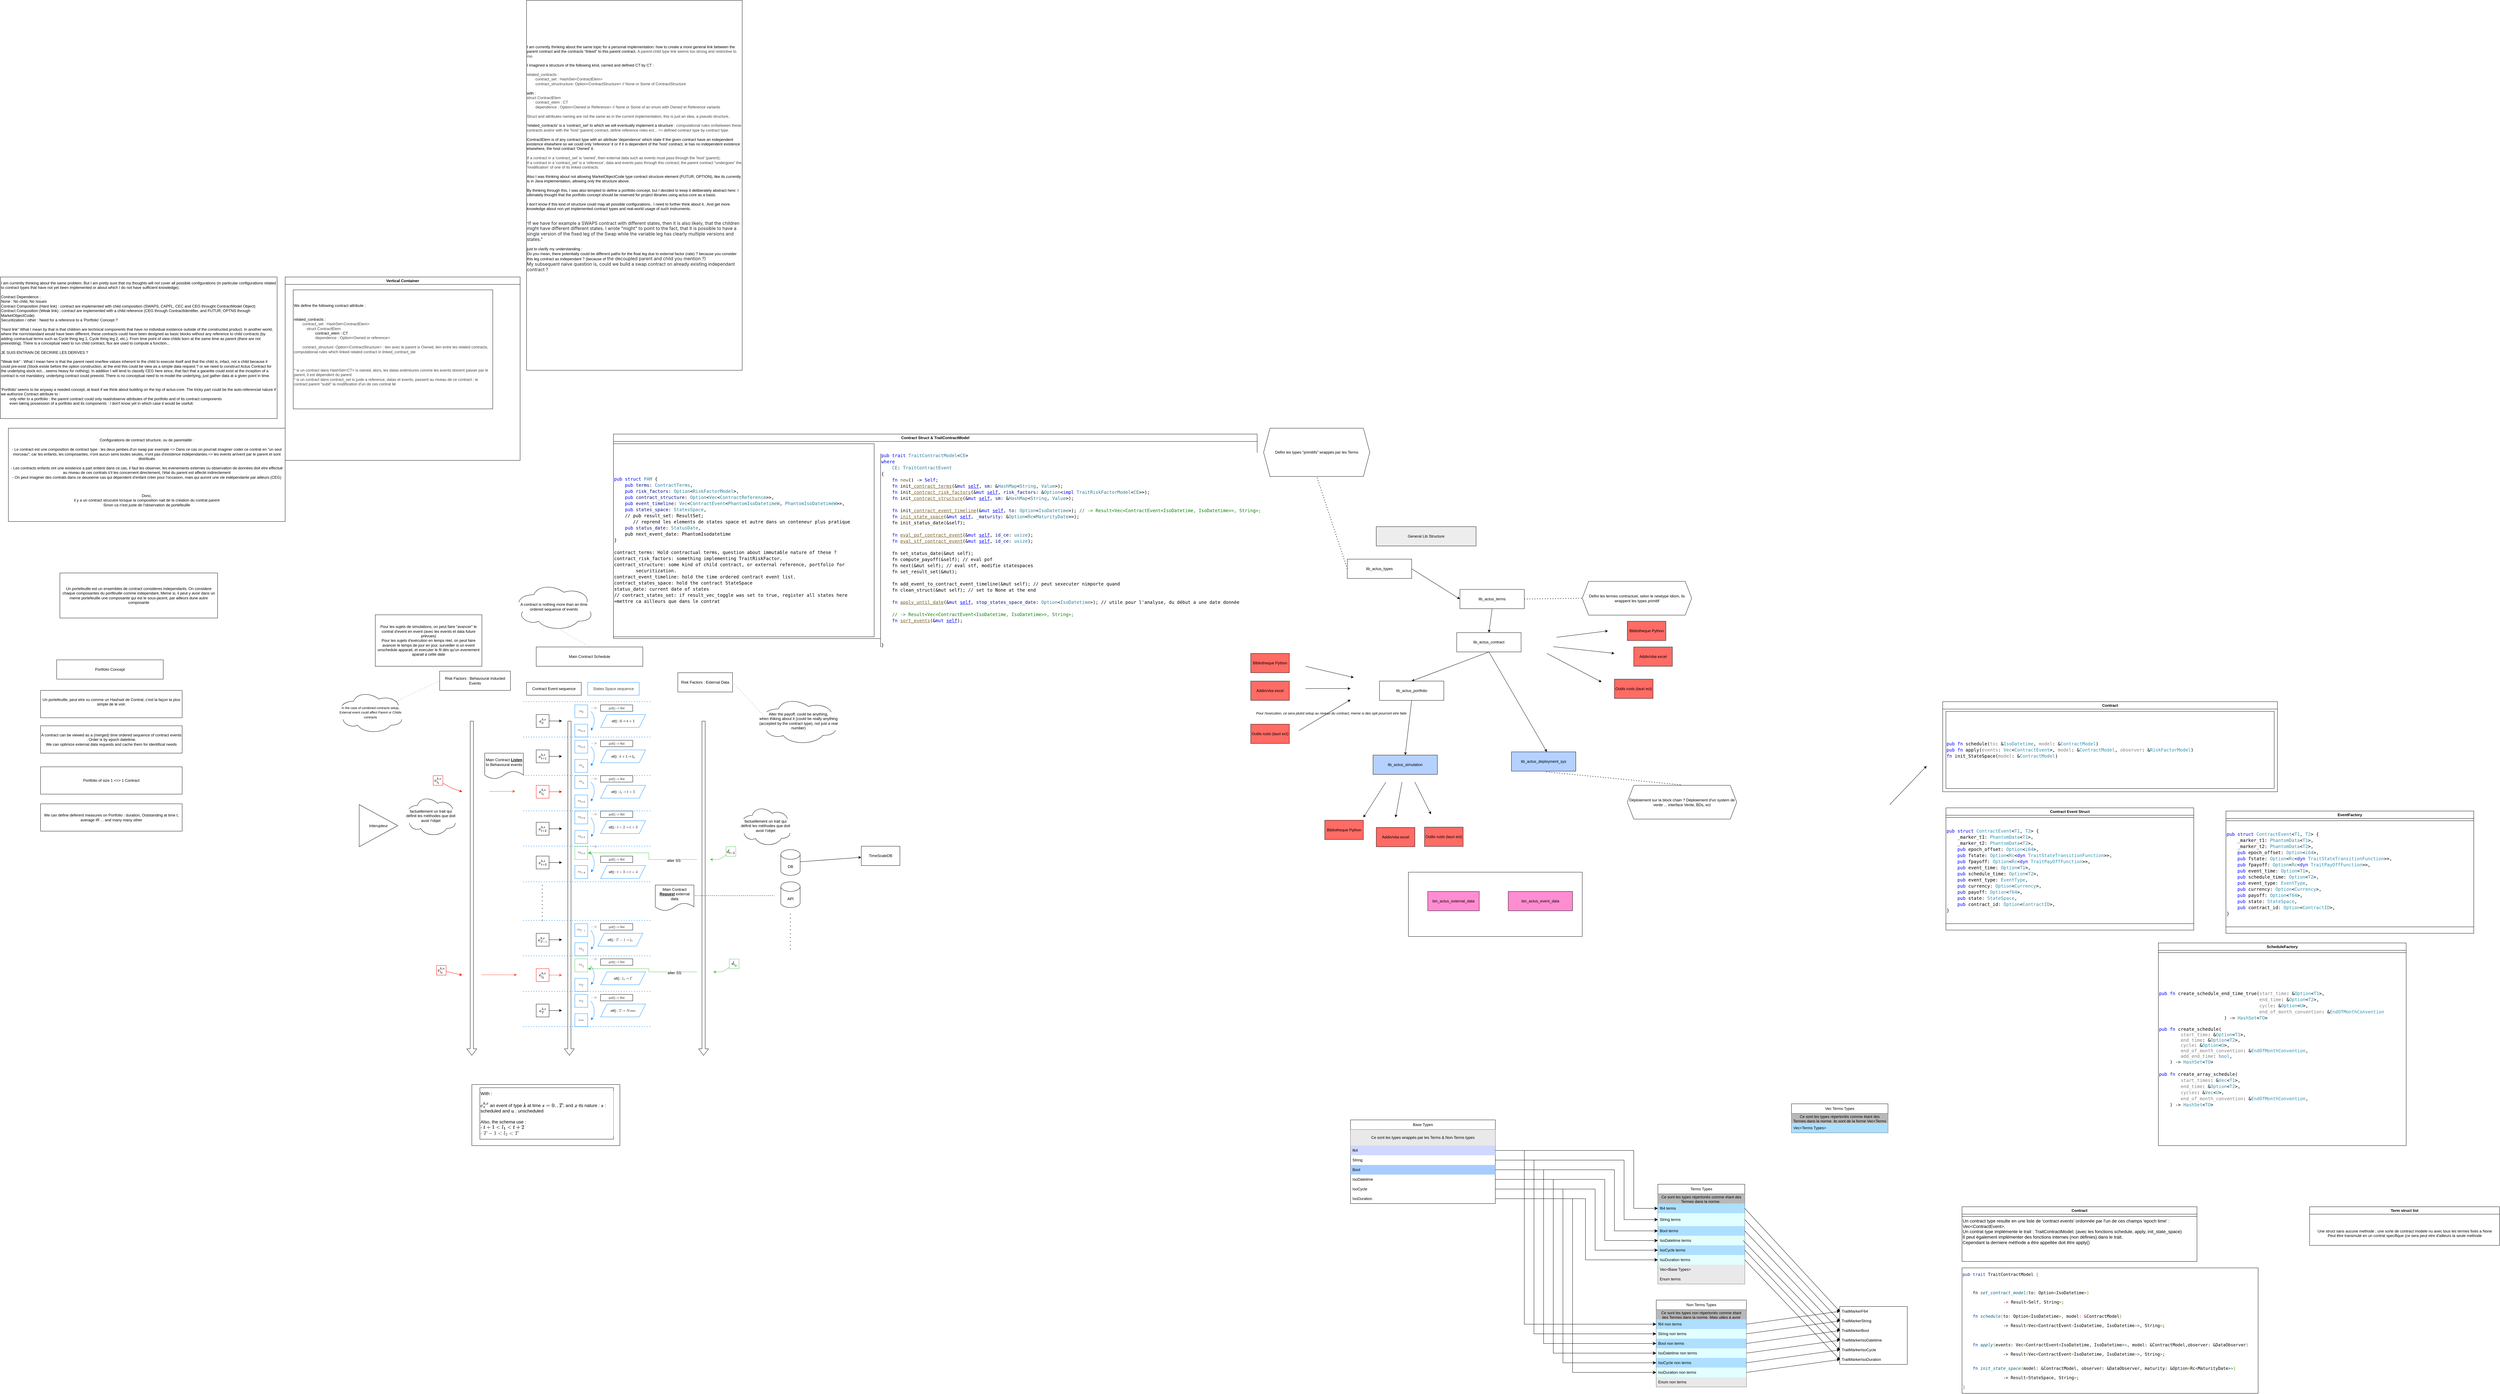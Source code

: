 <mxfile>
    <diagram id="fj433AqaS0m76Oce45b2" name="Page-1">
        <mxGraphModel dx="7272" dy="2995" grid="1" gridSize="10" guides="1" tooltips="1" connect="1" arrows="1" fold="1" page="1" pageScale="1" pageWidth="850" pageHeight="1100" math="1" shadow="0">
            <root>
                <mxCell id="0"/>
                <mxCell id="1" parent="0"/>
                <mxCell id="3" value="Contract" style="swimlane;whiteSpace=wrap;html=1;movable=1;resizable=1;rotatable=1;deletable=1;editable=1;locked=0;connectable=1;" parent="1" vertex="1">
                    <mxGeometry x="130" y="100" width="1040" height="280" as="geometry"/>
                </mxCell>
                <mxCell id="4" value="&lt;div&gt;&lt;div style=&quot;color: rgb(0, 0, 0); background-color: rgb(255, 255, 255); font-family: &amp;quot;Droid Sans Mono&amp;quot;, &amp;quot;monospace&amp;quot;, monospace; font-size: 14px; line-height: 19px; white-space: pre;&quot;&gt;&lt;span style=&quot;color: rgb(0, 0, 255);&quot;&gt;pub&lt;/span&gt;&lt;span style=&quot;color: rgb(0, 0, 0);&quot;&gt; &lt;/span&gt;&lt;span style=&quot;color: rgb(0, 0, 255);&quot;&gt;fn&lt;/span&gt;&lt;span style=&quot;color: rgb(0, 0, 0);&quot;&gt; &lt;/span&gt;&lt;span style=&quot;color: rgb(0, 0, 0);&quot;&gt;schedule&lt;/span&gt;&lt;span style=&quot;color: rgb(0, 0, 0);&quot;&gt;(&lt;/span&gt;&lt;span style=&quot;color: rgb(128, 128, 128);&quot;&gt;to&lt;/span&gt;&lt;span style=&quot;color: rgb(0, 0, 0);&quot;&gt;: &amp;amp;&lt;/span&gt;&lt;span style=&quot;color: rgb(43, 145, 175);&quot;&gt;IsoDatetime&lt;/span&gt;&lt;span style=&quot;color: rgb(0, 0, 0);&quot;&gt;, &lt;/span&gt;&lt;span style=&quot;color: rgb(128, 128, 128);&quot;&gt;model&lt;/span&gt;&lt;span style=&quot;color: rgb(0, 0, 0);&quot;&gt;: &amp;amp;&lt;/span&gt;&lt;span style=&quot;color: rgb(43, 145, 175);&quot;&gt;ContractModel&lt;/span&gt;&lt;span style=&quot;color: rgb(0, 0, 0);&quot;&gt;)&lt;/span&gt;&lt;/div&gt;&lt;/div&gt;&lt;div&gt;&lt;div style=&quot;color: rgb(0, 0, 0); background-color: rgb(255, 255, 255); font-family: &amp;quot;Droid Sans Mono&amp;quot;, &amp;quot;monospace&amp;quot;, monospace; font-size: 14px; line-height: 19px; white-space: pre;&quot;&gt;&lt;span style=&quot;color: rgb(0, 0, 255);&quot;&gt;pub&lt;/span&gt;&lt;span style=&quot;color: rgb(0, 0, 0);&quot;&gt; &lt;/span&gt;&lt;span style=&quot;color: rgb(0, 0, 255);&quot;&gt;fn&lt;/span&gt;&lt;span style=&quot;color: rgb(0, 0, 0);&quot;&gt; &lt;/span&gt;&lt;span style=&quot;color: rgb(0, 0, 0);&quot;&gt;apply&lt;/span&gt;&lt;span style=&quot;color: rgb(0, 0, 0);&quot;&gt;(&lt;/span&gt;&lt;span style=&quot;color: rgb(128, 128, 128);&quot;&gt;events&lt;/span&gt;&lt;span style=&quot;color: rgb(0, 0, 0);&quot;&gt;: &lt;/span&gt;&lt;span style=&quot;color: rgb(43, 145, 175);&quot;&gt;Vec&lt;/span&gt;&lt;span style=&quot;color: rgb(0, 0, 0);&quot;&gt;&amp;lt;&lt;/span&gt;&lt;span style=&quot;color: rgb(43, 145, 175);&quot;&gt;ContractEvent&lt;/span&gt;&lt;span style=&quot;color: rgb(0, 0, 0);&quot;&gt;&amp;gt;, &lt;/span&gt;&lt;span style=&quot;color: rgb(128, 128, 128);&quot;&gt;model&lt;/span&gt;&lt;span style=&quot;color: rgb(0, 0, 0);&quot;&gt;: &amp;amp;&lt;/span&gt;&lt;span style=&quot;color: rgb(43, 145, 175);&quot;&gt;ContractModel&lt;/span&gt;&lt;span style=&quot;color: rgb(0, 0, 0);&quot;&gt;, &lt;/span&gt;&lt;span style=&quot;color: rgb(128, 128, 128);&quot;&gt;observer&lt;/span&gt;&lt;span style=&quot;color: rgb(0, 0, 0);&quot;&gt;: &amp;amp;&lt;/span&gt;&lt;span style=&quot;color: rgb(43, 145, 175);&quot;&gt;RiskFactorModel&lt;/span&gt;&lt;span style=&quot;color: rgb(0, 0, 0);&quot;&gt;)&lt;/span&gt;&lt;/div&gt;&lt;/div&gt;&lt;div&gt;&lt;div style=&quot;color: rgb(0, 0, 0); background-color: rgb(255, 255, 255); font-family: &amp;quot;Droid Sans Mono&amp;quot;, &amp;quot;monospace&amp;quot;, monospace; font-size: 14px; line-height: 19px; white-space: pre;&quot;&gt;&lt;div style=&quot;color: rgb(0, 0, 0); line-height: 19px;&quot;&gt;&lt;span style=&quot;color: #0000ff;&quot;&gt;fn&lt;/span&gt;&lt;span style=&quot;color: #000000;&quot;&gt; &lt;/span&gt;&lt;span style=&quot;color: #000000;&quot;&gt;init_StateSpace&lt;/span&gt;&lt;span style=&quot;color: #000000;&quot;&gt;(&lt;/span&gt;&lt;span style=&quot;color: #808080;&quot;&gt;model&lt;/span&gt;&lt;span style=&quot;color: #000000;&quot;&gt;: &amp;amp;&lt;/span&gt;&lt;span style=&quot;color: #2b91af;&quot;&gt;ContractModel&lt;/span&gt;&lt;span style=&quot;color: #000000;&quot;&gt;) &lt;/span&gt;&lt;/div&gt;&lt;/div&gt;&lt;/div&gt;" style="rounded=0;whiteSpace=wrap;html=1;align=left;movable=1;resizable=1;rotatable=1;deletable=1;editable=1;locked=0;connectable=1;" parent="3" vertex="1">
                    <mxGeometry x="10" y="30" width="1020" height="240" as="geometry"/>
                </mxCell>
                <mxCell id="6" value="Contract Event Struct" style="swimlane;whiteSpace=wrap;html=1;" parent="1" vertex="1">
                    <mxGeometry x="140" y="430" width="770" height="380" as="geometry"/>
                </mxCell>
                <mxCell id="7" value="&lt;div style=&quot;color: rgb(0, 0, 0); background-color: rgb(255, 255, 255); font-family: &amp;quot;Droid Sans Mono&amp;quot;, &amp;quot;monospace&amp;quot;, monospace; font-size: 14px; line-height: 19px; white-space: pre;&quot;&gt;&lt;div&gt;&lt;span style=&quot;color: rgb(0, 0, 255);&quot;&gt;pub&lt;/span&gt;&lt;span style=&quot;color: rgb(0, 0, 0);&quot;&gt; &lt;/span&gt;&lt;span style=&quot;color: rgb(0, 0, 255);&quot;&gt;struct&lt;/span&gt;&lt;span style=&quot;color: rgb(0, 0, 0);&quot;&gt; &lt;/span&gt;&lt;span style=&quot;color: rgb(43, 145, 175);&quot;&gt;ContractEvent&lt;/span&gt;&lt;span style=&quot;color: rgb(0, 0, 0);&quot;&gt;&amp;lt;&lt;/span&gt;&lt;span style=&quot;color: rgb(43, 145, 175);&quot;&gt;T1&lt;/span&gt;&lt;span style=&quot;color: rgb(0, 0, 0);&quot;&gt;, &lt;/span&gt;&lt;span style=&quot;color: rgb(43, 145, 175);&quot;&gt;T2&lt;/span&gt;&lt;span style=&quot;color: rgb(0, 0, 0);&quot;&gt;&amp;gt; {&lt;/span&gt;&lt;/div&gt;&lt;div&gt;&lt;span style=&quot;color: rgb(0, 0, 0);&quot;&gt;    &lt;/span&gt;&lt;span style=&quot;color: rgb(0, 0, 0);&quot;&gt;_marker_t1&lt;/span&gt;&lt;span style=&quot;color: rgb(0, 0, 0);&quot;&gt;: &lt;/span&gt;&lt;span style=&quot;color: rgb(43, 145, 175);&quot;&gt;PhantomData&lt;/span&gt;&lt;span style=&quot;color: rgb(0, 0, 0);&quot;&gt;&amp;lt;&lt;/span&gt;&lt;span style=&quot;color: rgb(43, 145, 175);&quot;&gt;T1&lt;/span&gt;&lt;span style=&quot;color: rgb(0, 0, 0);&quot;&gt;&amp;gt;,&lt;/span&gt;&lt;/div&gt;&lt;div&gt;&lt;span style=&quot;color: rgb(0, 0, 0);&quot;&gt;    &lt;/span&gt;&lt;span style=&quot;color: rgb(0, 0, 0);&quot;&gt;_marker_t2&lt;/span&gt;&lt;span style=&quot;color: rgb(0, 0, 0);&quot;&gt;: &lt;/span&gt;&lt;span style=&quot;color: rgb(43, 145, 175);&quot;&gt;PhantomData&lt;/span&gt;&lt;span style=&quot;color: rgb(0, 0, 0);&quot;&gt;&amp;lt;&lt;/span&gt;&lt;span style=&quot;color: rgb(43, 145, 175);&quot;&gt;T2&lt;/span&gt;&lt;span style=&quot;color: rgb(0, 0, 0);&quot;&gt;&amp;gt;,&lt;/span&gt;&lt;/div&gt;&lt;div&gt;&lt;span style=&quot;color: rgb(0, 0, 0);&quot;&gt;    &lt;/span&gt;&lt;span style=&quot;color: rgb(0, 0, 255);&quot;&gt;pub&lt;/span&gt;&lt;span style=&quot;color: rgb(0, 0, 0);&quot;&gt; &lt;/span&gt;&lt;span style=&quot;color: rgb(0, 0, 0);&quot;&gt;epoch_offset&lt;/span&gt;&lt;span style=&quot;color: rgb(0, 0, 0);&quot;&gt;: &lt;/span&gt;&lt;span style=&quot;color: rgb(43, 145, 175);&quot;&gt;Option&lt;/span&gt;&lt;span style=&quot;color: rgb(0, 0, 0);&quot;&gt;&amp;lt;&lt;/span&gt;&lt;span style=&quot;color: rgb(43, 145, 175);&quot;&gt;i64&lt;/span&gt;&lt;span style=&quot;color: rgb(0, 0, 0);&quot;&gt;&amp;gt;,&lt;/span&gt;&lt;/div&gt;&lt;div&gt;&lt;span style=&quot;color: rgb(0, 0, 0);&quot;&gt;    &lt;/span&gt;&lt;span style=&quot;color: rgb(0, 0, 255);&quot;&gt;pub&lt;/span&gt;&lt;span style=&quot;color: rgb(0, 0, 0);&quot;&gt; &lt;/span&gt;&lt;span style=&quot;color: rgb(0, 0, 0);&quot;&gt;fstate&lt;/span&gt;&lt;span style=&quot;color: rgb(0, 0, 0);&quot;&gt;: &lt;/span&gt;&lt;span style=&quot;color: rgb(43, 145, 175);&quot;&gt;Option&lt;/span&gt;&lt;span style=&quot;color: rgb(0, 0, 0);&quot;&gt;&amp;lt;&lt;/span&gt;&lt;span style=&quot;color: rgb(43, 145, 175);&quot;&gt;Rc&lt;/span&gt;&lt;span style=&quot;color: rgb(0, 0, 0);&quot;&gt;&amp;lt;&lt;/span&gt;&lt;span style=&quot;color: rgb(0, 0, 255);&quot;&gt;dyn&lt;/span&gt;&lt;span style=&quot;color: rgb(0, 0, 0);&quot;&gt; &lt;/span&gt;&lt;span style=&quot;color: rgb(43, 145, 175);&quot;&gt;TraitStateTransitionFunction&lt;/span&gt;&lt;span style=&quot;color: rgb(0, 0, 0);&quot;&gt;&amp;gt;&amp;gt;,&lt;/span&gt;&lt;/div&gt;&lt;div&gt;&lt;span style=&quot;color: rgb(0, 0, 0);&quot;&gt;    &lt;/span&gt;&lt;span style=&quot;color: rgb(0, 0, 255);&quot;&gt;pub&lt;/span&gt;&lt;span style=&quot;color: rgb(0, 0, 0);&quot;&gt; &lt;/span&gt;&lt;span style=&quot;color: rgb(0, 0, 0);&quot;&gt;fpayoff&lt;/span&gt;&lt;span style=&quot;color: rgb(0, 0, 0);&quot;&gt;: &lt;/span&gt;&lt;span style=&quot;color: rgb(43, 145, 175);&quot;&gt;Option&lt;/span&gt;&lt;span style=&quot;color: rgb(0, 0, 0);&quot;&gt;&amp;lt;&lt;/span&gt;&lt;span style=&quot;color: rgb(43, 145, 175);&quot;&gt;Rc&lt;/span&gt;&lt;span style=&quot;color: rgb(0, 0, 0);&quot;&gt;&amp;lt;&lt;/span&gt;&lt;span style=&quot;color: rgb(0, 0, 255);&quot;&gt;dyn&lt;/span&gt;&lt;span style=&quot;color: rgb(0, 0, 0);&quot;&gt; &lt;/span&gt;&lt;span style=&quot;color: rgb(43, 145, 175);&quot;&gt;TraitPayOffFunction&lt;/span&gt;&lt;span style=&quot;color: rgb(0, 0, 0);&quot;&gt;&amp;gt;&amp;gt;,&lt;/span&gt;&lt;/div&gt;&lt;div&gt;&lt;span style=&quot;color: rgb(0, 0, 0);&quot;&gt;    &lt;/span&gt;&lt;span style=&quot;color: rgb(0, 0, 255);&quot;&gt;pub&lt;/span&gt;&lt;span style=&quot;color: rgb(0, 0, 0);&quot;&gt; &lt;/span&gt;&lt;span style=&quot;color: rgb(0, 0, 0);&quot;&gt;event_time&lt;/span&gt;&lt;span style=&quot;color: rgb(0, 0, 0);&quot;&gt;: &lt;/span&gt;&lt;span style=&quot;color: rgb(43, 145, 175);&quot;&gt;Option&lt;/span&gt;&lt;span style=&quot;color: rgb(0, 0, 0);&quot;&gt;&amp;lt;&lt;/span&gt;&lt;span style=&quot;color: rgb(43, 145, 175);&quot;&gt;T1&lt;/span&gt;&lt;span style=&quot;color: rgb(0, 0, 0);&quot;&gt;&amp;gt;,&lt;/span&gt;&lt;/div&gt;&lt;div&gt;&lt;span style=&quot;color: rgb(0, 0, 0);&quot;&gt;    &lt;/span&gt;&lt;span style=&quot;color: rgb(0, 0, 255);&quot;&gt;pub&lt;/span&gt;&lt;span style=&quot;color: rgb(0, 0, 0);&quot;&gt; &lt;/span&gt;&lt;span style=&quot;color: rgb(0, 0, 0);&quot;&gt;schedule_time&lt;/span&gt;&lt;span style=&quot;color: rgb(0, 0, 0);&quot;&gt;: &lt;/span&gt;&lt;span style=&quot;color: rgb(43, 145, 175);&quot;&gt;Option&lt;/span&gt;&lt;span style=&quot;color: rgb(0, 0, 0);&quot;&gt;&amp;lt;&lt;/span&gt;&lt;span style=&quot;color: rgb(43, 145, 175);&quot;&gt;T2&lt;/span&gt;&lt;span style=&quot;color: rgb(0, 0, 0);&quot;&gt;&amp;gt;,&lt;/span&gt;&lt;/div&gt;&lt;div&gt;&lt;span style=&quot;color: rgb(0, 0, 0);&quot;&gt;    &lt;/span&gt;&lt;span style=&quot;color: rgb(0, 0, 255);&quot;&gt;pub&lt;/span&gt;&lt;span style=&quot;color: rgb(0, 0, 0);&quot;&gt; &lt;/span&gt;&lt;span style=&quot;color: rgb(0, 0, 0);&quot;&gt;event_type&lt;/span&gt;&lt;span style=&quot;color: rgb(0, 0, 0);&quot;&gt;: &lt;/span&gt;&lt;span style=&quot;color: rgb(43, 145, 175);&quot;&gt;EventType&lt;/span&gt;&lt;span style=&quot;color: rgb(0, 0, 0);&quot;&gt;,&lt;/span&gt;&lt;/div&gt;&lt;div&gt;&lt;span style=&quot;color: rgb(0, 0, 0);&quot;&gt;    &lt;/span&gt;&lt;span style=&quot;color: rgb(0, 0, 255);&quot;&gt;pub&lt;/span&gt;&lt;span style=&quot;color: rgb(0, 0, 0);&quot;&gt; &lt;/span&gt;&lt;span style=&quot;color: rgb(0, 0, 0);&quot;&gt;currency&lt;/span&gt;&lt;span style=&quot;color: rgb(0, 0, 0);&quot;&gt;: &lt;/span&gt;&lt;span style=&quot;color: rgb(43, 145, 175);&quot;&gt;Option&lt;/span&gt;&lt;span style=&quot;color: rgb(0, 0, 0);&quot;&gt;&amp;lt;&lt;/span&gt;&lt;span style=&quot;color: rgb(43, 145, 175);&quot;&gt;Currency&lt;/span&gt;&lt;span style=&quot;color: rgb(0, 0, 0);&quot;&gt;&amp;gt;,&lt;/span&gt;&lt;/div&gt;&lt;div&gt;&lt;span style=&quot;color: rgb(0, 0, 0);&quot;&gt;    &lt;/span&gt;&lt;span style=&quot;color: rgb(0, 0, 255);&quot;&gt;pub&lt;/span&gt;&lt;span style=&quot;color: rgb(0, 0, 0);&quot;&gt; &lt;/span&gt;&lt;span style=&quot;color: rgb(0, 0, 0);&quot;&gt;payoff&lt;/span&gt;&lt;span style=&quot;color: rgb(0, 0, 0);&quot;&gt;: &lt;/span&gt;&lt;span style=&quot;color: rgb(43, 145, 175);&quot;&gt;Option&lt;/span&gt;&lt;span style=&quot;color: rgb(0, 0, 0);&quot;&gt;&amp;lt;&lt;/span&gt;&lt;span style=&quot;color: rgb(43, 145, 175);&quot;&gt;f64&lt;/span&gt;&lt;span style=&quot;color: rgb(0, 0, 0);&quot;&gt;&amp;gt;,&lt;/span&gt;&lt;/div&gt;&lt;div&gt;&lt;span style=&quot;color: rgb(0, 0, 0);&quot;&gt;    &lt;/span&gt;&lt;span style=&quot;color: rgb(0, 0, 255);&quot;&gt;pub&lt;/span&gt;&lt;span style=&quot;color: rgb(0, 0, 0);&quot;&gt; &lt;/span&gt;&lt;span style=&quot;color: rgb(0, 0, 0);&quot;&gt;state&lt;/span&gt;&lt;span style=&quot;color: rgb(0, 0, 0);&quot;&gt;: &lt;/span&gt;&lt;span style=&quot;color: rgb(43, 145, 175);&quot;&gt;StateSpace&lt;/span&gt;&lt;span style=&quot;color: rgb(0, 0, 0);&quot;&gt;,&lt;/span&gt;&lt;/div&gt;&lt;div&gt;&lt;span style=&quot;color: rgb(0, 0, 0);&quot;&gt;    &lt;/span&gt;&lt;span style=&quot;color: rgb(0, 0, 255);&quot;&gt;pub&lt;/span&gt;&lt;span style=&quot;color: rgb(0, 0, 0);&quot;&gt; &lt;/span&gt;&lt;span style=&quot;color: rgb(0, 0, 0);&quot;&gt;contract_id&lt;/span&gt;&lt;span style=&quot;color: rgb(0, 0, 0);&quot;&gt;: &lt;/span&gt;&lt;span style=&quot;color: rgb(43, 145, 175);&quot;&gt;Option&lt;/span&gt;&lt;span style=&quot;color: rgb(0, 0, 0);&quot;&gt;&amp;lt;&lt;/span&gt;&lt;span style=&quot;color: rgb(43, 145, 175);&quot;&gt;ContractID&lt;/span&gt;&lt;span style=&quot;color: rgb(0, 0, 0);&quot;&gt;&amp;gt;,&lt;/span&gt;&lt;/div&gt;&lt;div&gt;&lt;span style=&quot;color: rgb(0, 0, 0);&quot;&gt;}&lt;/span&gt;&lt;/div&gt;&lt;/div&gt;" style="rounded=0;whiteSpace=wrap;html=1;align=left;" parent="6" vertex="1">
                    <mxGeometry y="30" width="770" height="330" as="geometry"/>
                </mxCell>
                <mxCell id="8" value="EventFactory" style="swimlane;whiteSpace=wrap;html=1;" parent="1" vertex="1">
                    <mxGeometry x="1010" y="440" width="770" height="380" as="geometry"/>
                </mxCell>
                <mxCell id="9" value="&lt;div style=&quot;color: rgb(0, 0, 0); background-color: rgb(255, 255, 255); font-family: &amp;quot;Droid Sans Mono&amp;quot;, &amp;quot;monospace&amp;quot;, monospace; font-size: 14px; line-height: 19px; white-space: pre;&quot;&gt;&lt;div&gt;&lt;span style=&quot;color: rgb(0, 0, 255);&quot;&gt;pub&lt;/span&gt;&lt;span style=&quot;color: rgb(0, 0, 0);&quot;&gt; &lt;/span&gt;&lt;span style=&quot;color: rgb(0, 0, 255);&quot;&gt;struct&lt;/span&gt;&lt;span style=&quot;color: rgb(0, 0, 0);&quot;&gt; &lt;/span&gt;&lt;span style=&quot;color: rgb(43, 145, 175);&quot;&gt;ContractEvent&lt;/span&gt;&lt;span style=&quot;color: rgb(0, 0, 0);&quot;&gt;&amp;lt;&lt;/span&gt;&lt;span style=&quot;color: rgb(43, 145, 175);&quot;&gt;T1&lt;/span&gt;&lt;span style=&quot;color: rgb(0, 0, 0);&quot;&gt;, &lt;/span&gt;&lt;span style=&quot;color: rgb(43, 145, 175);&quot;&gt;T2&lt;/span&gt;&lt;span style=&quot;color: rgb(0, 0, 0);&quot;&gt;&amp;gt; {&lt;/span&gt;&lt;/div&gt;&lt;div&gt;&lt;span style=&quot;color: rgb(0, 0, 0);&quot;&gt;    &lt;/span&gt;&lt;span style=&quot;color: rgb(0, 0, 0);&quot;&gt;_marker_t1&lt;/span&gt;&lt;span style=&quot;color: rgb(0, 0, 0);&quot;&gt;: &lt;/span&gt;&lt;span style=&quot;color: rgb(43, 145, 175);&quot;&gt;PhantomData&lt;/span&gt;&lt;span style=&quot;color: rgb(0, 0, 0);&quot;&gt;&amp;lt;&lt;/span&gt;&lt;span style=&quot;color: rgb(43, 145, 175);&quot;&gt;T1&lt;/span&gt;&lt;span style=&quot;color: rgb(0, 0, 0);&quot;&gt;&amp;gt;,&lt;/span&gt;&lt;/div&gt;&lt;div&gt;&lt;span style=&quot;color: rgb(0, 0, 0);&quot;&gt;    &lt;/span&gt;&lt;span style=&quot;color: rgb(0, 0, 0);&quot;&gt;_marker_t2&lt;/span&gt;&lt;span style=&quot;color: rgb(0, 0, 0);&quot;&gt;: &lt;/span&gt;&lt;span style=&quot;color: rgb(43, 145, 175);&quot;&gt;PhantomData&lt;/span&gt;&lt;span style=&quot;color: rgb(0, 0, 0);&quot;&gt;&amp;lt;&lt;/span&gt;&lt;span style=&quot;color: rgb(43, 145, 175);&quot;&gt;T2&lt;/span&gt;&lt;span style=&quot;color: rgb(0, 0, 0);&quot;&gt;&amp;gt;,&lt;/span&gt;&lt;/div&gt;&lt;div&gt;&lt;span style=&quot;color: rgb(0, 0, 0);&quot;&gt;    &lt;/span&gt;&lt;span style=&quot;color: rgb(0, 0, 255);&quot;&gt;pub&lt;/span&gt;&lt;span style=&quot;color: rgb(0, 0, 0);&quot;&gt; &lt;/span&gt;&lt;span style=&quot;color: rgb(0, 0, 0);&quot;&gt;epoch_offset&lt;/span&gt;&lt;span style=&quot;color: rgb(0, 0, 0);&quot;&gt;: &lt;/span&gt;&lt;span style=&quot;color: rgb(43, 145, 175);&quot;&gt;Option&lt;/span&gt;&lt;span style=&quot;color: rgb(0, 0, 0);&quot;&gt;&amp;lt;&lt;/span&gt;&lt;span style=&quot;color: rgb(43, 145, 175);&quot;&gt;i64&lt;/span&gt;&lt;span style=&quot;color: rgb(0, 0, 0);&quot;&gt;&amp;gt;,&lt;/span&gt;&lt;/div&gt;&lt;div&gt;&lt;span style=&quot;color: rgb(0, 0, 0);&quot;&gt;    &lt;/span&gt;&lt;span style=&quot;color: rgb(0, 0, 255);&quot;&gt;pub&lt;/span&gt;&lt;span style=&quot;color: rgb(0, 0, 0);&quot;&gt; &lt;/span&gt;&lt;span style=&quot;color: rgb(0, 0, 0);&quot;&gt;fstate&lt;/span&gt;&lt;span style=&quot;color: rgb(0, 0, 0);&quot;&gt;: &lt;/span&gt;&lt;span style=&quot;color: rgb(43, 145, 175);&quot;&gt;Option&lt;/span&gt;&lt;span style=&quot;color: rgb(0, 0, 0);&quot;&gt;&amp;lt;&lt;/span&gt;&lt;span style=&quot;color: rgb(43, 145, 175);&quot;&gt;Rc&lt;/span&gt;&lt;span style=&quot;color: rgb(0, 0, 0);&quot;&gt;&amp;lt;&lt;/span&gt;&lt;span style=&quot;color: rgb(0, 0, 255);&quot;&gt;dyn&lt;/span&gt;&lt;span style=&quot;color: rgb(0, 0, 0);&quot;&gt; &lt;/span&gt;&lt;span style=&quot;color: rgb(43, 145, 175);&quot;&gt;TraitStateTransitionFunction&lt;/span&gt;&lt;span style=&quot;color: rgb(0, 0, 0);&quot;&gt;&amp;gt;&amp;gt;,&lt;/span&gt;&lt;/div&gt;&lt;div&gt;&lt;span style=&quot;color: rgb(0, 0, 0);&quot;&gt;    &lt;/span&gt;&lt;span style=&quot;color: rgb(0, 0, 255);&quot;&gt;pub&lt;/span&gt;&lt;span style=&quot;color: rgb(0, 0, 0);&quot;&gt; &lt;/span&gt;&lt;span style=&quot;color: rgb(0, 0, 0);&quot;&gt;fpayoff&lt;/span&gt;&lt;span style=&quot;color: rgb(0, 0, 0);&quot;&gt;: &lt;/span&gt;&lt;span style=&quot;color: rgb(43, 145, 175);&quot;&gt;Option&lt;/span&gt;&lt;span style=&quot;color: rgb(0, 0, 0);&quot;&gt;&amp;lt;&lt;/span&gt;&lt;span style=&quot;color: rgb(43, 145, 175);&quot;&gt;Rc&lt;/span&gt;&lt;span style=&quot;color: rgb(0, 0, 0);&quot;&gt;&amp;lt;&lt;/span&gt;&lt;span style=&quot;color: rgb(0, 0, 255);&quot;&gt;dyn&lt;/span&gt;&lt;span style=&quot;color: rgb(0, 0, 0);&quot;&gt; &lt;/span&gt;&lt;span style=&quot;color: rgb(43, 145, 175);&quot;&gt;TraitPayOffFunction&lt;/span&gt;&lt;span style=&quot;color: rgb(0, 0, 0);&quot;&gt;&amp;gt;&amp;gt;,&lt;/span&gt;&lt;/div&gt;&lt;div&gt;&lt;span style=&quot;color: rgb(0, 0, 0);&quot;&gt;    &lt;/span&gt;&lt;span style=&quot;color: rgb(0, 0, 255);&quot;&gt;pub&lt;/span&gt;&lt;span style=&quot;color: rgb(0, 0, 0);&quot;&gt; &lt;/span&gt;&lt;span style=&quot;color: rgb(0, 0, 0);&quot;&gt;event_time&lt;/span&gt;&lt;span style=&quot;color: rgb(0, 0, 0);&quot;&gt;: &lt;/span&gt;&lt;span style=&quot;color: rgb(43, 145, 175);&quot;&gt;Option&lt;/span&gt;&lt;span style=&quot;color: rgb(0, 0, 0);&quot;&gt;&amp;lt;&lt;/span&gt;&lt;span style=&quot;color: rgb(43, 145, 175);&quot;&gt;T1&lt;/span&gt;&lt;span style=&quot;color: rgb(0, 0, 0);&quot;&gt;&amp;gt;,&lt;/span&gt;&lt;/div&gt;&lt;div&gt;&lt;span style=&quot;color: rgb(0, 0, 0);&quot;&gt;    &lt;/span&gt;&lt;span style=&quot;color: rgb(0, 0, 255);&quot;&gt;pub&lt;/span&gt;&lt;span style=&quot;color: rgb(0, 0, 0);&quot;&gt; &lt;/span&gt;&lt;span style=&quot;color: rgb(0, 0, 0);&quot;&gt;schedule_time&lt;/span&gt;&lt;span style=&quot;color: rgb(0, 0, 0);&quot;&gt;: &lt;/span&gt;&lt;span style=&quot;color: rgb(43, 145, 175);&quot;&gt;Option&lt;/span&gt;&lt;span style=&quot;color: rgb(0, 0, 0);&quot;&gt;&amp;lt;&lt;/span&gt;&lt;span style=&quot;color: rgb(43, 145, 175);&quot;&gt;T2&lt;/span&gt;&lt;span style=&quot;color: rgb(0, 0, 0);&quot;&gt;&amp;gt;,&lt;/span&gt;&lt;/div&gt;&lt;div&gt;&lt;span style=&quot;color: rgb(0, 0, 0);&quot;&gt;    &lt;/span&gt;&lt;span style=&quot;color: rgb(0, 0, 255);&quot;&gt;pub&lt;/span&gt;&lt;span style=&quot;color: rgb(0, 0, 0);&quot;&gt; &lt;/span&gt;&lt;span style=&quot;color: rgb(0, 0, 0);&quot;&gt;event_type&lt;/span&gt;&lt;span style=&quot;color: rgb(0, 0, 0);&quot;&gt;: &lt;/span&gt;&lt;span style=&quot;color: rgb(43, 145, 175);&quot;&gt;EventType&lt;/span&gt;&lt;span style=&quot;color: rgb(0, 0, 0);&quot;&gt;,&lt;/span&gt;&lt;/div&gt;&lt;div&gt;&lt;span style=&quot;color: rgb(0, 0, 0);&quot;&gt;    &lt;/span&gt;&lt;span style=&quot;color: rgb(0, 0, 255);&quot;&gt;pub&lt;/span&gt;&lt;span style=&quot;color: rgb(0, 0, 0);&quot;&gt; &lt;/span&gt;&lt;span style=&quot;color: rgb(0, 0, 0);&quot;&gt;currency&lt;/span&gt;&lt;span style=&quot;color: rgb(0, 0, 0);&quot;&gt;: &lt;/span&gt;&lt;span style=&quot;color: rgb(43, 145, 175);&quot;&gt;Option&lt;/span&gt;&lt;span style=&quot;color: rgb(0, 0, 0);&quot;&gt;&amp;lt;&lt;/span&gt;&lt;span style=&quot;color: rgb(43, 145, 175);&quot;&gt;Currency&lt;/span&gt;&lt;span style=&quot;color: rgb(0, 0, 0);&quot;&gt;&amp;gt;,&lt;/span&gt;&lt;/div&gt;&lt;div&gt;&lt;span style=&quot;color: rgb(0, 0, 0);&quot;&gt;    &lt;/span&gt;&lt;span style=&quot;color: rgb(0, 0, 255);&quot;&gt;pub&lt;/span&gt;&lt;span style=&quot;color: rgb(0, 0, 0);&quot;&gt; &lt;/span&gt;&lt;span style=&quot;color: rgb(0, 0, 0);&quot;&gt;payoff&lt;/span&gt;&lt;span style=&quot;color: rgb(0, 0, 0);&quot;&gt;: &lt;/span&gt;&lt;span style=&quot;color: rgb(43, 145, 175);&quot;&gt;Option&lt;/span&gt;&lt;span style=&quot;color: rgb(0, 0, 0);&quot;&gt;&amp;lt;&lt;/span&gt;&lt;span style=&quot;color: rgb(43, 145, 175);&quot;&gt;f64&lt;/span&gt;&lt;span style=&quot;color: rgb(0, 0, 0);&quot;&gt;&amp;gt;,&lt;/span&gt;&lt;/div&gt;&lt;div&gt;&lt;span style=&quot;color: rgb(0, 0, 0);&quot;&gt;    &lt;/span&gt;&lt;span style=&quot;color: rgb(0, 0, 255);&quot;&gt;pub&lt;/span&gt;&lt;span style=&quot;color: rgb(0, 0, 0);&quot;&gt; &lt;/span&gt;&lt;span style=&quot;color: rgb(0, 0, 0);&quot;&gt;state&lt;/span&gt;&lt;span style=&quot;color: rgb(0, 0, 0);&quot;&gt;: &lt;/span&gt;&lt;span style=&quot;color: rgb(43, 145, 175);&quot;&gt;StateSpace&lt;/span&gt;&lt;span style=&quot;color: rgb(0, 0, 0);&quot;&gt;,&lt;/span&gt;&lt;/div&gt;&lt;div&gt;&lt;span style=&quot;color: rgb(0, 0, 0);&quot;&gt;    &lt;/span&gt;&lt;span style=&quot;color: rgb(0, 0, 255);&quot;&gt;pub&lt;/span&gt;&lt;span style=&quot;color: rgb(0, 0, 0);&quot;&gt; &lt;/span&gt;&lt;span style=&quot;color: rgb(0, 0, 0);&quot;&gt;contract_id&lt;/span&gt;&lt;span style=&quot;color: rgb(0, 0, 0);&quot;&gt;: &lt;/span&gt;&lt;span style=&quot;color: rgb(43, 145, 175);&quot;&gt;Option&lt;/span&gt;&lt;span style=&quot;color: rgb(0, 0, 0);&quot;&gt;&amp;lt;&lt;/span&gt;&lt;span style=&quot;color: rgb(43, 145, 175);&quot;&gt;ContractID&lt;/span&gt;&lt;span style=&quot;color: rgb(0, 0, 0);&quot;&gt;&amp;gt;,&lt;/span&gt;&lt;/div&gt;&lt;div&gt;&lt;span style=&quot;color: rgb(0, 0, 0);&quot;&gt;}&lt;/span&gt;&lt;/div&gt;&lt;/div&gt;" style="rounded=0;whiteSpace=wrap;html=1;align=left;" parent="8" vertex="1">
                    <mxGeometry y="30" width="770" height="330" as="geometry"/>
                </mxCell>
                <mxCell id="10" value="ScheduleFactory" style="swimlane;whiteSpace=wrap;html=1;" parent="1" vertex="1">
                    <mxGeometry x="800" y="850" width="770" height="630" as="geometry"/>
                </mxCell>
                <mxCell id="11" value="&lt;div style=&quot;color: rgb(0, 0, 0); background-color: rgb(255, 255, 255); font-family: &amp;quot;Droid Sans Mono&amp;quot;, &amp;quot;monospace&amp;quot;, monospace; font-size: 14px; line-height: 19px; white-space: pre;&quot;&gt;&lt;div style=&quot;color: rgb(0, 0, 0); line-height: 19px;&quot;&gt;&lt;div&gt;&lt;span style=&quot;color: rgb(0, 0, 255);&quot;&gt;pub&lt;/span&gt;&lt;span style=&quot;color: rgb(0, 0, 0);&quot;&gt; &lt;/span&gt;&lt;span style=&quot;color: rgb(0, 0, 255);&quot;&gt;fn&lt;/span&gt;&lt;span style=&quot;color: rgb(0, 0, 0);&quot;&gt; &lt;/span&gt;&lt;span style=&quot;color: rgb(0, 0, 0);&quot;&gt;create_schedule_end_time_true&lt;/span&gt;&lt;span style=&quot;color: rgb(0, 0, 0);&quot;&gt;(&lt;/span&gt;&lt;span style=&quot;color: rgb(128, 128, 128);&quot;&gt;start_time&lt;/span&gt;&lt;span style=&quot;color: rgb(0, 0, 0);&quot;&gt;: &amp;amp;&lt;/span&gt;&lt;span style=&quot;color: rgb(43, 145, 175);&quot;&gt;Option&lt;/span&gt;&lt;span style=&quot;color: rgb(0, 0, 0);&quot;&gt;&amp;lt;&lt;/span&gt;&lt;span style=&quot;color: rgb(43, 145, 175);&quot;&gt;T1&lt;/span&gt;&lt;span style=&quot;color: rgb(0, 0, 0);&quot;&gt;&amp;gt;,&lt;/span&gt;&lt;/div&gt;&lt;div&gt;&lt;span style=&quot;color: rgb(0, 0, 0);&quot;&gt;                                     &lt;/span&gt;&lt;span style=&quot;color: rgb(128, 128, 128);&quot;&gt;end_time&lt;/span&gt;&lt;span style=&quot;color: rgb(0, 0, 0);&quot;&gt;: &amp;amp;&lt;/span&gt;&lt;span style=&quot;color: rgb(43, 145, 175);&quot;&gt;Option&lt;/span&gt;&lt;span style=&quot;color: rgb(0, 0, 0);&quot;&gt;&amp;lt;&lt;/span&gt;&lt;span style=&quot;color: rgb(43, 145, 175);&quot;&gt;T2&lt;/span&gt;&lt;span style=&quot;color: rgb(0, 0, 0);&quot;&gt;&amp;gt;,&lt;/span&gt;&lt;/div&gt;&lt;div&gt;&lt;span style=&quot;color: rgb(0, 0, 0);&quot;&gt;                                     &lt;/span&gt;&lt;span style=&quot;color: rgb(128, 128, 128);&quot;&gt;cycle&lt;/span&gt;&lt;span style=&quot;color: rgb(0, 0, 0);&quot;&gt;: &amp;amp;&lt;/span&gt;&lt;span style=&quot;color: rgb(43, 145, 175);&quot;&gt;Option&lt;/span&gt;&lt;span style=&quot;color: rgb(0, 0, 0);&quot;&gt;&amp;lt;&lt;/span&gt;&lt;span style=&quot;color: rgb(43, 145, 175);&quot;&gt;U&lt;/span&gt;&lt;span style=&quot;color: rgb(0, 0, 0);&quot;&gt;&amp;gt;,&lt;/span&gt;&lt;/div&gt;&lt;div&gt;&lt;span style=&quot;color: rgb(0, 0, 0);&quot;&gt;                                     &lt;/span&gt;&lt;span style=&quot;color: rgb(128, 128, 128);&quot;&gt;end_of_month_convention&lt;/span&gt;&lt;span style=&quot;color: rgb(0, 0, 0);&quot;&gt;: &amp;amp;&lt;/span&gt;&lt;span style=&quot;color: rgb(43, 145, 175);&quot;&gt;EndOfMonthConvention&lt;/span&gt;&lt;/div&gt;&lt;div&gt;&lt;span style=&quot;color: rgb(0, 0, 0);&quot;&gt;&lt;span style=&quot;white-space: pre;&quot;&gt;&#x9;&lt;/span&gt;&lt;span style=&quot;white-space: pre;&quot;&gt;&#x9;&lt;/span&gt;&lt;span style=&quot;white-space: pre;&quot;&gt;&#x9;&lt;/span&gt;) &lt;/span&gt;&lt;span style=&quot;color: rgb(0, 0, 0);&quot;&gt;-&amp;gt;&lt;/span&gt;&lt;span style=&quot;color: rgb(0, 0, 0);&quot;&gt; &lt;/span&gt;&lt;span style=&quot;color: rgb(43, 145, 175);&quot;&gt;HashSet&lt;/span&gt;&lt;span style=&quot;color: rgb(0, 0, 0);&quot;&gt;&amp;lt;&lt;/span&gt;&lt;span style=&quot;color: rgb(43, 145, 175);&quot;&gt;TO&lt;/span&gt;&lt;span style=&quot;color: rgb(0, 0, 0);&quot;&gt;&amp;gt;&lt;/span&gt;&lt;/div&gt;&lt;/div&gt;&lt;/div&gt;&lt;span style=&quot;background-color: light-dark(rgb(255, 255, 255), rgb(18, 18, 18)); font-family: &amp;quot;Droid Sans Mono&amp;quot;, &amp;quot;monospace&amp;quot;, monospace; font-size: 14px; white-space: pre; color: rgb(0, 0, 0);&quot;&gt; &lt;/span&gt;&lt;span style=&quot;font-family: &amp;quot;Droid Sans Mono&amp;quot;, &amp;quot;monospace&amp;quot;, monospace; font-size: 14px; white-space: pre; background-color: light-dark(rgb(255, 255, 255), rgb(18, 18, 18)); color: rgb(0, 0, 0);&quot;&gt;    &lt;/span&gt;&lt;div&gt;&lt;span style=&quot;font-family: &amp;quot;Droid Sans Mono&amp;quot;, &amp;quot;monospace&amp;quot;, monospace; font-size: 14px; white-space: pre; background-color: light-dark(rgb(255, 255, 255), rgb(18, 18, 18)); color: rgb(0, 0, 255);&quot;&gt;pub&lt;/span&gt;&lt;span style=&quot;font-family: &amp;quot;Droid Sans Mono&amp;quot;, &amp;quot;monospace&amp;quot;, monospace; font-size: 14px; white-space: pre; background-color: light-dark(rgb(255, 255, 255), rgb(18, 18, 18)); color: rgb(0, 0, 0);&quot;&gt; &lt;/span&gt;&lt;span style=&quot;font-family: &amp;quot;Droid Sans Mono&amp;quot;, &amp;quot;monospace&amp;quot;, monospace; font-size: 14px; white-space: pre; background-color: light-dark(rgb(255, 255, 255), rgb(18, 18, 18)); color: rgb(0, 0, 255);&quot;&gt;fn&lt;/span&gt;&lt;span style=&quot;font-family: &amp;quot;Droid Sans Mono&amp;quot;, &amp;quot;monospace&amp;quot;, monospace; font-size: 14px; white-space: pre; background-color: light-dark(rgb(255, 255, 255), rgb(18, 18, 18)); color: rgb(0, 0, 0);&quot;&gt; &lt;/span&gt;&lt;span style=&quot;font-family: &amp;quot;Droid Sans Mono&amp;quot;, &amp;quot;monospace&amp;quot;, monospace; font-size: 14px; white-space: pre; background-color: light-dark(rgb(255, 255, 255), rgb(18, 18, 18)); color: rgb(0, 0, 0);&quot;&gt;create_schedule&lt;/span&gt;&lt;span style=&quot;font-family: &amp;quot;Droid Sans Mono&amp;quot;, &amp;quot;monospace&amp;quot;, monospace; font-size: 14px; white-space: pre; background-color: light-dark(rgb(255, 255, 255), rgb(18, 18, 18)); color: rgb(0, 0, 0);&quot;&gt;(&lt;/span&gt;&lt;br&gt;&lt;span style=&quot;background-color: light-dark(rgb(255, 255, 255), rgb(18, 18, 18)); font-family: &amp;quot;Droid Sans Mono&amp;quot;, &amp;quot;monospace&amp;quot;, monospace; font-size: 14px; white-space: pre; color: rgb(0, 0, 0);&quot;&gt;        &lt;/span&gt;&lt;span style=&quot;background-color: light-dark(rgb(255, 255, 255), rgb(18, 18, 18)); font-family: &amp;quot;Droid Sans Mono&amp;quot;, &amp;quot;monospace&amp;quot;, monospace; font-size: 14px; white-space: pre; color: rgb(128, 128, 128);&quot;&gt;start_time&lt;/span&gt;&lt;span style=&quot;background-color: light-dark(rgb(255, 255, 255), rgb(18, 18, 18)); font-family: &amp;quot;Droid Sans Mono&amp;quot;, &amp;quot;monospace&amp;quot;, monospace; font-size: 14px; white-space: pre; color: rgb(0, 0, 0);&quot;&gt;: &amp;amp;&lt;/span&gt;&lt;span style=&quot;background-color: light-dark(rgb(255, 255, 255), rgb(18, 18, 18)); font-family: &amp;quot;Droid Sans Mono&amp;quot;, &amp;quot;monospace&amp;quot;, monospace; font-size: 14px; white-space: pre; color: rgb(43, 145, 175);&quot;&gt;Option&lt;/span&gt;&lt;span style=&quot;background-color: light-dark(rgb(255, 255, 255), rgb(18, 18, 18)); font-family: &amp;quot;Droid Sans Mono&amp;quot;, &amp;quot;monospace&amp;quot;, monospace; font-size: 14px; white-space: pre; color: rgb(0, 0, 0);&quot;&gt;&amp;lt;&lt;/span&gt;&lt;span style=&quot;background-color: light-dark(rgb(255, 255, 255), rgb(18, 18, 18)); font-family: &amp;quot;Droid Sans Mono&amp;quot;, &amp;quot;monospace&amp;quot;, monospace; font-size: 14px; white-space: pre; color: rgb(43, 145, 175);&quot;&gt;T1&lt;/span&gt;&lt;span style=&quot;background-color: light-dark(rgb(255, 255, 255), rgb(18, 18, 18)); font-family: &amp;quot;Droid Sans Mono&amp;quot;, &amp;quot;monospace&amp;quot;, monospace; font-size: 14px; white-space: pre; color: rgb(0, 0, 0);&quot;&gt;&amp;gt;,&lt;/span&gt;&lt;br&gt;&lt;span style=&quot;background-color: light-dark(rgb(255, 255, 255), rgb(18, 18, 18)); font-family: &amp;quot;Droid Sans Mono&amp;quot;, &amp;quot;monospace&amp;quot;, monospace; font-size: 14px; white-space: pre; color: rgb(0, 0, 0);&quot;&gt;        &lt;/span&gt;&lt;span style=&quot;background-color: light-dark(rgb(255, 255, 255), rgb(18, 18, 18)); font-family: &amp;quot;Droid Sans Mono&amp;quot;, &amp;quot;monospace&amp;quot;, monospace; font-size: 14px; white-space: pre; color: rgb(128, 128, 128);&quot;&gt;end_time&lt;/span&gt;&lt;span style=&quot;background-color: light-dark(rgb(255, 255, 255), rgb(18, 18, 18)); font-family: &amp;quot;Droid Sans Mono&amp;quot;, &amp;quot;monospace&amp;quot;, monospace; font-size: 14px; white-space: pre; color: rgb(0, 0, 0);&quot;&gt;: &amp;amp;&lt;/span&gt;&lt;span style=&quot;background-color: light-dark(rgb(255, 255, 255), rgb(18, 18, 18)); font-family: &amp;quot;Droid Sans Mono&amp;quot;, &amp;quot;monospace&amp;quot;, monospace; font-size: 14px; white-space: pre; color: rgb(43, 145, 175);&quot;&gt;Option&lt;/span&gt;&lt;span style=&quot;background-color: light-dark(rgb(255, 255, 255), rgb(18, 18, 18)); font-family: &amp;quot;Droid Sans Mono&amp;quot;, &amp;quot;monospace&amp;quot;, monospace; font-size: 14px; white-space: pre; color: rgb(0, 0, 0);&quot;&gt;&amp;lt;&lt;/span&gt;&lt;span style=&quot;background-color: light-dark(rgb(255, 255, 255), rgb(18, 18, 18)); font-family: &amp;quot;Droid Sans Mono&amp;quot;, &amp;quot;monospace&amp;quot;, monospace; font-size: 14px; white-space: pre; color: rgb(43, 145, 175);&quot;&gt;T2&lt;/span&gt;&lt;span style=&quot;background-color: light-dark(rgb(255, 255, 255), rgb(18, 18, 18)); font-family: &amp;quot;Droid Sans Mono&amp;quot;, &amp;quot;monospace&amp;quot;, monospace; font-size: 14px; white-space: pre; color: rgb(0, 0, 0);&quot;&gt;&amp;gt;,&lt;/span&gt;&lt;br&gt;&lt;span style=&quot;background-color: light-dark(rgb(255, 255, 255), rgb(18, 18, 18)); font-family: &amp;quot;Droid Sans Mono&amp;quot;, &amp;quot;monospace&amp;quot;, monospace; font-size: 14px; white-space: pre; color: rgb(0, 0, 0);&quot;&gt;        &lt;/span&gt;&lt;span style=&quot;background-color: light-dark(rgb(255, 255, 255), rgb(18, 18, 18)); font-family: &amp;quot;Droid Sans Mono&amp;quot;, &amp;quot;monospace&amp;quot;, monospace; font-size: 14px; white-space: pre; color: rgb(128, 128, 128);&quot;&gt;cycle&lt;/span&gt;&lt;span style=&quot;background-color: light-dark(rgb(255, 255, 255), rgb(18, 18, 18)); font-family: &amp;quot;Droid Sans Mono&amp;quot;, &amp;quot;monospace&amp;quot;, monospace; font-size: 14px; white-space: pre; color: rgb(0, 0, 0);&quot;&gt;: &amp;amp;&lt;/span&gt;&lt;span style=&quot;background-color: light-dark(rgb(255, 255, 255), rgb(18, 18, 18)); font-family: &amp;quot;Droid Sans Mono&amp;quot;, &amp;quot;monospace&amp;quot;, monospace; font-size: 14px; white-space: pre; color: rgb(43, 145, 175);&quot;&gt;Option&lt;/span&gt;&lt;span style=&quot;background-color: light-dark(rgb(255, 255, 255), rgb(18, 18, 18)); font-family: &amp;quot;Droid Sans Mono&amp;quot;, &amp;quot;monospace&amp;quot;, monospace; font-size: 14px; white-space: pre; color: rgb(0, 0, 0);&quot;&gt;&amp;lt;&lt;/span&gt;&lt;span style=&quot;background-color: light-dark(rgb(255, 255, 255), rgb(18, 18, 18)); font-family: &amp;quot;Droid Sans Mono&amp;quot;, &amp;quot;monospace&amp;quot;, monospace; font-size: 14px; white-space: pre; color: rgb(43, 145, 175);&quot;&gt;U&lt;/span&gt;&lt;span style=&quot;background-color: light-dark(rgb(255, 255, 255), rgb(18, 18, 18)); font-family: &amp;quot;Droid Sans Mono&amp;quot;, &amp;quot;monospace&amp;quot;, monospace; font-size: 14px; white-space: pre; color: rgb(0, 0, 0);&quot;&gt;&amp;gt;,&lt;/span&gt;&lt;br&gt;&lt;span style=&quot;background-color: light-dark(rgb(255, 255, 255), rgb(18, 18, 18)); font-family: &amp;quot;Droid Sans Mono&amp;quot;, &amp;quot;monospace&amp;quot;, monospace; font-size: 14px; white-space: pre; color: rgb(0, 0, 0);&quot;&gt;        &lt;/span&gt;&lt;span style=&quot;background-color: light-dark(rgb(255, 255, 255), rgb(18, 18, 18)); font-family: &amp;quot;Droid Sans Mono&amp;quot;, &amp;quot;monospace&amp;quot;, monospace; font-size: 14px; white-space: pre; color: rgb(128, 128, 128);&quot;&gt;end_of_month_convention&lt;/span&gt;&lt;span style=&quot;background-color: light-dark(rgb(255, 255, 255), rgb(18, 18, 18)); font-family: &amp;quot;Droid Sans Mono&amp;quot;, &amp;quot;monospace&amp;quot;, monospace; font-size: 14px; white-space: pre; color: rgb(0, 0, 0);&quot;&gt;: &amp;amp;&lt;/span&gt;&lt;span style=&quot;background-color: light-dark(rgb(255, 255, 255), rgb(18, 18, 18)); font-family: &amp;quot;Droid Sans Mono&amp;quot;, &amp;quot;monospace&amp;quot;, monospace; font-size: 14px; white-space: pre; color: rgb(43, 145, 175);&quot;&gt;EndOfMonthConvention&lt;/span&gt;&lt;span style=&quot;background-color: light-dark(rgb(255, 255, 255), rgb(18, 18, 18)); font-family: &amp;quot;Droid Sans Mono&amp;quot;, &amp;quot;monospace&amp;quot;, monospace; font-size: 14px; white-space: pre; color: rgb(0, 0, 0);&quot;&gt;,&lt;/span&gt;&lt;br&gt;&lt;span style=&quot;background-color: light-dark(rgb(255, 255, 255), rgb(18, 18, 18)); font-family: &amp;quot;Droid Sans Mono&amp;quot;, &amp;quot;monospace&amp;quot;, monospace; font-size: 14px; white-space: pre; color: rgb(0, 0, 0);&quot;&gt;        &lt;/span&gt;&lt;span style=&quot;background-color: light-dark(rgb(255, 255, 255), rgb(18, 18, 18)); font-family: &amp;quot;Droid Sans Mono&amp;quot;, &amp;quot;monospace&amp;quot;, monospace; font-size: 14px; white-space: pre; color: rgb(128, 128, 128);&quot;&gt;add_end_time&lt;/span&gt;&lt;span style=&quot;background-color: light-dark(rgb(255, 255, 255), rgb(18, 18, 18)); font-family: &amp;quot;Droid Sans Mono&amp;quot;, &amp;quot;monospace&amp;quot;, monospace; font-size: 14px; white-space: pre; color: rgb(0, 0, 0);&quot;&gt;: &lt;/span&gt;&lt;span style=&quot;background-color: light-dark(rgb(255, 255, 255), rgb(18, 18, 18)); font-family: &amp;quot;Droid Sans Mono&amp;quot;, &amp;quot;monospace&amp;quot;, monospace; font-size: 14px; white-space: pre; color: rgb(43, 145, 175);&quot;&gt;bool&lt;/span&gt;&lt;span style=&quot;background-color: light-dark(rgb(255, 255, 255), rgb(18, 18, 18)); font-family: &amp;quot;Droid Sans Mono&amp;quot;, &amp;quot;monospace&amp;quot;, monospace; font-size: 14px; white-space: pre; color: rgb(0, 0, 0);&quot;&gt;,&lt;/span&gt;&lt;br&gt;&lt;div style=&quot;color: rgb(0, 0, 0); background-color: rgb(255, 255, 255); font-family: &amp;quot;Droid Sans Mono&amp;quot;, &amp;quot;monospace&amp;quot;, monospace; font-size: 14px; line-height: 19px; white-space: pre;&quot;&gt;&lt;div style=&quot;color: rgb(0, 0, 0); line-height: 19px;&quot;&gt;&lt;div style=&quot;color: rgb(0, 0, 0); line-height: 19px;&quot;&gt;&lt;div&gt;&lt;span style=&quot;color: rgb(0, 0, 0);&quot;&gt;    ) &lt;/span&gt;&lt;span style=&quot;color: rgb(0, 0, 0);&quot;&gt;-&amp;gt;&lt;/span&gt;&lt;span style=&quot;color: rgb(0, 0, 0);&quot;&gt; &lt;/span&gt;&lt;span style=&quot;color: rgb(43, 145, 175);&quot;&gt;HashSet&lt;/span&gt;&lt;span style=&quot;color: rgb(0, 0, 0);&quot;&gt;&amp;lt;&lt;/span&gt;&lt;span style=&quot;color: rgb(43, 145, 175);&quot;&gt;TO&lt;/span&gt;&lt;span style=&quot;color: rgb(0, 0, 0);&quot;&gt;&amp;gt;&lt;/span&gt;&lt;/div&gt;&lt;/div&gt;&lt;/div&gt;&lt;/div&gt;&lt;div style=&quot;color: rgb(0, 0, 0); background-color: rgb(255, 255, 255); font-family: &amp;quot;Droid Sans Mono&amp;quot;, &amp;quot;monospace&amp;quot;, monospace; font-size: 14px; line-height: 19px; white-space: pre;&quot;&gt;&lt;div style=&quot;color: rgb(0, 0, 0); line-height: 19px;&quot;&gt;&lt;div&gt;&lt;span style=&quot;color: rgb(0, 0, 0);&quot;&gt;&lt;br&gt;&lt;/span&gt;&lt;/div&gt;&lt;div style=&quot;color: rgb(0, 0, 0); line-height: 19px;&quot;&gt;&lt;div&gt;&lt;span style=&quot;color: #0000ff;&quot;&gt;pub&lt;/span&gt;&lt;span style=&quot;color: #000000;&quot;&gt; &lt;/span&gt;&lt;span style=&quot;color: #0000ff;&quot;&gt;fn&lt;/span&gt;&lt;span style=&quot;color: #000000;&quot;&gt; &lt;/span&gt;&lt;span style=&quot;color: #000000;&quot;&gt;create_array_schedule&lt;/span&gt;&lt;span style=&quot;color: #000000;&quot;&gt;(&lt;/span&gt;&lt;/div&gt;&lt;div&gt;&lt;span style=&quot;color: #000000;&quot;&gt;        &lt;/span&gt;&lt;span style=&quot;color: #808080;&quot;&gt;start_times&lt;/span&gt;&lt;span style=&quot;color: #000000;&quot;&gt;: &amp;amp;&lt;/span&gt;&lt;span style=&quot;color: #2b91af;&quot;&gt;Vec&lt;/span&gt;&lt;span style=&quot;color: #000000;&quot;&gt;&amp;lt;&lt;/span&gt;&lt;span style=&quot;color: #2b91af;&quot;&gt;T1&lt;/span&gt;&lt;span style=&quot;color: #000000;&quot;&gt;&amp;gt;,&lt;/span&gt;&lt;/div&gt;&lt;div&gt;&lt;span style=&quot;color: #000000;&quot;&gt;        &lt;/span&gt;&lt;span style=&quot;color: #808080;&quot;&gt;end_time&lt;/span&gt;&lt;span style=&quot;color: #000000;&quot;&gt;: &amp;amp;&lt;/span&gt;&lt;span style=&quot;color: #2b91af;&quot;&gt;Option&lt;/span&gt;&lt;span style=&quot;color: #000000;&quot;&gt;&amp;lt;&lt;/span&gt;&lt;span style=&quot;color: #2b91af;&quot;&gt;T2&lt;/span&gt;&lt;span style=&quot;color: #000000;&quot;&gt;&amp;gt;,&lt;/span&gt;&lt;/div&gt;&lt;div&gt;&lt;span style=&quot;color: #000000;&quot;&gt;        &lt;/span&gt;&lt;span style=&quot;color: #808080;&quot;&gt;cycles&lt;/span&gt;&lt;span style=&quot;color: #000000;&quot;&gt;: &amp;amp;&lt;/span&gt;&lt;span style=&quot;color: #2b91af;&quot;&gt;Vec&lt;/span&gt;&lt;span style=&quot;color: #000000;&quot;&gt;&amp;lt;&lt;/span&gt;&lt;span style=&quot;color: #2b91af;&quot;&gt;U&lt;/span&gt;&lt;span style=&quot;color: #000000;&quot;&gt;&amp;gt;,&lt;/span&gt;&lt;/div&gt;&lt;div&gt;&lt;span style=&quot;color: #000000;&quot;&gt;        &lt;/span&gt;&lt;span style=&quot;color: #808080;&quot;&gt;end_of_month_convention&lt;/span&gt;&lt;span style=&quot;color: #000000;&quot;&gt;: &amp;amp;&lt;/span&gt;&lt;span style=&quot;color: #2b91af;&quot;&gt;EndOfMonthConvention&lt;/span&gt;&lt;span style=&quot;color: #000000;&quot;&gt;,&lt;/span&gt;&lt;/div&gt;&lt;/div&gt;&lt;div&gt;&lt;span style=&quot;color: rgb(0, 0, 0);&quot;&gt;&lt;span style=&quot;background-color: light-dark(rgb(255, 255, 255), rgb(18, 18, 18)); color: rgb(0, 0, 0);&quot;&gt;    ) &lt;/span&gt;&lt;span style=&quot;background-color: light-dark(rgb(255, 255, 255), rgb(18, 18, 18)); color: rgb(0, 0, 0);&quot;&gt;-&amp;gt;&lt;/span&gt;&lt;span style=&quot;background-color: light-dark(rgb(255, 255, 255), rgb(18, 18, 18)); color: rgb(0, 0, 0);&quot;&gt; &lt;/span&gt;&lt;span style=&quot;background-color: light-dark(rgb(255, 255, 255), rgb(18, 18, 18)); color: rgb(43, 145, 175);&quot;&gt;HashSet&lt;/span&gt;&lt;span style=&quot;background-color: light-dark(rgb(255, 255, 255), rgb(18, 18, 18)); color: rgb(0, 0, 0);&quot;&gt;&amp;lt;&lt;/span&gt;&lt;span style=&quot;background-color: light-dark(rgb(255, 255, 255), rgb(18, 18, 18)); color: rgb(43, 145, 175);&quot;&gt;TO&lt;/span&gt;&lt;span style=&quot;background-color: light-dark(rgb(255, 255, 255), rgb(18, 18, 18)); color: rgb(0, 0, 0);&quot;&gt;&amp;gt;&lt;/span&gt; &lt;/span&gt;&lt;/div&gt;&lt;/div&gt;&lt;/div&gt;&lt;/div&gt;" style="rounded=0;whiteSpace=wrap;html=1;align=left;" parent="10" vertex="1">
                    <mxGeometry y="30" width="770" height="600" as="geometry"/>
                </mxCell>
                <mxCell id="14" value="" style="endArrow=classic;html=1;" parent="1" edge="1">
                    <mxGeometry width="50" height="50" relative="1" as="geometry">
                        <mxPoint x="-34.62" y="420" as="sourcePoint"/>
                        <mxPoint x="80" y="300" as="targetPoint"/>
                    </mxGeometry>
                </mxCell>
                <mxCell id="15" value="Base Types" style="swimlane;fontStyle=0;childLayout=stackLayout;horizontal=1;startSize=30;horizontalStack=0;resizeParent=1;resizeParentMax=0;resizeLast=0;collapsible=1;marginBottom=0;whiteSpace=wrap;html=1;" parent="1" vertex="1">
                    <mxGeometry x="-1710" y="1400" width="450" height="260" as="geometry"/>
                </mxCell>
                <mxCell id="45" value="&lt;span style=&quot;color: rgb(0, 0, 0);&quot;&gt;Ce sont les types wrappés par les Terms &amp;amp; Non-Terms types&lt;/span&gt;" style="text;strokeColor=none;fillColor=#E9E9E9;align=center;verticalAlign=middle;spacingLeft=4;spacingRight=4;overflow=hidden;points=[[0,0.5],[1,0.5]];portConstraint=eastwest;rotatable=0;whiteSpace=wrap;html=1;" parent="15" vertex="1">
                    <mxGeometry y="30" width="450" height="50" as="geometry"/>
                </mxCell>
                <mxCell id="16" value="f64" style="text;strokeColor=none;fillColor=#CFD8FF;align=left;verticalAlign=middle;spacingLeft=4;spacingRight=4;overflow=hidden;points=[[0,0.5],[1,0.5]];portConstraint=eastwest;rotatable=0;whiteSpace=wrap;html=1;" parent="15" vertex="1">
                    <mxGeometry y="80" width="450" height="30" as="geometry"/>
                </mxCell>
                <mxCell id="17" value="String" style="text;strokeColor=none;fillColor=none;align=left;verticalAlign=middle;spacingLeft=4;spacingRight=4;overflow=hidden;points=[[0,0.5],[1,0.5]];portConstraint=eastwest;rotatable=0;whiteSpace=wrap;html=1;" parent="15" vertex="1">
                    <mxGeometry y="110" width="450" height="30" as="geometry"/>
                </mxCell>
                <mxCell id="20" value="Bool" style="text;strokeColor=none;fillColor=#A7CDFF;align=left;verticalAlign=middle;spacingLeft=4;spacingRight=4;overflow=hidden;points=[[0,0.5],[1,0.5]];portConstraint=eastwest;rotatable=0;whiteSpace=wrap;html=1;" parent="15" vertex="1">
                    <mxGeometry y="140" width="450" height="30" as="geometry"/>
                </mxCell>
                <mxCell id="21" value="IsoDatetime" style="text;strokeColor=none;fillColor=none;align=left;verticalAlign=middle;spacingLeft=4;spacingRight=4;overflow=hidden;points=[[0,0.5],[1,0.5]];portConstraint=eastwest;rotatable=0;whiteSpace=wrap;html=1;" parent="15" vertex="1">
                    <mxGeometry y="170" width="450" height="30" as="geometry"/>
                </mxCell>
                <mxCell id="22" value="IsoCycle" style="text;strokeColor=none;fillColor=none;align=left;verticalAlign=middle;spacingLeft=4;spacingRight=4;overflow=hidden;points=[[0,0.5],[1,0.5]];portConstraint=eastwest;rotatable=0;whiteSpace=wrap;html=1;" parent="15" vertex="1">
                    <mxGeometry y="200" width="450" height="30" as="geometry"/>
                </mxCell>
                <mxCell id="18" value="IsoDuration" style="text;strokeColor=none;fillColor=none;align=left;verticalAlign=middle;spacingLeft=4;spacingRight=4;overflow=hidden;points=[[0,0.5],[1,0.5]];portConstraint=eastwest;rotatable=0;whiteSpace=wrap;html=1;" parent="15" vertex="1">
                    <mxGeometry y="230" width="450" height="30" as="geometry"/>
                </mxCell>
                <mxCell id="23" value="Terms Types" style="swimlane;fontStyle=0;childLayout=stackLayout;horizontal=1;startSize=30;horizontalStack=0;resizeParent=1;resizeParentMax=0;resizeLast=0;collapsible=1;marginBottom=0;whiteSpace=wrap;html=1;" parent="1" vertex="1">
                    <mxGeometry x="-755" y="1600" width="270" height="310" as="geometry"/>
                </mxCell>
                <mxCell id="24" value="&lt;span style=&quot;color: rgb(0, 0, 0);&quot;&gt;Ce sont les types répertoriés comme étant des Termes dans la norme.&amp;nbsp;&lt;/span&gt;" style="text;strokeColor=none;fillColor=#B8B8B8;align=center;verticalAlign=middle;spacingLeft=4;spacingRight=4;overflow=hidden;points=[[0,0.5],[1,0.5]];portConstraint=eastwest;rotatable=0;whiteSpace=wrap;html=1;" parent="23" vertex="1">
                    <mxGeometry y="30" width="270" height="30" as="geometry"/>
                </mxCell>
                <mxCell id="46" value="f64 terms" style="text;strokeColor=none;fillColor=#AEDFFF;align=left;verticalAlign=middle;spacingLeft=4;spacingRight=4;overflow=hidden;points=[[0,0.5],[1,0.5]];portConstraint=eastwest;rotatable=0;whiteSpace=wrap;html=1;" parent="23" vertex="1">
                    <mxGeometry y="60" width="270" height="30" as="geometry"/>
                </mxCell>
                <mxCell id="25" value="String terms" style="text;strokeColor=none;fillColor=#E2FEFF;align=left;verticalAlign=middle;spacingLeft=4;spacingRight=4;overflow=hidden;points=[[0,0.5],[1,0.5]];portConstraint=eastwest;rotatable=0;whiteSpace=wrap;html=1;" parent="23" vertex="1">
                    <mxGeometry y="90" width="270" height="40" as="geometry"/>
                </mxCell>
                <mxCell id="29" value="Bool terms" style="text;strokeColor=none;fillColor=#AEDFFF;align=left;verticalAlign=middle;spacingLeft=4;spacingRight=4;overflow=hidden;points=[[0,0.5],[1,0.5]];portConstraint=eastwest;rotatable=0;whiteSpace=wrap;html=1;" parent="23" vertex="1">
                    <mxGeometry y="130" width="270" height="30" as="geometry"/>
                </mxCell>
                <mxCell id="28" value="IsoDatetime terms" style="text;strokeColor=none;fillColor=#E2FEFF;align=left;verticalAlign=middle;spacingLeft=4;spacingRight=4;overflow=hidden;points=[[0,0.5],[1,0.5]];portConstraint=eastwest;rotatable=0;whiteSpace=wrap;html=1;" parent="23" vertex="1">
                    <mxGeometry y="160" width="270" height="30" as="geometry"/>
                </mxCell>
                <mxCell id="27" value="IsoCycle terms" style="text;strokeColor=none;fillColor=#AEDFFF;align=left;verticalAlign=middle;spacingLeft=4;spacingRight=4;overflow=hidden;points=[[0,0.5],[1,0.5]];portConstraint=eastwest;rotatable=0;whiteSpace=wrap;html=1;" parent="23" vertex="1">
                    <mxGeometry y="190" width="270" height="30" as="geometry"/>
                </mxCell>
                <mxCell id="26" value="IsoDuration terms" style="text;strokeColor=none;fillColor=#E2FEFF;align=left;verticalAlign=middle;spacingLeft=4;spacingRight=4;overflow=hidden;points=[[0,0.5],[1,0.5]];portConstraint=eastwest;rotatable=0;whiteSpace=wrap;html=1;" parent="23" vertex="1">
                    <mxGeometry y="220" width="270" height="30" as="geometry"/>
                </mxCell>
                <mxCell id="121" value="Vec&amp;lt;Base Types&amp;gt;" style="text;strokeColor=none;fillColor=#E9E9E9;align=left;verticalAlign=middle;spacingLeft=4;spacingRight=4;overflow=hidden;points=[[0,0.5],[1,0.5]];portConstraint=eastwest;rotatable=0;whiteSpace=wrap;html=1;" parent="23" vertex="1">
                    <mxGeometry y="250" width="270" height="30" as="geometry"/>
                </mxCell>
                <mxCell id="30" value="Enum terms" style="text;strokeColor=none;fillColor=#E9E9E9;align=left;verticalAlign=middle;spacingLeft=4;spacingRight=4;overflow=hidden;points=[[0,0.5],[1,0.5]];portConstraint=eastwest;rotatable=0;whiteSpace=wrap;html=1;" parent="23" vertex="1">
                    <mxGeometry y="280" width="270" height="30" as="geometry"/>
                </mxCell>
                <mxCell id="31" value="Non Terms Types" style="swimlane;fontStyle=0;childLayout=stackLayout;horizontal=1;startSize=30;horizontalStack=0;resizeParent=1;resizeParentMax=0;resizeLast=0;collapsible=1;marginBottom=0;whiteSpace=wrap;html=1;" parent="1" vertex="1">
                    <mxGeometry x="-760" y="1960" width="280" height="270" as="geometry"/>
                </mxCell>
                <mxCell id="32" value="&lt;span style=&quot;color: rgb(0, 0, 0);&quot;&gt;Ce sont les types non répertoriés comme étant des Termes dans la norme. Mais utiles à avoir pour l&#39;écriture et la définition du programme&lt;/span&gt;" style="text;strokeColor=none;fillColor=#B8B8B8;align=center;verticalAlign=middle;spacingLeft=4;spacingRight=4;overflow=hidden;points=[[0,0.5],[1,0.5]];portConstraint=eastwest;rotatable=0;whiteSpace=wrap;html=1;" parent="31" vertex="1">
                    <mxGeometry y="30" width="280" height="30" as="geometry"/>
                </mxCell>
                <mxCell id="47" value="f64 non terms" style="text;strokeColor=none;fillColor=#AEDFFF;align=left;verticalAlign=middle;spacingLeft=4;spacingRight=4;overflow=hidden;points=[[0,0.5],[1,0.5]];portConstraint=eastwest;rotatable=0;whiteSpace=wrap;html=1;" parent="31" vertex="1">
                    <mxGeometry y="60" width="280" height="30" as="geometry"/>
                </mxCell>
                <mxCell id="33" value="String non terms" style="text;strokeColor=none;fillColor=#E2FEFF;align=left;verticalAlign=middle;spacingLeft=4;spacingRight=4;overflow=hidden;points=[[0,0.5],[1,0.5]];portConstraint=eastwest;rotatable=0;whiteSpace=wrap;html=1;" parent="31" vertex="1">
                    <mxGeometry y="90" width="280" height="30" as="geometry"/>
                </mxCell>
                <mxCell id="34" value="Bool non terms" style="text;strokeColor=none;fillColor=#AEDFFF;align=left;verticalAlign=middle;spacingLeft=4;spacingRight=4;overflow=hidden;points=[[0,0.5],[1,0.5]];portConstraint=eastwest;rotatable=0;whiteSpace=wrap;html=1;" parent="31" vertex="1">
                    <mxGeometry y="120" width="280" height="30" as="geometry"/>
                </mxCell>
                <mxCell id="35" value="IsoDatetime non terms" style="text;strokeColor=none;fillColor=#E2FEFF;align=left;verticalAlign=middle;spacingLeft=4;spacingRight=4;overflow=hidden;points=[[0,0.5],[1,0.5]];portConstraint=eastwest;rotatable=0;whiteSpace=wrap;html=1;" parent="31" vertex="1">
                    <mxGeometry y="150" width="280" height="30" as="geometry"/>
                </mxCell>
                <mxCell id="36" value="IsoCycle non terms" style="text;strokeColor=none;fillColor=#AEDFFF;align=left;verticalAlign=middle;spacingLeft=4;spacingRight=4;overflow=hidden;points=[[0,0.5],[1,0.5]];portConstraint=eastwest;rotatable=0;whiteSpace=wrap;html=1;" parent="31" vertex="1">
                    <mxGeometry y="180" width="280" height="30" as="geometry"/>
                </mxCell>
                <mxCell id="37" value="IsoDuration non terms" style="text;strokeColor=none;fillColor=#E2FEFF;align=left;verticalAlign=middle;spacingLeft=4;spacingRight=4;overflow=hidden;points=[[0,0.5],[1,0.5]];portConstraint=eastwest;rotatable=0;whiteSpace=wrap;html=1;" parent="31" vertex="1">
                    <mxGeometry y="210" width="280" height="30" as="geometry"/>
                </mxCell>
                <mxCell id="38" value="Enum non terms" style="text;strokeColor=none;fillColor=#E9E9E9;align=left;verticalAlign=middle;spacingLeft=4;spacingRight=4;overflow=hidden;points=[[0,0.5],[1,0.5]];portConstraint=eastwest;rotatable=0;whiteSpace=wrap;html=1;" parent="31" vertex="1">
                    <mxGeometry y="240" width="280" height="30" as="geometry"/>
                </mxCell>
                <mxCell id="61" value="" style="rounded=0;whiteSpace=wrap;html=1;" parent="1" vertex="1">
                    <mxGeometry x="-190" y="1980" width="210" height="180" as="geometry"/>
                </mxCell>
                <mxCell id="65" value="TraitMarkerF64" style="text;strokeColor=none;fillColor=none;align=left;verticalAlign=middle;spacingLeft=4;spacingRight=4;overflow=hidden;points=[[0,0.5],[1,0.5]];portConstraint=eastwest;rotatable=0;whiteSpace=wrap;html=1;" parent="1" vertex="1">
                    <mxGeometry x="-190" y="1980" width="210" height="30" as="geometry"/>
                </mxCell>
                <mxCell id="66" value="TraitMarkerString" style="text;strokeColor=none;fillColor=none;align=left;verticalAlign=middle;spacingLeft=4;spacingRight=4;overflow=hidden;points=[[0,0.5],[1,0.5]];portConstraint=eastwest;rotatable=0;whiteSpace=wrap;html=1;" parent="1" vertex="1">
                    <mxGeometry x="-190" y="2010" width="210" height="30" as="geometry"/>
                </mxCell>
                <mxCell id="67" value="TraitMarkerBool" style="text;strokeColor=none;fillColor=none;align=left;verticalAlign=middle;spacingLeft=4;spacingRight=4;overflow=hidden;points=[[0,0.5],[1,0.5]];portConstraint=eastwest;rotatable=0;whiteSpace=wrap;html=1;" parent="1" vertex="1">
                    <mxGeometry x="-190" y="2040" width="210" height="30" as="geometry"/>
                </mxCell>
                <mxCell id="68" value="TraitMarkerIsoDatetime" style="text;strokeColor=none;fillColor=none;align=left;verticalAlign=middle;spacingLeft=4;spacingRight=4;overflow=hidden;points=[[0,0.5],[1,0.5]];portConstraint=eastwest;rotatable=0;whiteSpace=wrap;html=1;" parent="1" vertex="1">
                    <mxGeometry x="-190" y="2070" width="210" height="30" as="geometry"/>
                </mxCell>
                <mxCell id="69" value="TraitMarkerIsoCycle" style="text;strokeColor=none;fillColor=none;align=left;verticalAlign=middle;spacingLeft=4;spacingRight=4;overflow=hidden;points=[[0,0.5],[1,0.5]];portConstraint=eastwest;rotatable=0;whiteSpace=wrap;html=1;" parent="1" vertex="1">
                    <mxGeometry x="-190" y="2100" width="210" height="30" as="geometry"/>
                </mxCell>
                <mxCell id="70" value="TraitMarkerIsoDuration" style="text;strokeColor=none;fillColor=none;align=left;verticalAlign=middle;spacingLeft=4;spacingRight=4;overflow=hidden;points=[[0,0.5],[1,0.5]];portConstraint=eastwest;rotatable=0;whiteSpace=wrap;html=1;" parent="1" vertex="1">
                    <mxGeometry x="-190" y="2130" width="210" height="30" as="geometry"/>
                </mxCell>
                <mxCell id="74" style="edgeStyle=none;html=1;entryX=0;entryY=0.5;entryDx=0;entryDy=0;exitX=1;exitY=0.5;exitDx=0;exitDy=0;" parent="1" source="46" target="65" edge="1">
                    <mxGeometry relative="1" as="geometry"/>
                </mxCell>
                <mxCell id="76" style="edgeStyle=none;html=1;entryX=0;entryY=0.5;entryDx=0;entryDy=0;exitX=1;exitY=0.5;exitDx=0;exitDy=0;" parent="1" source="25" target="66" edge="1">
                    <mxGeometry relative="1" as="geometry"/>
                </mxCell>
                <mxCell id="77" style="edgeStyle=none;html=1;exitX=1;exitY=0.5;exitDx=0;exitDy=0;entryX=0;entryY=0.5;entryDx=0;entryDy=0;" parent="1" source="29" target="67" edge="1">
                    <mxGeometry relative="1" as="geometry">
                        <mxPoint x="-450" y="1780" as="targetPoint"/>
                    </mxGeometry>
                </mxCell>
                <mxCell id="78" style="edgeStyle=none;html=1;entryX=0;entryY=0.5;entryDx=0;entryDy=0;exitX=1;exitY=0.5;exitDx=0;exitDy=0;" parent="1" target="68" edge="1">
                    <mxGeometry relative="1" as="geometry">
                        <mxPoint x="-490" y="1775" as="sourcePoint"/>
                    </mxGeometry>
                </mxCell>
                <mxCell id="80" style="edgeStyle=none;html=1;entryX=0;entryY=0.5;entryDx=0;entryDy=0;exitX=1;exitY=0.5;exitDx=0;exitDy=0;" parent="1" source="27" target="69" edge="1">
                    <mxGeometry relative="1" as="geometry"/>
                </mxCell>
                <mxCell id="81" style="edgeStyle=none;html=1;entryX=0;entryY=0.5;entryDx=0;entryDy=0;exitX=1;exitY=0.5;exitDx=0;exitDy=0;" parent="1" source="26" target="70" edge="1">
                    <mxGeometry relative="1" as="geometry"/>
                </mxCell>
                <mxCell id="82" style="edgeStyle=none;html=1;entryX=0;entryY=0.5;entryDx=0;entryDy=0;exitX=1;exitY=0.5;exitDx=0;exitDy=0;" parent="1" source="47" target="65" edge="1">
                    <mxGeometry relative="1" as="geometry"/>
                </mxCell>
                <mxCell id="83" style="edgeStyle=none;html=1;entryX=0;entryY=0.5;entryDx=0;entryDy=0;exitX=1;exitY=0.5;exitDx=0;exitDy=0;" parent="1" source="33" target="66" edge="1">
                    <mxGeometry relative="1" as="geometry"/>
                </mxCell>
                <mxCell id="84" style="edgeStyle=none;html=1;entryX=0;entryY=0.5;entryDx=0;entryDy=0;exitX=1;exitY=0.5;exitDx=0;exitDy=0;" parent="1" source="34" target="67" edge="1">
                    <mxGeometry relative="1" as="geometry"/>
                </mxCell>
                <mxCell id="85" style="edgeStyle=none;html=1;entryX=0;entryY=0.5;entryDx=0;entryDy=0;exitX=1;exitY=0.5;exitDx=0;exitDy=0;" parent="1" source="35" target="68" edge="1">
                    <mxGeometry relative="1" as="geometry"/>
                </mxCell>
                <mxCell id="86" style="edgeStyle=none;html=1;entryX=0;entryY=0.5;entryDx=0;entryDy=0;exitX=1;exitY=0.5;exitDx=0;exitDy=0;" parent="1" source="36" target="69" edge="1">
                    <mxGeometry relative="1" as="geometry"/>
                </mxCell>
                <mxCell id="87" style="edgeStyle=none;html=1;entryX=0;entryY=0.5;entryDx=0;entryDy=0;exitX=1;exitY=0.5;exitDx=0;exitDy=0;" parent="1" source="37" target="70" edge="1">
                    <mxGeometry relative="1" as="geometry"/>
                </mxCell>
                <mxCell id="98" value="" style="edgeStyle=elbowEdgeStyle;elbow=horizontal;endArrow=classic;html=1;curved=0;rounded=0;endSize=8;startSize=8;entryX=0;entryY=0.5;entryDx=0;entryDy=0;exitX=1;exitY=0.5;exitDx=0;exitDy=0;" parent="1" source="16" target="46" edge="1">
                    <mxGeometry width="50" height="50" relative="1" as="geometry">
                        <mxPoint x="-990" y="1470" as="sourcePoint"/>
                        <mxPoint x="-850" y="1580" as="targetPoint"/>
                        <Array as="points">
                            <mxPoint x="-830" y="1550"/>
                        </Array>
                    </mxGeometry>
                </mxCell>
                <mxCell id="100" value="" style="edgeStyle=elbowEdgeStyle;elbow=horizontal;endArrow=classic;html=1;curved=0;rounded=0;endSize=8;startSize=8;entryX=0;entryY=0.5;entryDx=0;entryDy=0;exitX=1;exitY=0.5;exitDx=0;exitDy=0;" parent="1" source="21" target="28" edge="1">
                    <mxGeometry width="50" height="50" relative="1" as="geometry">
                        <mxPoint x="-1100" y="1590" as="sourcePoint"/>
                        <mxPoint x="-820" y="1890" as="targetPoint"/>
                        <Array as="points">
                            <mxPoint x="-920" y="1650"/>
                        </Array>
                    </mxGeometry>
                </mxCell>
                <mxCell id="101" value="" style="edgeStyle=elbowEdgeStyle;elbow=horizontal;endArrow=classic;html=1;curved=0;rounded=0;endSize=8;startSize=8;entryX=0;entryY=0.5;entryDx=0;entryDy=0;exitX=1;exitY=0.5;exitDx=0;exitDy=0;" parent="1" source="20" target="29" edge="1">
                    <mxGeometry width="50" height="50" relative="1" as="geometry">
                        <mxPoint x="-1060" y="1570" as="sourcePoint"/>
                        <mxPoint x="-780" y="1870" as="targetPoint"/>
                        <Array as="points">
                            <mxPoint x="-890" y="1620"/>
                        </Array>
                    </mxGeometry>
                </mxCell>
                <mxCell id="102" value="" style="edgeStyle=elbowEdgeStyle;elbow=horizontal;endArrow=classic;html=1;curved=0;rounded=0;endSize=8;startSize=8;entryX=0;entryY=0.5;entryDx=0;entryDy=0;exitX=1;exitY=0.5;exitDx=0;exitDy=0;" parent="1" source="22" target="27" edge="1">
                    <mxGeometry width="50" height="50" relative="1" as="geometry">
                        <mxPoint x="-1020" y="1740" as="sourcePoint"/>
                        <mxPoint x="-740" y="2040" as="targetPoint"/>
                        <Array as="points">
                            <mxPoint x="-950" y="1680"/>
                        </Array>
                    </mxGeometry>
                </mxCell>
                <mxCell id="103" value="" style="edgeStyle=elbowEdgeStyle;elbow=horizontal;endArrow=classic;html=1;curved=0;rounded=0;endSize=8;startSize=8;entryX=0;entryY=0.5;entryDx=0;entryDy=0;exitX=1;exitY=0.5;exitDx=0;exitDy=0;" parent="1" source="17" target="25" edge="1">
                    <mxGeometry width="50" height="50" relative="1" as="geometry">
                        <mxPoint x="-1000" y="1440" as="sourcePoint"/>
                        <mxPoint x="-720" y="1740" as="targetPoint"/>
                        <Array as="points">
                            <mxPoint x="-860" y="1605"/>
                        </Array>
                    </mxGeometry>
                </mxCell>
                <mxCell id="104" value="" style="edgeStyle=elbowEdgeStyle;elbow=horizontal;endArrow=classic;html=1;curved=0;rounded=0;endSize=8;startSize=8;entryX=0;entryY=0.5;entryDx=0;entryDy=0;exitX=1;exitY=0.5;exitDx=0;exitDy=0;" parent="1" source="18" target="26" edge="1">
                    <mxGeometry width="50" height="50" relative="1" as="geometry">
                        <mxPoint x="-1130" y="1730" as="sourcePoint"/>
                        <mxPoint x="-780" y="1930" as="targetPoint"/>
                        <Array as="points">
                            <mxPoint x="-980" y="1730"/>
                        </Array>
                    </mxGeometry>
                </mxCell>
                <mxCell id="106" value="" style="edgeStyle=elbowEdgeStyle;elbow=horizontal;endArrow=classic;html=1;curved=0;rounded=0;endSize=8;startSize=8;entryX=0;entryY=0.5;entryDx=0;entryDy=0;exitX=1;exitY=0.5;exitDx=0;exitDy=0;" parent="1" source="16" target="47" edge="1">
                    <mxGeometry width="50" height="50" relative="1" as="geometry">
                        <mxPoint x="-1210" y="1770" as="sourcePoint"/>
                        <mxPoint x="-860" y="1990" as="targetPoint"/>
                        <Array as="points">
                            <mxPoint x="-1170" y="1680"/>
                            <mxPoint x="-1250" y="1700"/>
                            <mxPoint x="-1120" y="1720"/>
                        </Array>
                    </mxGeometry>
                </mxCell>
                <mxCell id="107" value="" style="edgeStyle=elbowEdgeStyle;elbow=horizontal;endArrow=classic;html=1;curved=0;rounded=0;endSize=8;startSize=8;entryX=0;entryY=0.5;entryDx=0;entryDy=0;exitX=1;exitY=0.5;exitDx=0;exitDy=0;" parent="1" source="17" target="33" edge="1">
                    <mxGeometry width="50" height="50" relative="1" as="geometry">
                        <mxPoint x="-1110" y="1500" as="sourcePoint"/>
                        <mxPoint x="-720" y="2050" as="targetPoint"/>
                        <Array as="points">
                            <mxPoint x="-1140" y="1680"/>
                            <mxPoint x="-1090" y="1790"/>
                        </Array>
                    </mxGeometry>
                </mxCell>
                <mxCell id="108" value="" style="edgeStyle=elbowEdgeStyle;elbow=horizontal;endArrow=classic;html=1;curved=0;rounded=0;endSize=8;startSize=8;entryX=0;entryY=0.5;entryDx=0;entryDy=0;exitX=1;exitY=0.5;exitDx=0;exitDy=0;" parent="1" source="20" target="31" edge="1">
                    <mxGeometry width="50" height="50" relative="1" as="geometry">
                        <mxPoint x="-1100" y="1580" as="sourcePoint"/>
                        <mxPoint x="-710" y="2130" as="targetPoint"/>
                        <Array as="points">
                            <mxPoint x="-1110" y="1720"/>
                            <mxPoint x="-1060" y="1820"/>
                        </Array>
                    </mxGeometry>
                </mxCell>
                <mxCell id="109" value="" style="edgeStyle=elbowEdgeStyle;elbow=horizontal;endArrow=classic;html=1;curved=0;rounded=0;endSize=8;startSize=8;entryX=0;entryY=0.5;entryDx=0;entryDy=0;exitX=1;exitY=0.5;exitDx=0;exitDy=0;" parent="1" source="21" target="35" edge="1">
                    <mxGeometry width="50" height="50" relative="1" as="geometry">
                        <mxPoint x="-1140" y="1555" as="sourcePoint"/>
                        <mxPoint x="-750" y="2105" as="targetPoint"/>
                        <Array as="points">
                            <mxPoint x="-1080" y="1720"/>
                            <mxPoint x="-1030" y="1850"/>
                        </Array>
                    </mxGeometry>
                </mxCell>
                <mxCell id="110" value="" style="edgeStyle=elbowEdgeStyle;elbow=horizontal;endArrow=classic;html=1;curved=0;rounded=0;endSize=8;startSize=8;entryX=0;entryY=0.5;entryDx=0;entryDy=0;exitX=1;exitY=0.5;exitDx=0;exitDy=0;" parent="1" source="22" target="36" edge="1">
                    <mxGeometry width="50" height="50" relative="1" as="geometry">
                        <mxPoint x="-1110" y="1600" as="sourcePoint"/>
                        <mxPoint x="-720" y="2150" as="targetPoint"/>
                        <Array as="points">
                            <mxPoint x="-1050" y="1720"/>
                            <mxPoint x="-990" y="1875"/>
                        </Array>
                    </mxGeometry>
                </mxCell>
                <mxCell id="111" value="" style="edgeStyle=elbowEdgeStyle;elbow=horizontal;endArrow=classic;html=1;curved=0;rounded=0;endSize=8;startSize=8;entryX=0;entryY=0.5;entryDx=0;entryDy=0;exitX=1;exitY=0.5;exitDx=0;exitDy=0;" parent="1" source="18" target="37" edge="1">
                    <mxGeometry width="50" height="50" relative="1" as="geometry">
                        <mxPoint x="-1340" y="1690" as="sourcePoint"/>
                        <mxPoint x="-780" y="2230" as="targetPoint"/>
                        <Array as="points">
                            <mxPoint x="-1020" y="1910"/>
                            <mxPoint x="-1270" y="1895"/>
                            <mxPoint x="-1140" y="1915"/>
                        </Array>
                    </mxGeometry>
                </mxCell>
                <mxCell id="112" value="Vec Terms Types" style="swimlane;fontStyle=0;childLayout=stackLayout;horizontal=1;startSize=30;horizontalStack=0;resizeParent=1;resizeParentMax=0;resizeLast=0;collapsible=1;marginBottom=0;whiteSpace=wrap;html=1;" parent="1" vertex="1">
                    <mxGeometry x="-340" y="1350" width="300" height="90" as="geometry"/>
                </mxCell>
                <mxCell id="113" value="&lt;span style=&quot;color: rgb(0, 0, 0);&quot;&gt;Ce sont les types répertoriés comme étant des Termes dans la norme. ils sont de la forme Vec&amp;lt;Terms types&amp;gt;&lt;/span&gt;" style="text;strokeColor=none;fillColor=#B8B8B8;align=center;verticalAlign=middle;spacingLeft=4;spacingRight=4;overflow=hidden;points=[[0,0.5],[1,0.5]];portConstraint=eastwest;rotatable=0;whiteSpace=wrap;html=1;" parent="112" vertex="1">
                    <mxGeometry y="30" width="300" height="30" as="geometry"/>
                </mxCell>
                <mxCell id="114" value="Vec&amp;lt;Terms Types&amp;gt;" style="text;strokeColor=none;fillColor=#AEDFFF;align=left;verticalAlign=middle;spacingLeft=4;spacingRight=4;overflow=hidden;points=[[0,0.5],[1,0.5]];portConstraint=eastwest;rotatable=0;whiteSpace=wrap;html=1;" parent="112" vertex="1">
                    <mxGeometry y="60" width="300" height="30" as="geometry"/>
                </mxCell>
                <mxCell id="125" value="Contract" style="swimlane;whiteSpace=wrap;html=1;" parent="1" vertex="1">
                    <mxGeometry x="190" y="1670" width="730" height="170" as="geometry"/>
                </mxCell>
                <mxCell id="126" value="&lt;font style=&quot;font-size: 14px;&quot;&gt;Un contract type resulte en une liste de &#39;contract events&#39; ordonnée par l&#39;un de ces champs &#39;epoch time&#39; : Vec&amp;lt;ContractEvent&amp;gt;.&amp;nbsp;&lt;br&gt;Un contrat type implémente le trait : TraitContractModel; (avec les fonctions schedule, apply, init_state_space)&lt;/font&gt;&lt;div&gt;&lt;span style=&quot;font-size: 14px;&quot;&gt;Il peut également implémenter des fonctions internes (non définies) dans le trait.&amp;nbsp;&lt;/span&gt;&lt;/div&gt;&lt;div&gt;&lt;span style=&quot;font-size: 14px;&quot;&gt;Cependant la derniere méthode a être appellée doit être apply()&lt;/span&gt;&lt;/div&gt;&lt;div&gt;&lt;br&gt;&lt;/div&gt;&lt;div&gt;&lt;span style=&quot;font-size: 14px;&quot;&gt;&lt;br&gt;&lt;/span&gt;&lt;/div&gt;&lt;div&gt;&lt;br&gt;&lt;/div&gt;" style="rounded=0;whiteSpace=wrap;html=1;align=left;" parent="125" vertex="1">
                    <mxGeometry y="30" width="730" height="140" as="geometry"/>
                </mxCell>
                <mxCell id="127" value="&lt;div&gt;&lt;div style=&quot;background-color: rgb(255, 255, 255); color: rgb(8, 8, 8);&quot;&gt;&lt;pre style=&quot;font-family: &amp;quot;JetBrains Mono&amp;quot;, monospace; font-size: 9.8pt;&quot;&gt;&lt;div style=&quot;color: rgb(8, 8, 8);&quot;&gt;&lt;pre style=&quot;color: light-dark(rgb(8, 8, 8), rgb(230, 230, 230)); font-family: &amp;quot;JetBrains Mono&amp;quot;, monospace; font-size: 9.8pt;&quot;&gt;&lt;span style=&quot;color: rgb(0, 51, 179);&quot;&gt;pub trait &lt;/span&gt;&lt;span style=&quot;color: rgb(0, 0, 0);&quot;&gt;TraitContractModel &lt;/span&gt;&lt;span style=&quot;color: rgb(63, 145, 1);&quot;&gt;{&lt;/span&gt;&lt;/pre&gt;&lt;pre style=&quot;color: light-dark(rgb(8, 8, 8), rgb(230, 230, 230)); font-family: &amp;quot;JetBrains Mono&amp;quot;, monospace; font-size: 9.8pt;&quot;&gt;&lt;span style=&quot;color: rgb(63, 145, 1);&quot;&gt;&lt;br&gt;&lt;/span&gt;&lt;/pre&gt;&lt;pre style=&quot;font-family: &amp;quot;JetBrains Mono&amp;quot;, monospace; font-size: 9.8pt;&quot;&gt;&lt;span style=&quot;color: light-dark(rgb(8, 8, 8), rgb(230, 230, 230));&quot;&gt;    fn &lt;/span&gt;&lt;font color=&quot;#00627a&quot;&gt;&lt;i&gt;set_contract_model&lt;/i&gt;&lt;/font&gt;&lt;span style=&quot;color: rgb(63, 145, 1); font-size: 9.8pt; background-color: light-dark(rgb(255, 255, 255), rgb(18, 18, 18)); white-space: normal;&quot;&gt;(&lt;/span&gt;&lt;span style=&quot;color: rgb(0, 0, 0); font-size: 9.8pt; background-color: light-dark(rgb(255, 255, 255), rgb(18, 18, 18)); white-space: normal;&quot;&gt;to&lt;/span&gt;&lt;font style=&quot;color: light-dark(rgb(8, 8, 8), rgb(230, 230, 230)); font-size: 9.8pt; background-color: light-dark(rgb(255, 255, 255), rgb(18, 18, 18)); white-space: normal;&quot;&gt;: &lt;/font&gt;&lt;span style=&quot;color: rgb(0, 0, 0); font-size: 9.8pt; background-color: light-dark(rgb(255, 255, 255), rgb(18, 18, 18)); white-space: normal;&quot;&gt;Option&lt;/span&gt;&lt;span style=&quot;color: rgb(63, 145, 1); font-size: 9.8pt; background-color: light-dark(rgb(255, 255, 255), rgb(18, 18, 18)); white-space: normal;&quot;&gt;&amp;lt;&lt;/span&gt;&lt;span style=&quot;color: rgb(0, 0, 0); font-size: 9.8pt; background-color: light-dark(rgb(255, 255, 255), rgb(18, 18, 18)); white-space: normal;&quot;&gt;IsoDatetime&lt;/span&gt;&lt;span style=&quot;color: rgb(63, 145, 1); font-size: 9.8pt; background-color: light-dark(rgb(255, 255, 255), rgb(18, 18, 18)); white-space: normal;&quot;&gt;&amp;gt;&lt;/span&gt;&lt;span style=&quot;color: rgb(63, 145, 1); font-size: 9.8pt; background-color: light-dark(rgb(255, 255, 255), rgb(18, 18, 18)); white-space: normal;&quot;&gt;)&amp;nbsp;&lt;/span&gt;&lt;/pre&gt;&lt;/div&gt;&lt;/pre&gt;&lt;/div&gt;&lt;/div&gt;&lt;blockquote style=&quot;margin: 0 0 0 40px; border: none; padding: 0px;&quot;&gt;&lt;div&gt;&lt;div style=&quot;background-color: rgb(255, 255, 255); color: rgb(8, 8, 8);&quot;&gt;&lt;pre style=&quot;font-family: &amp;quot;JetBrains Mono&amp;quot;, monospace; font-size: 9.8pt;&quot;&gt;&lt;div style=&quot;color: rgb(8, 8, 8);&quot;&gt;&lt;pre style=&quot;font-family: &amp;quot;JetBrains Mono&amp;quot;, monospace; font-size: 9.8pt;&quot;&gt;&lt;span style=&quot;color: rgb(63, 145, 1);&quot;&gt;&lt;pre style=&quot;font-size: 9.8pt; font-family: &amp;quot;JetBrains Mono&amp;quot;, monospace;&quot;&gt;&lt;font color=&quot;rgba(0, 0, 0, 0)&quot;&gt;&#x9;   -&amp;gt; &lt;/font&gt;&lt;span style=&quot;color: rgb(0, 0, 0);&quot;&gt;Result&lt;/span&gt;&lt;span style=&quot;color: rgb(63, 145, 1);&quot;&gt;&amp;lt;&lt;/span&gt;&lt;span style=&quot;color: rgb(63, 145, 1);&quot;&gt;&lt;font color=&quot;#000000&quot;&gt;Self&lt;/font&gt;&lt;/span&gt;&lt;font color=&quot;rgba(0, 0, 0, 0)&quot;&gt;, &lt;/font&gt;&lt;span style=&quot;color: rgb(0, 0, 0);&quot;&gt;String&lt;/span&gt;&lt;span style=&quot;color: rgb(63, 145, 1);&quot;&gt;&amp;gt;&lt;/span&gt;&lt;font color=&quot;rgba(0, 0, 0, 0)&quot;&gt;;&lt;/font&gt;&lt;/pre&gt;&lt;/span&gt;&lt;/pre&gt;&lt;/div&gt;&lt;/pre&gt;&lt;/div&gt;&lt;/div&gt;&lt;/blockquote&gt;&lt;div&gt;&lt;div style=&quot;background-color: rgb(255, 255, 255); color: rgb(8, 8, 8);&quot;&gt;&lt;pre style=&quot;font-family: &amp;quot;JetBrains Mono&amp;quot;, monospace; font-size: 9.8pt;&quot;&gt;&lt;div style=&quot;color: rgb(8, 8, 8);&quot;&gt;&lt;pre style=&quot;font-family: &amp;quot;JetBrains Mono&amp;quot;, monospace; font-size: 9.8pt;&quot;&gt;&lt;span style=&quot;color: rgb(63, 145, 1);&quot;&gt;&lt;font color=&quot;#3f9101&quot;&gt;&lt;br&gt;&lt;/font&gt;&lt;/span&gt;&lt;span style=&quot;color: rgb(63, 145, 1);&quot;&gt;    &lt;/span&gt;&lt;span style=&quot;color: rgb(0, 51, 179);&quot;&gt;fn &lt;/span&gt;&lt;span style=&quot;color: rgb(0, 98, 122); font-style: italic;&quot;&gt;schedule&lt;/span&gt;&lt;span style=&quot;color: rgb(63, 145, 1);&quot;&gt;(&lt;/span&gt;&lt;span style=&quot;color: rgb(0, 0, 0);&quot;&gt;to&lt;/span&gt;&lt;span style=&quot;color: rgb(0, 0, 0);&quot;&gt;&lt;font color=&quot;rgba(0, 0, 0, 0)&quot;&gt;: &lt;/font&gt;&lt;/span&gt;&lt;span style=&quot;color: rgb(0, 0, 0);&quot;&gt;Option&lt;/span&gt;&lt;span style=&quot;color: rgb(63, 145, 1);&quot;&gt;&amp;lt;&lt;/span&gt;&lt;span style=&quot;color: rgb(0, 0, 0);&quot;&gt;IsoDatetime&lt;/span&gt;&lt;span style=&quot;color: rgb(63, 145, 1);&quot;&gt;&amp;gt;&lt;/span&gt;&lt;font color=&quot;rgba(0, 0, 0, 0)&quot;&gt;, &lt;/font&gt;&lt;span style=&quot;color: rgb(0, 0, 0);&quot;&gt;model&lt;/span&gt;&lt;font color=&quot;rgba(0, 0, 0, 0)&quot;&gt;: &amp;amp;&lt;/font&gt;&lt;span style=&quot;color: rgb(0, 0, 0);&quot;&gt;ContractModel&lt;/span&gt;&lt;span style=&quot;color: rgb(63, 145, 1);&quot;&gt;) &lt;/span&gt;&lt;/pre&gt;&lt;pre style=&quot;color: light-dark(rgb(8, 8, 8), rgb(230, 230, 230)); font-family: &amp;quot;JetBrains Mono&amp;quot;, monospace; font-size: 9.8pt;&quot;&gt;&lt;span style=&quot;white-space: pre;&quot;&gt;&#x9;&lt;/span&gt;&lt;span style=&quot;white-space: pre;&quot;&gt;&#x9;&lt;/span&gt;-&amp;gt; &lt;span style=&quot;color: rgb(0, 0, 0);&quot;&gt;Result&lt;/span&gt;&lt;span style=&quot;color: rgb(63, 145, 1);&quot;&gt;&amp;lt;&lt;/span&gt;&lt;span style=&quot;color: rgb(0, 0, 0);&quot;&gt;Vec&lt;/span&gt;&lt;span style=&quot;color: rgb(14, 74, 142);&quot;&gt;&amp;lt;&lt;/span&gt;&lt;span style=&quot;color: rgb(0, 0, 0);&quot;&gt;ContractEvent&lt;/span&gt;&lt;span style=&quot;color: rgb(180, 150, 10);&quot;&gt;&amp;lt;&lt;/span&gt;&lt;span style=&quot;color: rgb(0, 0, 0);&quot;&gt;IsoDatetime&lt;/span&gt;, &lt;span style=&quot;color: rgb(0, 0, 0);&quot;&gt;IsoDatetime&lt;/span&gt;&lt;span style=&quot;color: rgb(180, 150, 10);&quot;&gt;&amp;gt;&lt;/span&gt;&lt;span style=&quot;color: rgb(14, 74, 142);&quot;&gt;&amp;gt;&lt;/span&gt;, &lt;span style=&quot;color: rgb(0, 0, 0);&quot;&gt;String&lt;/span&gt;&lt;span style=&quot;color: rgb(63, 145, 1);&quot;&gt;&amp;gt;&lt;/span&gt;;&lt;/pre&gt;&lt;pre style=&quot;color: light-dark(rgb(8, 8, 8), rgb(230, 230, 230)); font-family: &amp;quot;JetBrains Mono&amp;quot;, monospace; font-size: 9.8pt;&quot;&gt;&lt;br&gt;    &lt;br&gt;    &lt;span style=&quot;color: rgb(0, 51, 179);&quot;&gt;fn &lt;/span&gt;&lt;span style=&quot;color: rgb(0, 98, 122); font-style: italic;&quot;&gt;apply&lt;/span&gt;&lt;span style=&quot;color: rgb(63, 145, 1);&quot;&gt;(&lt;/span&gt;&lt;span style=&quot;color: rgb(0, 0, 0);&quot;&gt;events&lt;/span&gt;: &lt;span style=&quot;color: rgb(0, 0, 0);&quot;&gt;Vec&lt;/span&gt;&lt;span style=&quot;color: rgb(63, 145, 1);&quot;&gt;&amp;lt;&lt;/span&gt;&lt;span style=&quot;color: rgb(0, 0, 0);&quot;&gt;ContractEvent&lt;/span&gt;&lt;span style=&quot;color: rgb(14, 74, 142);&quot;&gt;&amp;lt;&lt;/span&gt;&lt;span style=&quot;color: rgb(0, 0, 0);&quot;&gt;IsoDatetime&lt;/span&gt;, &lt;span style=&quot;color: rgb(0, 0, 0);&quot;&gt;IsoDatetime&lt;/span&gt;&lt;span style=&quot;color: rgb(14, 74, 142);&quot;&gt;&amp;gt;&lt;/span&gt;&lt;span style=&quot;color: rgb(63, 145, 1);&quot;&gt;&amp;gt;&lt;/span&gt;, &lt;span style=&quot;color: rgb(0, 0, 0);&quot;&gt;model&lt;/span&gt;: &amp;amp;&lt;span style=&quot;color: rgb(0, 0, 0);&quot;&gt;ContractModel&lt;/span&gt;,&lt;span style=&quot;color: rgb(0, 0, 0);&quot;&gt;observer&lt;/span&gt;: &amp;amp;&lt;span style=&quot;color: rgb(0, 0, 0);&quot;&gt;DataObserver&lt;/span&gt;&lt;span style=&quot;color: rgb(63, 145, 1);&quot;&gt;) &lt;/span&gt;&lt;/pre&gt;&lt;pre style=&quot;color: light-dark(rgb(8, 8, 8), rgb(230, 230, 230)); font-family: &amp;quot;JetBrains Mono&amp;quot;, monospace; font-size: 9.8pt;&quot;&gt;&lt;span style=&quot;white-space: pre;&quot;&gt;&#x9;&lt;/span&gt;&lt;span style=&quot;white-space: pre;&quot;&gt;&#x9;&lt;/span&gt;-&amp;gt; &lt;span style=&quot;color: rgb(0, 0, 0);&quot;&gt;Result&lt;/span&gt;&lt;span style=&quot;color: rgb(63, 145, 1);&quot;&gt;&amp;lt;&lt;/span&gt;&lt;span style=&quot;color: rgb(0, 0, 0);&quot;&gt;Vec&lt;/span&gt;&lt;span style=&quot;color: rgb(14, 74, 142);&quot;&gt;&amp;lt;&lt;/span&gt;&lt;span style=&quot;color: rgb(0, 0, 0);&quot;&gt;ContractEvent&lt;/span&gt;&lt;span style=&quot;color: rgb(180, 150, 10);&quot;&gt;&amp;lt;&lt;/span&gt;&lt;span style=&quot;color: rgb(0, 0, 0);&quot;&gt;IsoDatetime&lt;/span&gt;, &lt;span style=&quot;color: rgb(0, 0, 0);&quot;&gt;IsoDatetime&lt;/span&gt;&lt;span style=&quot;color: rgb(180, 150, 10);&quot;&gt;&amp;gt;&lt;/span&gt;&lt;span style=&quot;color: rgb(14, 74, 142);&quot;&gt;&amp;gt;&lt;/span&gt;, &lt;span style=&quot;color: rgb(0, 0, 0);&quot;&gt;String&lt;/span&gt;&lt;span style=&quot;color: rgb(63, 145, 1);&quot;&gt;&amp;gt;&lt;/span&gt;;&lt;/pre&gt;&lt;pre style=&quot;color: light-dark(rgb(8, 8, 8), rgb(230, 230, 230)); font-family: &amp;quot;JetBrains Mono&amp;quot;, monospace; font-size: 9.8pt;&quot;&gt;&lt;br&gt;    &lt;span style=&quot;color: rgb(0, 51, 179);&quot;&gt;fn &lt;/span&gt;&lt;span style=&quot;color: rgb(0, 98, 122); font-style: italic;&quot;&gt;init_state_space&lt;/span&gt;&lt;span style=&quot;color: rgb(63, 145, 1);&quot;&gt;(&lt;/span&gt;&lt;span style=&quot;color: rgb(0, 0, 0);&quot;&gt;model&lt;/span&gt;: &amp;amp;&lt;span style=&quot;color: rgb(0, 0, 0);&quot;&gt;ContractModel&lt;/span&gt;, &lt;span style=&quot;color: rgb(0, 0, 0);&quot;&gt;observer&lt;/span&gt;: &amp;amp;&lt;span style=&quot;color: rgb(0, 0, 0);&quot;&gt;DataObserver&lt;/span&gt;, &lt;span style=&quot;color: rgb(0, 0, 0);&quot;&gt;maturity&lt;/span&gt;: &amp;amp;&lt;span style=&quot;color: rgb(0, 0, 0);&quot;&gt;Option&lt;/span&gt;&lt;span style=&quot;color: rgb(63, 145, 1);&quot;&gt;&amp;lt;&lt;/span&gt;&lt;span style=&quot;color: rgb(0, 0, 0);&quot;&gt;Rc&lt;/span&gt;&lt;span style=&quot;color: rgb(14, 74, 142);&quot;&gt;&amp;lt;&lt;/span&gt;&lt;span style=&quot;color: rgb(0, 0, 0);&quot;&gt;MaturityDate&lt;/span&gt;&lt;span style=&quot;color: rgb(14, 74, 142);&quot;&gt;&amp;gt;&lt;/span&gt;&lt;span style=&quot;color: rgb(63, 145, 1);&quot;&gt;&amp;gt;) &lt;/span&gt;&lt;/pre&gt;&lt;pre style=&quot;color: light-dark(rgb(8, 8, 8), rgb(230, 230, 230)); font-family: &amp;quot;JetBrains Mono&amp;quot;, monospace; font-size: 9.8pt;&quot;&gt;&lt;span style=&quot;white-space: pre;&quot;&gt;&#x9;&lt;/span&gt;&lt;span style=&quot;white-space: pre;&quot;&gt;&#x9;&lt;/span&gt;-&amp;gt; &lt;span style=&quot;font-size: 9.8pt; background-color: light-dark(rgb(255, 255, 255), rgb(18, 18, 18)); white-space: normal; color: rgb(0, 0, 0);&quot;&gt;Result&lt;/span&gt;&lt;span style=&quot;font-size: 9.8pt; background-color: light-dark(rgb(255, 255, 255), rgb(18, 18, 18)); white-space: normal; color: rgb(63, 145, 1);&quot;&gt;&amp;lt;&lt;/span&gt;&lt;span style=&quot;font-size: 9.8pt; background-color: light-dark(rgb(255, 255, 255), rgb(18, 18, 18)); white-space: normal; color: rgb(0, 0, 0);&quot;&gt;StateSpace&lt;/span&gt;&lt;span style=&quot;font-size: 9.8pt; background-color: light-dark(rgb(255, 255, 255), rgb(18, 18, 18)); white-space: normal;&quot;&gt;, &lt;/span&gt;&lt;span style=&quot;font-size: 9.8pt; background-color: light-dark(rgb(255, 255, 255), rgb(18, 18, 18)); white-space: normal; color: rgb(0, 0, 0);&quot;&gt;String&lt;/span&gt;&lt;span style=&quot;font-size: 9.8pt; background-color: light-dark(rgb(255, 255, 255), rgb(18, 18, 18)); white-space: normal; color: rgb(63, 145, 1);&quot;&gt;&amp;gt;&lt;/span&gt;&lt;span style=&quot;font-size: 9.8pt; background-color: light-dark(rgb(255, 255, 255), rgb(18, 18, 18)); white-space: normal;&quot;&gt;;&lt;/span&gt;&lt;/pre&gt;&lt;pre style=&quot;color: light-dark(rgb(8, 8, 8), rgb(230, 230, 230)); font-family: &amp;quot;JetBrains Mono&amp;quot;, monospace; font-size: 9.8pt;&quot;&gt;&lt;span style=&quot;color: rgb(63, 145, 1);&quot;&gt;}&lt;/span&gt;&lt;/pre&gt;&lt;/div&gt;&lt;/pre&gt;&lt;/div&gt;&lt;/div&gt;" style="rounded=0;whiteSpace=wrap;html=1;align=left;" parent="1" vertex="1">
                    <mxGeometry x="190" y="1860" width="920" height="390" as="geometry"/>
                </mxCell>
                <mxCell id="133" value="Term struct list" style="swimlane;whiteSpace=wrap;html=1;" parent="1" vertex="1">
                    <mxGeometry x="1270" y="1670" width="590" height="120" as="geometry"/>
                </mxCell>
                <mxCell id="134" value="Une struct sans aucune methode ; une sorte de contract modele nu avec tous les termes fixés a None&lt;div&gt;&lt;font color=&quot;#000000&quot;&gt;Peut être transmuté en un contrat specifique (ce sera peut etre d&#39;ailleurs la seule methode&lt;br&gt;&lt;/font&gt;&lt;div&gt;&lt;br&gt;&lt;/div&gt;&lt;/div&gt;" style="text;html=1;align=center;verticalAlign=middle;resizable=0;points=[];autosize=1;strokeColor=none;fillColor=none;" parent="133" vertex="1">
                    <mxGeometry x="15" y="60" width="560" height="60" as="geometry"/>
                </mxCell>
                <mxCell id="139" value="lib_actus_types" style="rounded=0;whiteSpace=wrap;html=1;" parent="1" vertex="1">
                    <mxGeometry x="-1720" y="-343" width="200" height="60" as="geometry"/>
                </mxCell>
                <mxCell id="145" style="edgeStyle=none;html=1;exitX=0.5;exitY=1;exitDx=0;exitDy=0;entryX=0.5;entryY=0;entryDx=0;entryDy=0;" parent="1" source="140" target="143" edge="1">
                    <mxGeometry relative="1" as="geometry"/>
                </mxCell>
                <mxCell id="140" value="lib_actus_terms" style="rounded=0;whiteSpace=wrap;html=1;" parent="1" vertex="1">
                    <mxGeometry x="-1370" y="-249" width="200" height="60" as="geometry"/>
                </mxCell>
                <mxCell id="141" value="" style="endArrow=classic;html=1;exitX=1;exitY=0.5;exitDx=0;exitDy=0;entryX=0;entryY=0.5;entryDx=0;entryDy=0;" parent="1" source="139" target="140" edge="1">
                    <mxGeometry width="50" height="50" relative="1" as="geometry">
                        <mxPoint x="-1640" y="-144" as="sourcePoint"/>
                        <mxPoint x="-1590" y="-194" as="targetPoint"/>
                    </mxGeometry>
                </mxCell>
                <mxCell id="143" value="lib_actus_contract" style="rounded=0;whiteSpace=wrap;html=1;" parent="1" vertex="1">
                    <mxGeometry x="-1380" y="-114.62" width="200" height="60" as="geometry"/>
                </mxCell>
                <mxCell id="146" value="lib_actus_simulation" style="rounded=0;whiteSpace=wrap;html=1;fillColor=#B5D1FF;strokeColor=#000000;" parent="1" vertex="1">
                    <mxGeometry x="-1640" y="266" width="200" height="60" as="geometry"/>
                </mxCell>
                <mxCell id="147" style="edgeStyle=none;html=1;exitX=0.5;exitY=1;exitDx=0;exitDy=0;entryX=0.5;entryY=0;entryDx=0;entryDy=0;" parent="1" source="143" target="386" edge="1">
                    <mxGeometry relative="1" as="geometry"/>
                </mxCell>
                <mxCell id="153" value="General Lib Structure" style="rounded=0;whiteSpace=wrap;html=1;fillColor=#EDEDED;" parent="1" vertex="1">
                    <mxGeometry x="-1630" y="-444" width="310" height="60" as="geometry"/>
                </mxCell>
                <mxCell id="154" value="Defini les types &quot;primitifs&quot; wrappés par les Terms" style="shape=hexagon;perimeter=hexagonPerimeter2;whiteSpace=wrap;html=1;fixedSize=1;" parent="1" vertex="1">
                    <mxGeometry x="-1980" y="-750" width="330" height="150" as="geometry"/>
                </mxCell>
                <mxCell id="155" value="" style="endArrow=none;dashed=1;html=1;dashPattern=1 3;strokeWidth=2;exitX=0;exitY=0.5;exitDx=0;exitDy=0;entryX=0.5;entryY=1;entryDx=0;entryDy=0;" parent="1" source="139" target="154" edge="1">
                    <mxGeometry width="50" height="50" relative="1" as="geometry">
                        <mxPoint x="-1360" y="-294" as="sourcePoint"/>
                        <mxPoint x="-1830" y="-374" as="targetPoint"/>
                    </mxGeometry>
                </mxCell>
                <mxCell id="156" value="Defini les termes contractuel, selon le newtype idiom, ils wrappent les types primitif" style="shape=hexagon;perimeter=hexagonPerimeter2;whiteSpace=wrap;html=1;fixedSize=1;" parent="1" vertex="1">
                    <mxGeometry x="-990" y="-274" width="340" height="105" as="geometry"/>
                </mxCell>
                <mxCell id="158" value="" style="endArrow=none;dashed=1;html=1;dashPattern=1 3;strokeWidth=2;entryX=0;entryY=0.5;entryDx=0;entryDy=0;exitX=1;exitY=0.5;exitDx=0;exitDy=0;" parent="1" source="140" target="156" edge="1">
                    <mxGeometry width="50" height="50" relative="1" as="geometry">
                        <mxPoint x="-1160" y="-144" as="sourcePoint"/>
                        <mxPoint x="-1110" y="-194" as="targetPoint"/>
                    </mxGeometry>
                </mxCell>
                <mxCell id="160" value="" style="shape=flexArrow;endArrow=classic;html=1;width=10;endSize=6.5;" parent="1" edge="1">
                    <mxGeometry width="50" height="50" relative="1" as="geometry">
                        <mxPoint x="-3720" y="160" as="sourcePoint"/>
                        <mxPoint x="-3720" y="1200" as="targetPoint"/>
                    </mxGeometry>
                </mxCell>
                <mxCell id="194" value="Risk Factors : External Data" style="rounded=0;whiteSpace=wrap;html=1;align=center;verticalAlign=middle;fontFamily=Helvetica;fontSize=12;fontColor=default;fillColor=none;gradientColor=none;" parent="1" vertex="1">
                    <mxGeometry x="-3800" y="10" width="170" height="60" as="geometry"/>
                </mxCell>
                <mxCell id="195" value="" style="shape=flexArrow;endArrow=classic;html=1;width=10;endSize=6.5;" parent="1" edge="1">
                    <mxGeometry width="50" height="50" relative="1" as="geometry">
                        <mxPoint x="-4440" y="160" as="sourcePoint"/>
                        <mxPoint x="-4440" y="1200" as="targetPoint"/>
                    </mxGeometry>
                </mxCell>
                <mxCell id="196" value="Risk Factors : Behavoural Inducted Events" style="rounded=0;whiteSpace=wrap;html=1;align=center;verticalAlign=middle;fontFamily=Helvetica;fontSize=12;fontColor=default;fillColor=none;gradientColor=none;" parent="1" vertex="1">
                    <mxGeometry x="-4540" y="5" width="220" height="60" as="geometry"/>
                </mxCell>
                <mxCell id="197" style="edgeStyle=none;html=1;fontFamily=Helvetica;fontSize=12;fontColor=default;strokeColor=#FF0000;" parent="1" source="198" edge="1">
                    <mxGeometry relative="1" as="geometry">
                        <mxPoint x="-4470" y="950" as="targetPoint"/>
                    </mxGeometry>
                </mxCell>
                <mxCell id="198" value="$$e_{l_2}^{k,u}$$" style="text;html=1;align=center;verticalAlign=middle;whiteSpace=wrap;rounded=0;fontFamily=Helvetica;fontSize=12;fontColor=default;strokeColor=#FF0000;" parent="1" vertex="1">
                    <mxGeometry x="-4550" y="920" width="30" height="30" as="geometry"/>
                </mxCell>
                <mxCell id="199" style="edgeStyle=none;html=1;fontFamily=Helvetica;fontSize=12;fontColor=default;fillColor=#FFBEA3;strokeColor=#FF5238;" parent="1" edge="1">
                    <mxGeometry relative="1" as="geometry">
                        <mxPoint x="-4300" y="949.08" as="targetPoint"/>
                        <mxPoint x="-4410" y="949" as="sourcePoint"/>
                    </mxGeometry>
                </mxCell>
                <mxCell id="202" style="edgeStyle=none;html=1;fontFamily=Helvetica;fontSize=12;fontColor=default;strokeColor=#FF0202;" parent="1" source="203" edge="1">
                    <mxGeometry relative="1" as="geometry">
                        <mxPoint x="-4470" y="380" as="targetPoint"/>
                        <Array as="points">
                            <mxPoint x="-4500" y="370"/>
                        </Array>
                    </mxGeometry>
                </mxCell>
                <mxCell id="203" value="$$e_{l_1}^{k,u}$$" style="text;html=1;align=center;verticalAlign=middle;whiteSpace=wrap;rounded=0;fontFamily=Helvetica;fontSize=12;fontColor=default;strokeColor=#FF0202;" parent="1" vertex="1">
                    <mxGeometry x="-4560" y="330" width="30" height="30" as="geometry"/>
                </mxCell>
                <mxCell id="204" style="edgeStyle=none;html=1;fontFamily=Helvetica;fontSize=12;fontColor=default;fillColor=#FFBEA3;strokeColor=#FF5238;" parent="1" edge="1">
                    <mxGeometry relative="1" as="geometry">
                        <mxPoint x="-4305" y="378.75" as="targetPoint"/>
                        <mxPoint x="-4385" y="379.08" as="sourcePoint"/>
                    </mxGeometry>
                </mxCell>
                <mxCell id="215" style="edgeStyle=none;shape=connector;rounded=1;html=1;strokeColor=#4FC74F;align=center;verticalAlign=middle;fontFamily=Helvetica;fontSize=12;fontColor=default;labelBackgroundColor=default;endArrow=classic;fillColor=#FFBEA3;" parent="1" source="214" edge="1">
                    <mxGeometry relative="1" as="geometry">
                        <mxPoint x="-3700" y="590.62" as="targetPoint"/>
                        <Array as="points">
                            <mxPoint x="-3670" y="590.62"/>
                        </Array>
                    </mxGeometry>
                </mxCell>
                <mxCell id="214" value="$$d_{t+3}^{}$$" style="text;html=1;align=center;verticalAlign=middle;whiteSpace=wrap;rounded=0;fontFamily=Helvetica;fontSize=12;fontColor=default;strokeColor=#4FC74F;" parent="1" vertex="1">
                    <mxGeometry x="-3650" y="550.62" width="30" height="30" as="geometry"/>
                </mxCell>
                <mxCell id="216" style="edgeStyle=none;shape=connector;rounded=1;html=1;strokeColor=#4FC74F;align=center;verticalAlign=middle;fontFamily=Helvetica;fontSize=12;fontColor=default;labelBackgroundColor=default;endArrow=classic;fillColor=#FFBEA3;" parent="1" source="217" edge="1">
                    <mxGeometry relative="1" as="geometry">
                        <mxPoint x="-3690" y="940" as="targetPoint"/>
                        <Array as="points">
                            <mxPoint x="-3660" y="940"/>
                        </Array>
                    </mxGeometry>
                </mxCell>
                <mxCell id="217" value="$$d_{l_2}^{}$$" style="text;html=1;align=center;verticalAlign=middle;whiteSpace=wrap;rounded=0;fontFamily=Helvetica;fontSize=12;fontColor=default;strokeColor=#4FC74F;" parent="1" vertex="1">
                    <mxGeometry x="-3640" y="900" width="30" height="30" as="geometry"/>
                </mxCell>
                <mxCell id="221" value="" style="swimlane;startSize=0;rounded=0;align=center;verticalAlign=middle;fontFamily=Helvetica;fontSize=12;fontColor=default;labelBackgroundColor=default;fillColor=none;gradientColor=none;" parent="1" vertex="1">
                    <mxGeometry x="-4440" y="1290" width="460" height="190" as="geometry">
                        <mxRectangle x="-3280" y="750" width="50" height="40" as="alternateBounds"/>
                    </mxGeometry>
                </mxCell>
                <mxCell id="223" value="&lt;font face=&quot;Helvetica&quot; style=&quot;font-size: 14px;&quot;&gt;&lt;span style=&quot;color: rgb(0, 0, 0); text-wrap-mode: nowrap;&quot;&gt;With :&lt;/span&gt;&lt;/font&gt;&lt;div&gt;&lt;font face=&quot;Helvetica&quot; style=&quot;font-size: 14px;&quot;&gt;&lt;font color=&quot;#000000&quot;&gt;&lt;br style=&quot;text-wrap-mode: nowrap;&quot;&gt;&lt;/font&gt;&lt;/font&gt;&lt;div style=&quot;&quot;&gt;&lt;font style=&quot;font-size: 14px;&quot;&gt;&lt;span style=&quot;background-color: light-dark(#ffffff, var(--ge-dark-color, #121212));&quot;&gt;&lt;font face=&quot;Helvetica&quot; style=&quot;&quot;&gt;\(e^{k, x}_s\) an event of type \(k\) at time \(s = 0 .. T\); and \(x\) its nature : \(s\) : scheduled and \(u\) : unscheduled&amp;nbsp;&lt;br&gt;&lt;br&gt;Also, the schema use :&lt;br&gt;- \( t+1 &amp;lt; l_1 &amp;lt; t+2\)&amp;nbsp;&lt;br&gt;&lt;/font&gt;&lt;/span&gt;&lt;span style=&quot;color: rgb(63, 63, 63);&quot;&gt;- \( T-1 &amp;lt; l_2 &amp;lt; T\)&amp;nbsp;&lt;/span&gt;&lt;/font&gt;&lt;span style=&quot;background-color: light-dark(#ffffff, var(--ge-dark-color, #121212));&quot;&gt;&lt;font size=&quot;3&quot; face=&quot;Helvetica&quot; style=&quot;&quot;&gt;&lt;/font&gt;&lt;/span&gt;&lt;/div&gt;&lt;/div&gt;" style="rounded=0;whiteSpace=wrap;html=1;align=left;verticalAlign=middle;fontFamily=Helvetica;fontSize=12;fontColor=default;labelBackgroundColor=default;fillColor=none;gradientColor=none;" parent="221" vertex="1">
                    <mxGeometry x="25" y="10" width="415" height="160" as="geometry"/>
                </mxCell>
                <mxCell id="227" value="" style="endArrow=none;dashed=1;html=1;dashPattern=1 3;strokeWidth=2;rounded=1;strokeColor=#B8B8B8;align=center;verticalAlign=middle;fontFamily=Helvetica;fontSize=12;fontColor=default;labelBackgroundColor=default;edgeStyle=none;fillColor=#FFBEA3;exitX=0.88;exitY=0.25;exitDx=0;exitDy=0;entryX=0;entryY=0.5;entryDx=0;entryDy=0;exitPerimeter=0;" parent="1" source="228" target="196" edge="1">
                    <mxGeometry width="50" height="50" relative="1" as="geometry">
                        <mxPoint x="-4850" y="110" as="sourcePoint"/>
                        <mxPoint x="-4600" y="370" as="targetPoint"/>
                    </mxGeometry>
                </mxCell>
                <mxCell id="228" value="&lt;font style=&quot;font-size: 10px;&quot;&gt;In the case of combined contracts setup, External event could affect Parent or Childs contracts&lt;/font&gt;" style="ellipse;shape=cloud;whiteSpace=wrap;html=1;rounded=0;align=center;verticalAlign=middle;fontFamily=Helvetica;fontSize=12;fontColor=default;labelBackgroundColor=default;fillColor=none;gradientColor=none;" parent="1" vertex="1">
                    <mxGeometry x="-4860" y="65" width="210" height="135" as="geometry"/>
                </mxCell>
                <mxCell id="229" value="Alter the payoff, could be anything,&lt;div&gt;when thiking about it (could be really anything (accepted by the contract type), not just a real number)&lt;/div&gt;" style="ellipse;shape=cloud;whiteSpace=wrap;html=1;rounded=0;align=center;verticalAlign=middle;fontFamily=Helvetica;fontSize=12;fontColor=default;labelBackgroundColor=default;fillColor=none;gradientColor=none;" parent="1" vertex="1">
                    <mxGeometry x="-3550" y="85" width="250" height="150" as="geometry"/>
                </mxCell>
                <mxCell id="231" value="" style="endArrow=none;dashed=1;html=1;dashPattern=1 3;strokeWidth=2;rounded=1;strokeColor=#B8B8B8;align=center;verticalAlign=middle;fontFamily=Helvetica;fontSize=12;fontColor=default;labelBackgroundColor=default;edgeStyle=none;fillColor=#FFBEA3;exitX=1;exitY=0.5;exitDx=0;exitDy=0;entryX=0.16;entryY=0.55;entryDx=0;entryDy=0;entryPerimeter=0;" parent="1" source="194" target="229" edge="1">
                    <mxGeometry width="50" height="50" relative="1" as="geometry">
                        <mxPoint x="-3420" y="228" as="sourcePoint"/>
                        <mxPoint x="-3220" y="160" as="targetPoint"/>
                    </mxGeometry>
                </mxCell>
                <mxCell id="232" value="A contract is nothing more than an time ordered sequence of events" style="ellipse;shape=cloud;whiteSpace=wrap;html=1;rounded=0;align=center;verticalAlign=middle;fontFamily=Helvetica;fontSize=12;fontColor=default;labelBackgroundColor=default;fillColor=none;gradientColor=none;" parent="1" vertex="1">
                    <mxGeometry x="-4310" y="-270" width="250" height="150" as="geometry"/>
                </mxCell>
                <mxCell id="233" value="" style="endArrow=none;dashed=1;html=1;dashPattern=1 3;strokeWidth=2;rounded=1;strokeColor=#B8B8B8;align=center;verticalAlign=middle;fontFamily=Helvetica;fontSize=12;fontColor=default;labelBackgroundColor=default;edgeStyle=none;fillColor=#FFBEA3;exitX=0.55;exitY=0.95;exitDx=0;exitDy=0;entryX=0.5;entryY=0;entryDx=0;entryDy=0;exitPerimeter=0;" parent="1" source="232" target="191" edge="1">
                    <mxGeometry width="50" height="50" relative="1" as="geometry">
                        <mxPoint x="-4230" y="-170" as="sourcePoint"/>
                        <mxPoint x="-4000" y="-47" as="targetPoint"/>
                    </mxGeometry>
                </mxCell>
                <mxCell id="168" style="edgeStyle=none;html=1;fontFamily=Helvetica;fontSize=12;fontColor=default;exitX=1;exitY=0.5;exitDx=0;exitDy=0;" parent="1" edge="1">
                    <mxGeometry relative="1" as="geometry">
                        <mxPoint x="-4160" y="160" as="targetPoint"/>
                        <mxPoint x="-4200" y="160" as="sourcePoint"/>
                    </mxGeometry>
                </mxCell>
                <mxCell id="281" style="edgeStyle=none;shape=connector;rounded=1;html=1;strokeColor=#000000;align=center;verticalAlign=middle;fontFamily=Helvetica;fontSize=12;fontColor=default;labelBackgroundColor=default;endArrow=classic;fillColor=#FFBEA3;" parent="1" source="171" edge="1">
                    <mxGeometry relative="1" as="geometry">
                        <mxPoint x="-4160" y="270" as="targetPoint"/>
                    </mxGeometry>
                </mxCell>
                <mxCell id="171" value="$$e_ {t+1}^{k,s}$$" style="text;html=1;align=center;verticalAlign=middle;whiteSpace=wrap;rounded=0;fontFamily=Helvetica;fontSize=12;fontColor=default;strokeColor=#000000;" parent="1" vertex="1">
                    <mxGeometry x="-4240" y="250" width="40" height="40" as="geometry"/>
                </mxCell>
                <mxCell id="176" value="" style="endArrow=none;dashed=1;html=1;dashPattern=1 5;strokeWidth=2;fontFamily=Helvetica;fontSize=12;fontColor=default;" parent="1" edge="1">
                    <mxGeometry width="50" height="50" relative="1" as="geometry">
                        <mxPoint x="-4221" y="780" as="sourcePoint"/>
                        <mxPoint x="-4221.25" y="670" as="targetPoint"/>
                    </mxGeometry>
                </mxCell>
                <mxCell id="177" style="edgeStyle=none;html=1;fontFamily=Helvetica;fontSize=12;fontColor=default;exitX=1;exitY=0.5;exitDx=0;exitDy=0;" parent="1" source="182" edge="1">
                    <mxGeometry relative="1" as="geometry">
                        <mxPoint x="-4160" y="1060" as="targetPoint"/>
                        <mxPoint x="-4254.69" y="923.12" as="sourcePoint"/>
                    </mxGeometry>
                </mxCell>
                <mxCell id="180" value="$$e_0^{k, s}$$" style="text;html=1;align=center;verticalAlign=middle;whiteSpace=wrap;rounded=0;fontFamily=Helvetica;fontSize=12;fontColor=default;strokeColor=#000000;" parent="1" vertex="1">
                    <mxGeometry x="-4240" y="140" width="40" height="40" as="geometry"/>
                </mxCell>
                <mxCell id="182" value="$$e_T^{k,s}$$" style="text;html=1;align=center;verticalAlign=middle;whiteSpace=wrap;rounded=0;fontFamily=Helvetica;fontSize=12;fontColor=default;strokeColor=#000000;" parent="1" vertex="1">
                    <mxGeometry x="-4240" y="1040" width="40" height="40" as="geometry"/>
                </mxCell>
                <mxCell id="183" style="edgeStyle=none;html=1;fontFamily=Helvetica;fontSize=12;fontColor=default;" parent="1" source="184" edge="1">
                    <mxGeometry relative="1" as="geometry">
                        <mxPoint x="-4160" y="495" as="targetPoint"/>
                    </mxGeometry>
                </mxCell>
                <mxCell id="184" value="$$e_{t+2}^{k,s}$$" style="text;html=1;align=center;verticalAlign=middle;whiteSpace=wrap;rounded=0;fontFamily=Helvetica;fontSize=12;fontColor=default;strokeColor=#000000;" parent="1" vertex="1">
                    <mxGeometry x="-4240" y="475" width="40" height="40" as="geometry"/>
                </mxCell>
                <mxCell id="185" style="edgeStyle=none;html=1;fontFamily=Helvetica;fontSize=12;fontColor=default;" parent="1" source="186" edge="1">
                    <mxGeometry relative="1" as="geometry">
                        <mxPoint x="-4160" y="600" as="targetPoint"/>
                    </mxGeometry>
                </mxCell>
                <mxCell id="186" value="$$e_{t+3}^{k,s}$$" style="text;html=1;align=center;verticalAlign=middle;whiteSpace=wrap;rounded=0;fontFamily=Helvetica;fontSize=12;fontColor=default;strokeColor=#000000;" parent="1" vertex="1">
                    <mxGeometry x="-4240" y="580" width="40" height="40" as="geometry"/>
                </mxCell>
                <mxCell id="190" style="edgeStyle=none;html=1;fontFamily=Helvetica;fontSize=12;fontColor=default;" parent="1" source="188" edge="1">
                    <mxGeometry relative="1" as="geometry">
                        <mxPoint x="-4160" y="840" as="targetPoint"/>
                    </mxGeometry>
                </mxCell>
                <mxCell id="188" value="$$e_{T-1}^{k,s}$$" style="text;html=1;align=center;verticalAlign=middle;whiteSpace=wrap;rounded=0;fontFamily=Helvetica;fontSize=12;fontColor=default;strokeColor=#000000;" parent="1" vertex="1">
                    <mxGeometry x="-4240" y="820" width="40" height="40" as="geometry"/>
                </mxCell>
                <mxCell id="207" style="edgeStyle=none;shape=connector;rounded=1;html=1;exitX=1;exitY=0.5;exitDx=0;exitDy=0;strokeColor=#FF5238;align=center;verticalAlign=middle;fontFamily=Helvetica;fontSize=12;fontColor=default;labelBackgroundColor=default;endArrow=classic;fillColor=#FFBEA3;" parent="1" source="200" edge="1">
                    <mxGeometry relative="1" as="geometry">
                        <mxPoint x="-4160" y="950" as="targetPoint"/>
                    </mxGeometry>
                </mxCell>
                <mxCell id="200" value="$$e_{l_2}^{k,u}$$" style="text;html=1;align=center;verticalAlign=middle;whiteSpace=wrap;rounded=0;fontFamily=Helvetica;fontSize=12;fontColor=default;strokeColor=#FF0000;" parent="1" vertex="1">
                    <mxGeometry x="-4240" y="930" width="40" height="40" as="geometry"/>
                </mxCell>
                <mxCell id="205" value="$$e_{l_1}^{k,u}$$" style="text;html=1;align=center;verticalAlign=middle;whiteSpace=wrap;rounded=0;fontFamily=Helvetica;fontSize=12;fontColor=default;strokeColor=#FF0000;" parent="1" vertex="1">
                    <mxGeometry x="-4240" y="360" width="40" height="40" as="geometry"/>
                </mxCell>
                <mxCell id="206" style="edgeStyle=none;html=1;fontFamily=Helvetica;fontSize=12;fontColor=default;exitX=1;exitY=0.5;exitDx=0;exitDy=0;strokeColor=#FF0000;" parent="1" source="205" edge="1">
                    <mxGeometry relative="1" as="geometry">
                        <mxPoint x="-4160" y="380" as="targetPoint"/>
                        <mxPoint x="-4185.63" y="342.3" as="sourcePoint"/>
                    </mxGeometry>
                </mxCell>
                <mxCell id="191" value="Main Contract Schedule" style="rounded=0;whiteSpace=wrap;html=1;align=center;verticalAlign=middle;fontFamily=Helvetica;fontSize=12;fontColor=default;fillColor=none;gradientColor=none;" parent="1" vertex="1">
                    <mxGeometry x="-4240" y="-70" width="331.25" height="60" as="geometry"/>
                </mxCell>
                <mxCell id="239" value="" style="endArrow=classic;html=1;rounded=1;strokeColor=#1190FF;align=center;verticalAlign=middle;fontFamily=Helvetica;fontSize=12;fontColor=default;labelBackgroundColor=default;edgeStyle=none;fillColor=#FFBEA3;" parent="1" edge="1">
                    <mxGeometry width="50" height="50" relative="1" as="geometry">
                        <mxPoint x="-4070" y="130" as="sourcePoint"/>
                        <mxPoint x="-4070" y="190" as="targetPoint"/>
                        <Array as="points">
                            <mxPoint x="-4060" y="145"/>
                            <mxPoint x="-4060" y="170"/>
                        </Array>
                    </mxGeometry>
                </mxCell>
                <mxCell id="242" value="&lt;div&gt;&lt;font style=&quot;font-size: 10px;&quot;&gt;stf() : \(0\) -&amp;gt; \(t+1\)&lt;/font&gt;&lt;/div&gt;" style="shape=parallelogram;perimeter=parallelogramPerimeter;whiteSpace=wrap;html=1;fixedSize=1;rounded=0;align=center;verticalAlign=middle;fontFamily=Helvetica;fontSize=12;fontColor=default;labelBackgroundColor=default;fillColor=none;gradientColor=none;strokeColor=#1190FF;" parent="1" vertex="1">
                    <mxGeometry x="-4040" y="140" width="140" height="40" as="geometry"/>
                </mxCell>
                <mxCell id="263" value="&lt;span style=&quot;color: rgb(63, 63, 63); font-size: 10px;&quot;&gt;pof() -&amp;gt; f64&lt;/span&gt;" style="rounded=0;whiteSpace=wrap;html=1;align=center;verticalAlign=middle;fontFamily=Helvetica;fontSize=12;fontColor=default;labelBackgroundColor=default;fillColor=none;gradientColor=none;" parent="1" vertex="1">
                    <mxGeometry x="-4040" y="110" width="100" height="20" as="geometry"/>
                </mxCell>
                <mxCell id="264" value="&lt;span style=&quot;color: rgb(63, 63, 63);&quot;&gt;&lt;font style=&quot;font-size: 6px;&quot;&gt;$$SS_{t+1}$$&lt;/font&gt;&lt;/span&gt;" style="whiteSpace=wrap;html=1;fillColor=none;strokeColor=#1190FF;rounded=0;labelBackgroundColor=default;gradientColor=none;" parent="1" vertex="1">
                    <mxGeometry x="-4120" y="170" width="40" height="40" as="geometry"/>
                </mxCell>
                <mxCell id="266" value="&lt;span style=&quot;color: rgb(63, 63, 63);&quot;&gt;&lt;font style=&quot;font-size: 6px;&quot;&gt;$$SS_{0}$$&lt;/font&gt;&lt;/span&gt;" style="whiteSpace=wrap;html=1;fillColor=none;strokeColor=#1190FF;rounded=0;labelBackgroundColor=default;gradientColor=none;" parent="1" vertex="1">
                    <mxGeometry x="-4120" y="110" width="40" height="40" as="geometry"/>
                </mxCell>
                <mxCell id="267" value="&lt;span style=&quot;color: rgb(63, 63, 63);&quot;&gt;&lt;font style=&quot;font-size: 6px;&quot;&gt;$$SS_{t+1}$$&lt;/font&gt;&lt;/span&gt;" style="whiteSpace=wrap;html=1;fillColor=none;strokeColor=#1190FF;rounded=0;labelBackgroundColor=default;gradientColor=none;" parent="1" vertex="1">
                    <mxGeometry x="-4120" y="220" width="40" height="40" as="geometry"/>
                </mxCell>
                <mxCell id="268" value="&lt;span style=&quot;color: rgb(63, 63, 63);&quot;&gt;&lt;font style=&quot;font-size: 6px;&quot;&gt;$$SS_{t+2}$$&lt;/font&gt;&lt;/span&gt;" style="whiteSpace=wrap;html=1;fillColor=none;strokeColor=#1190FF;rounded=0;labelBackgroundColor=default;gradientColor=none;" parent="1" vertex="1">
                    <mxGeometry x="-4120" y="390" width="40" height="40" as="geometry"/>
                </mxCell>
                <mxCell id="269" value="&lt;span style=&quot;color: rgb(63, 63, 63);&quot;&gt;&lt;font style=&quot;font-size: 6px;&quot;&gt;$$SS_{t+2}$$&lt;/font&gt;&lt;/span&gt;" style="whiteSpace=wrap;html=1;fillColor=none;strokeColor=#1190FF;rounded=0;labelBackgroundColor=default;gradientColor=none;" parent="1" vertex="1">
                    <mxGeometry x="-4120" y="440" width="40" height="40" as="geometry"/>
                </mxCell>
                <mxCell id="270" value="&lt;span style=&quot;color: rgb(63, 63, 63);&quot;&gt;&lt;font style=&quot;font-size: 6px;&quot;&gt;$$SS_{t+3}$$&lt;/font&gt;&lt;/span&gt;" style="whiteSpace=wrap;html=1;fillColor=none;strokeColor=#1190FF;rounded=0;labelBackgroundColor=default;gradientColor=none;" parent="1" vertex="1">
                    <mxGeometry x="-4120" y="500" width="40" height="40.62" as="geometry"/>
                </mxCell>
                <mxCell id="271" value="&lt;span style=&quot;color: rgb(63, 63, 63);&quot;&gt;&lt;font style=&quot;font-size: 6px;&quot;&gt;$$SS_{T-1}$$&lt;/font&gt;&lt;/span&gt;" style="whiteSpace=wrap;html=1;fillColor=none;strokeColor=#1190FF;rounded=0;labelBackgroundColor=default;gradientColor=none;" parent="1" vertex="1">
                    <mxGeometry x="-4120" y="790" width="40" height="40" as="geometry"/>
                </mxCell>
                <mxCell id="272" value="" style="shape=flexArrow;endArrow=classic;html=1;width=10;endSize=6.5;" parent="1" edge="1">
                    <mxGeometry width="50" height="50" relative="1" as="geometry">
                        <mxPoint x="-4136.67" y="160" as="sourcePoint"/>
                        <mxPoint x="-4137" y="1200" as="targetPoint"/>
                    </mxGeometry>
                </mxCell>
                <mxCell id="275" value="&lt;span style=&quot;color: rgb(63, 63, 63);&quot;&gt;&lt;font style=&quot;font-size: 6px;&quot;&gt;$$SS_{t+3}$$&lt;/font&gt;&lt;/span&gt;" style="whiteSpace=wrap;html=1;fillColor=none;strokeColor=#4FC74F;rounded=0;labelBackgroundColor=default;gradientColor=none;" parent="1" vertex="1">
                    <mxGeometry x="-4120" y="550.0" width="40" height="40.62" as="geometry"/>
                </mxCell>
                <mxCell id="277" value="&lt;span style=&quot;color: rgb(63, 63, 63);&quot;&gt;&lt;font style=&quot;font-size: 6px;&quot;&gt;$$SS_{l_1}$$&lt;/font&gt;&lt;/span&gt;" style="whiteSpace=wrap;html=1;fillColor=none;strokeColor=#1190FF;rounded=0;labelBackgroundColor=default;gradientColor=none;" parent="1" vertex="1">
                    <mxGeometry x="-4120" y="279.38" width="40" height="40.62" as="geometry"/>
                </mxCell>
                <mxCell id="278" value="&lt;span style=&quot;color: rgb(63, 63, 63);&quot;&gt;&lt;font style=&quot;font-size: 6px;&quot;&gt;$$SS_{l_1}$$&lt;/font&gt;&lt;/span&gt;" style="whiteSpace=wrap;html=1;fillColor=none;strokeColor=#1190FF;rounded=0;labelBackgroundColor=default;gradientColor=none;" parent="1" vertex="1">
                    <mxGeometry x="-4120" y="330" width="40" height="40" as="geometry"/>
                </mxCell>
                <mxCell id="279" value="&lt;span style=&quot;color: rgb(63, 63, 63);&quot;&gt;&lt;font style=&quot;font-size: 6px;&quot;&gt;$$SS_{l_2}$$&lt;/font&gt;&lt;/span&gt;" style="whiteSpace=wrap;html=1;fillColor=none;strokeColor=#1190FF;rounded=0;labelBackgroundColor=default;gradientColor=none;" parent="1" vertex="1">
                    <mxGeometry x="-4120" y="849.38" width="40" height="40.62" as="geometry"/>
                </mxCell>
                <mxCell id="280" value="&lt;span style=&quot;color: rgb(63, 63, 63);&quot;&gt;&lt;font style=&quot;font-size: 6px;&quot;&gt;$$SS_{l_2}$$&lt;/font&gt;&lt;/span&gt;" style="whiteSpace=wrap;html=1;fillColor=none;strokeColor=#4FC74F;rounded=0;labelBackgroundColor=default;gradientColor=none;" parent="1" vertex="1">
                    <mxGeometry x="-4120" y="899.38" width="40" height="40.62" as="geometry"/>
                </mxCell>
                <mxCell id="282" value="&lt;span style=&quot;color: rgb(63, 63, 63);&quot;&gt;&lt;font style=&quot;font-size: 6px;&quot;&gt;$$SS_{T}$$&lt;/font&gt;&lt;/span&gt;" style="whiteSpace=wrap;html=1;fillColor=none;strokeColor=#1190FF;rounded=0;labelBackgroundColor=default;gradientColor=none;" parent="1" vertex="1">
                    <mxGeometry x="-4120" y="960" width="40" height="40.62" as="geometry"/>
                </mxCell>
                <mxCell id="283" value="&lt;span style=&quot;color: rgb(63, 63, 63);&quot;&gt;&lt;font style=&quot;font-size: 6px;&quot;&gt;$$SS_{T}$$&lt;/font&gt;&lt;/span&gt;" style="whiteSpace=wrap;html=1;fillColor=none;strokeColor=#1190FF;rounded=0;labelBackgroundColor=default;gradientColor=none;" parent="1" vertex="1">
                    <mxGeometry x="-4120" y="1010" width="40" height="40" as="geometry"/>
                </mxCell>
                <mxCell id="284" value="&lt;span style=&quot;color: rgb(63, 63, 63);&quot;&gt;&lt;font style=&quot;font-size: 6px;&quot;&gt;$$None$$&lt;/font&gt;&lt;/span&gt;" style="whiteSpace=wrap;html=1;fillColor=none;strokeColor=#1190FF;rounded=0;labelBackgroundColor=default;gradientColor=none;" parent="1" vertex="1">
                    <mxGeometry x="-4120" y="1070" width="40" height="40" as="geometry"/>
                </mxCell>
                <mxCell id="285" value="&lt;span style=&quot;color: rgb(63, 63, 63);&quot;&gt;&lt;font style=&quot;font-size: 6px;&quot;&gt;$$SS_{t+4}$$&lt;/font&gt;&lt;/span&gt;" style="whiteSpace=wrap;html=1;fillColor=none;strokeColor=#1190FF;rounded=0;labelBackgroundColor=default;gradientColor=none;" parent="1" vertex="1">
                    <mxGeometry x="-4120" y="609.38" width="40" height="40.62" as="geometry"/>
                </mxCell>
                <mxCell id="286" value="" style="endArrow=classic;html=1;rounded=1;strokeColor=#1190FF;align=center;verticalAlign=middle;fontFamily=Helvetica;fontSize=12;fontColor=default;labelBackgroundColor=default;edgeStyle=none;fillColor=#FFBEA3;" parent="1" edge="1">
                    <mxGeometry width="50" height="50" relative="1" as="geometry">
                        <mxPoint x="-4070" y="240" as="sourcePoint"/>
                        <mxPoint x="-4070" y="300" as="targetPoint"/>
                        <Array as="points">
                            <mxPoint x="-4060" y="255"/>
                            <mxPoint x="-4060" y="280"/>
                        </Array>
                    </mxGeometry>
                </mxCell>
                <mxCell id="287" value="" style="endArrow=classic;html=1;rounded=1;strokeColor=#1190FF;align=center;verticalAlign=middle;fontFamily=Helvetica;fontSize=12;fontColor=default;labelBackgroundColor=default;edgeStyle=none;fillColor=#FFBEA3;" parent="1" edge="1">
                    <mxGeometry width="50" height="50" relative="1" as="geometry">
                        <mxPoint x="-4070" y="349.38" as="sourcePoint"/>
                        <mxPoint x="-4070" y="410" as="targetPoint"/>
                        <Array as="points">
                            <mxPoint x="-4060" y="364.38"/>
                            <mxPoint x="-4060" y="389.38"/>
                        </Array>
                    </mxGeometry>
                </mxCell>
                <mxCell id="288" value="" style="endArrow=classic;html=1;rounded=1;strokeColor=#1190FF;align=center;verticalAlign=middle;fontFamily=Helvetica;fontSize=12;fontColor=default;labelBackgroundColor=default;edgeStyle=none;fillColor=#FFBEA3;" parent="1" edge="1">
                    <mxGeometry width="50" height="50" relative="1" as="geometry">
                        <mxPoint x="-4070" y="460" as="sourcePoint"/>
                        <mxPoint x="-4070" y="520" as="targetPoint"/>
                        <Array as="points">
                            <mxPoint x="-4060" y="480"/>
                            <mxPoint x="-4060" y="505"/>
                        </Array>
                    </mxGeometry>
                </mxCell>
                <mxCell id="289" value="" style="endArrow=classic;html=1;rounded=1;strokeColor=#1190FF;align=center;verticalAlign=middle;fontFamily=Helvetica;fontSize=12;fontColor=default;labelBackgroundColor=default;edgeStyle=none;fillColor=#FFBEA3;" parent="1" edge="1">
                    <mxGeometry width="50" height="50" relative="1" as="geometry">
                        <mxPoint x="-4070" y="570" as="sourcePoint"/>
                        <mxPoint x="-4070" y="630" as="targetPoint"/>
                        <Array as="points">
                            <mxPoint x="-4060" y="590"/>
                            <mxPoint x="-4060" y="615"/>
                        </Array>
                    </mxGeometry>
                </mxCell>
                <mxCell id="290" value="" style="endArrow=classic;html=1;rounded=1;strokeColor=#1190FF;align=center;verticalAlign=middle;fontFamily=Helvetica;fontSize=12;fontColor=default;labelBackgroundColor=default;edgeStyle=none;fillColor=#FFBEA3;" parent="1" edge="1">
                    <mxGeometry width="50" height="50" relative="1" as="geometry">
                        <mxPoint x="-4070" y="810" as="sourcePoint"/>
                        <mxPoint x="-4070" y="870" as="targetPoint"/>
                        <Array as="points">
                            <mxPoint x="-4060" y="830"/>
                            <mxPoint x="-4060" y="855"/>
                        </Array>
                    </mxGeometry>
                </mxCell>
                <mxCell id="291" value="" style="endArrow=classic;html=1;rounded=1;strokeColor=#1190FF;align=center;verticalAlign=middle;fontFamily=Helvetica;fontSize=12;fontColor=default;labelBackgroundColor=default;edgeStyle=none;fillColor=#FFBEA3;" parent="1" edge="1">
                    <mxGeometry width="50" height="50" relative="1" as="geometry">
                        <mxPoint x="-4070" y="920" as="sourcePoint"/>
                        <mxPoint x="-4070" y="980" as="targetPoint"/>
                        <Array as="points">
                            <mxPoint x="-4060" y="940"/>
                            <mxPoint x="-4060" y="965"/>
                        </Array>
                    </mxGeometry>
                </mxCell>
                <mxCell id="292" value="" style="endArrow=classic;html=1;rounded=1;strokeColor=#1190FF;align=center;verticalAlign=middle;fontFamily=Helvetica;fontSize=12;fontColor=default;labelBackgroundColor=default;edgeStyle=none;fillColor=#FFBEA3;" parent="1" edge="1">
                    <mxGeometry width="50" height="50" relative="1" as="geometry">
                        <mxPoint x="-4070" y="1030" as="sourcePoint"/>
                        <mxPoint x="-4070" y="1090" as="targetPoint"/>
                        <Array as="points">
                            <mxPoint x="-4060" y="1050"/>
                            <mxPoint x="-4060" y="1075"/>
                        </Array>
                    </mxGeometry>
                </mxCell>
                <mxCell id="293" value="&lt;div&gt;&lt;font style=&quot;font-size: 10px;&quot;&gt;stf() : \(t+1\) -&amp;gt; \(l_1\)&lt;/font&gt;&lt;/div&gt;" style="shape=parallelogram;perimeter=parallelogramPerimeter;whiteSpace=wrap;html=1;fixedSize=1;rounded=0;align=center;verticalAlign=middle;fontFamily=Helvetica;fontSize=12;fontColor=default;labelBackgroundColor=default;fillColor=none;gradientColor=none;strokeColor=#1190FF;" parent="1" vertex="1">
                    <mxGeometry x="-4040" y="250" width="140" height="40" as="geometry"/>
                </mxCell>
                <mxCell id="294" value="&lt;span style=&quot;color: rgb(63, 63, 63); font-size: 10px;&quot;&gt;pof() -&amp;gt; f64&lt;/span&gt;" style="rounded=0;whiteSpace=wrap;html=1;align=center;verticalAlign=middle;fontFamily=Helvetica;fontSize=12;fontColor=default;labelBackgroundColor=default;fillColor=none;gradientColor=none;" parent="1" vertex="1">
                    <mxGeometry x="-4040" y="220" width="100" height="20" as="geometry"/>
                </mxCell>
                <mxCell id="295" value="&lt;div&gt;&lt;font style=&quot;font-size: 10px;&quot;&gt;stf() :&amp;nbsp;&lt;/font&gt;&lt;span style=&quot;color: rgb(63, 63, 63); font-size: 10px; background-color: light-dark(#ffffff, var(--ge-dark-color, #121212));&quot;&gt;\(l_1\) -&amp;gt; \(t+2\)&lt;/span&gt;&lt;/div&gt;" style="shape=parallelogram;perimeter=parallelogramPerimeter;whiteSpace=wrap;html=1;fixedSize=1;rounded=0;align=center;verticalAlign=middle;fontFamily=Helvetica;fontSize=12;fontColor=default;labelBackgroundColor=default;fillColor=none;gradientColor=none;strokeColor=#1190FF;" parent="1" vertex="1">
                    <mxGeometry x="-4040" y="360" width="140" height="40" as="geometry"/>
                </mxCell>
                <mxCell id="296" value="&lt;span style=&quot;color: rgb(63, 63, 63); font-size: 10px;&quot;&gt;pof() -&amp;gt; f64&lt;/span&gt;" style="rounded=0;whiteSpace=wrap;html=1;align=center;verticalAlign=middle;fontFamily=Helvetica;fontSize=12;fontColor=default;labelBackgroundColor=default;fillColor=none;gradientColor=none;" parent="1" vertex="1">
                    <mxGeometry x="-4040" y="330" width="100" height="20" as="geometry"/>
                </mxCell>
                <mxCell id="299" value="&lt;div&gt;&lt;font style=&quot;font-size: 10px;&quot;&gt;stf() :&amp;nbsp;&lt;/font&gt;&lt;span style=&quot;color: rgb(63, 63, 63); font-size: 10px; background-color: light-dark(#ffffff, var(--ge-dark-color, #121212));&quot;&gt;\(t+2\) -&amp;gt; \(t+3\)&lt;/span&gt;&lt;/div&gt;" style="shape=parallelogram;perimeter=parallelogramPerimeter;whiteSpace=wrap;html=1;fixedSize=1;rounded=0;align=center;verticalAlign=middle;fontFamily=Helvetica;fontSize=12;fontColor=default;labelBackgroundColor=default;fillColor=none;gradientColor=none;strokeColor=#1190FF;" parent="1" vertex="1">
                    <mxGeometry x="-4040" y="470" width="140" height="40" as="geometry"/>
                </mxCell>
                <mxCell id="300" value="&lt;span style=&quot;color: rgb(63, 63, 63); font-size: 10px;&quot;&gt;pof() -&amp;gt; f64&lt;/span&gt;" style="rounded=0;whiteSpace=wrap;html=1;align=center;verticalAlign=middle;fontFamily=Helvetica;fontSize=12;fontColor=default;labelBackgroundColor=default;fillColor=none;gradientColor=none;" parent="1" vertex="1">
                    <mxGeometry x="-4040" y="440" width="100" height="20" as="geometry"/>
                </mxCell>
                <mxCell id="302" value="&lt;span style=&quot;color: rgb(63, 63, 63); font-size: 10px;&quot;&gt;pof() -&amp;gt; f64&lt;/span&gt;" style="rounded=0;whiteSpace=wrap;html=1;align=center;verticalAlign=middle;fontFamily=Helvetica;fontSize=12;fontColor=default;labelBackgroundColor=default;fillColor=none;gradientColor=none;" parent="1" vertex="1">
                    <mxGeometry x="-4040" y="580" width="100" height="20" as="geometry"/>
                </mxCell>
                <mxCell id="304" value="&lt;span style=&quot;color: rgb(63, 63, 63); font-size: 10px;&quot;&gt;pof() -&amp;gt; f64&lt;/span&gt;" style="rounded=0;whiteSpace=wrap;html=1;align=center;verticalAlign=middle;fontFamily=Helvetica;fontSize=12;fontColor=default;labelBackgroundColor=default;fillColor=none;gradientColor=none;" parent="1" vertex="1">
                    <mxGeometry x="-4040" y="790" width="100" height="20" as="geometry"/>
                </mxCell>
                <mxCell id="306" value="&lt;span style=&quot;color: rgb(63, 63, 63); font-size: 10px;&quot;&gt;pof() -&amp;gt; f64&lt;/span&gt;" style="rounded=0;whiteSpace=wrap;html=1;align=center;verticalAlign=middle;fontFamily=Helvetica;fontSize=12;fontColor=default;labelBackgroundColor=default;fillColor=none;gradientColor=none;" parent="1" vertex="1">
                    <mxGeometry x="-4040" y="899.38" width="100" height="20" as="geometry"/>
                </mxCell>
                <mxCell id="308" value="&lt;span style=&quot;color: rgb(63, 63, 63); font-size: 10px;&quot;&gt;pof() -&amp;gt; f64&lt;/span&gt;" style="rounded=0;whiteSpace=wrap;html=1;align=center;verticalAlign=middle;fontFamily=Helvetica;fontSize=12;fontColor=default;labelBackgroundColor=default;fillColor=none;gradientColor=none;" parent="1" vertex="1">
                    <mxGeometry x="-4040" y="1010" width="100" height="20" as="geometry"/>
                </mxCell>
                <mxCell id="311" value="" style="edgeStyle=elbowEdgeStyle;elbow=horizontal;endArrow=classic;html=1;curved=0;rounded=0;endSize=8;startSize=8;strokeColor=#4FC74F;align=center;verticalAlign=middle;fontFamily=Helvetica;fontSize=12;fontColor=default;labelBackgroundColor=default;fillColor=#FFBEA3;entryX=1;entryY=0.75;entryDx=0;entryDy=0;" parent="1" target="280" edge="1">
                    <mxGeometry width="50" height="50" relative="1" as="geometry">
                        <mxPoint x="-3740" y="940" as="sourcePoint"/>
                        <mxPoint x="-4080" y="919.38" as="targetPoint"/>
                        <Array as="points">
                            <mxPoint x="-3890" y="930"/>
                        </Array>
                    </mxGeometry>
                </mxCell>
                <mxCell id="312" value="alter SS" style="edgeLabel;html=1;align=center;verticalAlign=middle;resizable=0;points=[];rounded=0;fontFamily=Helvetica;fontSize=12;fontColor=default;labelBackgroundColor=default;fillColor=none;gradientColor=none;" parent="311" vertex="1" connectable="0">
                    <mxGeometry x="-0.594" y="3" relative="1" as="geometry">
                        <mxPoint as="offset"/>
                    </mxGeometry>
                </mxCell>
                <mxCell id="313" value="" style="edgeStyle=elbowEdgeStyle;elbow=horizontal;endArrow=classic;html=1;curved=0;rounded=0;endSize=8;startSize=8;strokeColor=#4FC74F;align=center;verticalAlign=middle;fontFamily=Helvetica;fontSize=12;fontColor=default;labelBackgroundColor=default;fillColor=#FFBEA3;entryX=1;entryY=0;entryDx=0;entryDy=0;" parent="1" edge="1">
                    <mxGeometry width="50" height="50" relative="1" as="geometry">
                        <mxPoint x="-3740" y="590.62" as="sourcePoint"/>
                        <mxPoint x="-4080" y="570.0" as="targetPoint"/>
                        <Array as="points">
                            <mxPoint x="-3890" y="580"/>
                        </Array>
                    </mxGeometry>
                </mxCell>
                <mxCell id="314" value="alter SS" style="edgeLabel;html=1;align=center;verticalAlign=middle;resizable=0;points=[];rounded=0;fontFamily=Helvetica;fontSize=12;fontColor=default;labelBackgroundColor=default;fillColor=none;gradientColor=none;" parent="313" vertex="1" connectable="0">
                    <mxGeometry x="-0.594" y="3" relative="1" as="geometry">
                        <mxPoint as="offset"/>
                    </mxGeometry>
                </mxCell>
                <mxCell id="320" value="" style="endArrow=classic;html=1;rounded=1;strokeColor=#C7C7C7;align=center;verticalAlign=middle;fontFamily=Helvetica;fontSize=12;fontColor=default;labelBackgroundColor=default;edgeStyle=none;fillColor=#FFBEA3;" parent="1" edge="1">
                    <mxGeometry width="50" height="50" relative="1" as="geometry">
                        <mxPoint x="-4070" y="119.79" as="sourcePoint"/>
                        <mxPoint x="-4050" y="119.79" as="targetPoint"/>
                    </mxGeometry>
                </mxCell>
                <mxCell id="321" value="" style="endArrow=classic;html=1;rounded=1;strokeColor=#C7C7C7;align=center;verticalAlign=middle;fontFamily=Helvetica;fontSize=12;fontColor=default;labelBackgroundColor=default;edgeStyle=none;fillColor=#FFBEA3;" parent="1" edge="1">
                    <mxGeometry width="50" height="50" relative="1" as="geometry">
                        <mxPoint x="-4070" y="229.79" as="sourcePoint"/>
                        <mxPoint x="-4050" y="229.79" as="targetPoint"/>
                    </mxGeometry>
                </mxCell>
                <mxCell id="322" value="" style="endArrow=classic;html=1;rounded=1;strokeColor=#C7C7C7;align=center;verticalAlign=middle;fontFamily=Helvetica;fontSize=12;fontColor=default;labelBackgroundColor=default;edgeStyle=none;fillColor=#FFBEA3;" parent="1" edge="1">
                    <mxGeometry width="50" height="50" relative="1" as="geometry">
                        <mxPoint x="-4070" y="339.79" as="sourcePoint"/>
                        <mxPoint x="-4050" y="339.79" as="targetPoint"/>
                    </mxGeometry>
                </mxCell>
                <mxCell id="323" value="" style="endArrow=classic;html=1;rounded=1;strokeColor=#C7C7C7;align=center;verticalAlign=middle;fontFamily=Helvetica;fontSize=12;fontColor=default;labelBackgroundColor=default;edgeStyle=none;fillColor=#FFBEA3;" parent="1" edge="1">
                    <mxGeometry width="50" height="50" relative="1" as="geometry">
                        <mxPoint x="-4070" y="449.79" as="sourcePoint"/>
                        <mxPoint x="-4050" y="449.79" as="targetPoint"/>
                    </mxGeometry>
                </mxCell>
                <mxCell id="324" value="" style="endArrow=classic;html=1;rounded=1;strokeColor=#C7C7C7;align=center;verticalAlign=middle;fontFamily=Helvetica;fontSize=12;fontColor=default;labelBackgroundColor=default;edgeStyle=none;fillColor=#FFBEA3;" parent="1" edge="1">
                    <mxGeometry width="50" height="50" relative="1" as="geometry">
                        <mxPoint x="-4070" y="550.62" as="sourcePoint"/>
                        <mxPoint x="-4050" y="550.62" as="targetPoint"/>
                    </mxGeometry>
                </mxCell>
                <mxCell id="325" value="" style="endArrow=classic;html=1;rounded=1;strokeColor=#C7C7C7;align=center;verticalAlign=middle;fontFamily=Helvetica;fontSize=12;fontColor=default;labelBackgroundColor=default;edgeStyle=none;fillColor=#FFBEA3;" parent="1" edge="1">
                    <mxGeometry width="50" height="50" relative="1" as="geometry">
                        <mxPoint x="-4070" y="799.79" as="sourcePoint"/>
                        <mxPoint x="-4050" y="799.79" as="targetPoint"/>
                    </mxGeometry>
                </mxCell>
                <mxCell id="326" value="" style="endArrow=classic;html=1;rounded=1;strokeColor=#C7C7C7;align=center;verticalAlign=middle;fontFamily=Helvetica;fontSize=12;fontColor=default;labelBackgroundColor=default;edgeStyle=none;fillColor=#FFBEA3;" parent="1" edge="1">
                    <mxGeometry width="50" height="50" relative="1" as="geometry">
                        <mxPoint x="-4070" y="900" as="sourcePoint"/>
                        <mxPoint x="-4050" y="900" as="targetPoint"/>
                    </mxGeometry>
                </mxCell>
                <mxCell id="327" value="" style="endArrow=classic;html=1;rounded=1;strokeColor=#C7C7C7;align=center;verticalAlign=middle;fontFamily=Helvetica;fontSize=12;fontColor=default;labelBackgroundColor=default;edgeStyle=none;fillColor=#FFBEA3;" parent="1" edge="1">
                    <mxGeometry width="50" height="50" relative="1" as="geometry">
                        <mxPoint x="-4070" y="1019.79" as="sourcePoint"/>
                        <mxPoint x="-4050" y="1019.79" as="targetPoint"/>
                    </mxGeometry>
                </mxCell>
                <mxCell id="328" value="&lt;div&gt;&lt;font style=&quot;font-size: 10px;&quot;&gt;stf() :&amp;nbsp;&lt;/font&gt;&lt;span style=&quot;color: rgb(63, 63, 63); font-size: 10px; background-color: light-dark(#ffffff, var(--ge-dark-color, #121212));&quot;&gt;\(t+3\) -&amp;gt; \(t+4\)&lt;/span&gt;&lt;/div&gt;" style="shape=parallelogram;perimeter=parallelogramPerimeter;whiteSpace=wrap;html=1;fixedSize=1;rounded=0;align=center;verticalAlign=middle;fontFamily=Helvetica;fontSize=12;fontColor=default;labelBackgroundColor=default;fillColor=none;gradientColor=none;strokeColor=#1190FF;" parent="1" vertex="1">
                    <mxGeometry x="-4040" y="609.38" width="140" height="40" as="geometry"/>
                </mxCell>
                <mxCell id="331" value="&lt;div&gt;&lt;font style=&quot;font-size: 10px;&quot;&gt;stf() :&amp;nbsp;&lt;/font&gt;&lt;span style=&quot;color: rgb(63, 63, 63); font-size: 10px; background-color: light-dark(#ffffff, var(--ge-dark-color, #121212));&quot;&gt;\(T-1\) -&amp;gt; \(l_2\)&lt;/span&gt;&lt;/div&gt;" style="shape=parallelogram;perimeter=parallelogramPerimeter;whiteSpace=wrap;html=1;fixedSize=1;rounded=0;align=center;verticalAlign=middle;fontFamily=Helvetica;fontSize=12;fontColor=default;labelBackgroundColor=default;fillColor=none;gradientColor=none;strokeColor=#1190FF;" parent="1" vertex="1">
                    <mxGeometry x="-4048.75" y="820" width="140" height="40" as="geometry"/>
                </mxCell>
                <mxCell id="332" value="&lt;div&gt;&lt;font style=&quot;font-size: 10px;&quot;&gt;stf() :&amp;nbsp;&lt;/font&gt;&lt;span style=&quot;color: rgb(63, 63, 63); font-size: 10px; background-color: light-dark(#ffffff, var(--ge-dark-color, #121212));&quot;&gt;\(l_2\) -&amp;gt; \(T\)&lt;/span&gt;&lt;/div&gt;" style="shape=parallelogram;perimeter=parallelogramPerimeter;whiteSpace=wrap;html=1;fixedSize=1;rounded=0;align=center;verticalAlign=middle;fontFamily=Helvetica;fontSize=12;fontColor=default;labelBackgroundColor=default;fillColor=none;gradientColor=none;strokeColor=#1190FF;" parent="1" vertex="1">
                    <mxGeometry x="-4040" y="940" width="140" height="40" as="geometry"/>
                </mxCell>
                <mxCell id="333" value="&lt;div&gt;&lt;font style=&quot;font-size: 10px;&quot;&gt;stf() :&amp;nbsp;&lt;/font&gt;&lt;span style=&quot;color: rgb(63, 63, 63); font-size: 10px; background-color: light-dark(#ffffff, var(--ge-dark-color, #121212));&quot;&gt;\(T\) -&amp;gt; \(None\)&lt;/span&gt;&lt;/div&gt;" style="shape=parallelogram;perimeter=parallelogramPerimeter;whiteSpace=wrap;html=1;fixedSize=1;rounded=0;align=center;verticalAlign=middle;fontFamily=Helvetica;fontSize=12;fontColor=default;labelBackgroundColor=default;fillColor=none;gradientColor=none;strokeColor=#1190FF;" parent="1" vertex="1">
                    <mxGeometry x="-4040" y="1040" width="140" height="40" as="geometry"/>
                </mxCell>
                <mxCell id="334" value="Main Contract &lt;b&gt;&lt;u&gt;Listen&lt;/u&gt;&lt;/b&gt; to Behavoural events" style="shape=document;whiteSpace=wrap;html=1;boundedLbl=1;rounded=0;align=center;verticalAlign=middle;fontFamily=Helvetica;fontSize=12;fontColor=default;labelBackgroundColor=default;fillColor=none;gradientColor=none;" parent="1" vertex="1">
                    <mxGeometry x="-4400" y="260" width="120" height="80" as="geometry"/>
                </mxCell>
                <mxCell id="335" value="Main Contract &lt;b&gt;&lt;u&gt;Request&lt;/u&gt;&lt;/b&gt; external data" style="shape=document;whiteSpace=wrap;html=1;boundedLbl=1;rounded=0;align=center;verticalAlign=middle;fontFamily=Helvetica;fontSize=12;fontColor=default;labelBackgroundColor=default;fillColor=none;gradientColor=none;" parent="1" vertex="1">
                    <mxGeometry x="-3870" y="670" width="120" height="80" as="geometry"/>
                </mxCell>
                <mxCell id="336" value="" style="endArrow=none;dashed=1;html=1;rounded=1;strokeColor=#000000;align=center;verticalAlign=middle;fontFamily=Helvetica;fontSize=12;fontColor=default;labelBackgroundColor=default;edgeStyle=none;fillColor=#FFBEA3;exitX=1.021;exitY=0.412;exitDx=0;exitDy=0;exitPerimeter=0;" parent="1" source="335" edge="1">
                    <mxGeometry width="50" height="50" relative="1" as="geometry">
                        <mxPoint x="-3690" y="730" as="sourcePoint"/>
                        <mxPoint x="-3500" y="703" as="targetPoint"/>
                    </mxGeometry>
                </mxCell>
                <mxCell id="433" value="" style="edgeStyle=none;html=1;" parent="1" source="337" target="432" edge="1">
                    <mxGeometry relative="1" as="geometry"/>
                </mxCell>
                <mxCell id="337" value="DB" style="shape=cylinder3;whiteSpace=wrap;html=1;boundedLbl=1;backgroundOutline=1;size=15;rounded=0;align=center;verticalAlign=middle;fontFamily=Helvetica;fontSize=12;fontColor=default;labelBackgroundColor=default;fillColor=none;gradientColor=none;" parent="1" vertex="1">
                    <mxGeometry x="-3480" y="560" width="60" height="80" as="geometry"/>
                </mxCell>
                <mxCell id="338" value="API" style="shape=cylinder3;whiteSpace=wrap;html=1;boundedLbl=1;backgroundOutline=1;size=15;rounded=0;align=center;verticalAlign=middle;fontFamily=Helvetica;fontSize=12;fontColor=default;labelBackgroundColor=default;fillColor=none;gradientColor=none;" parent="1" vertex="1">
                    <mxGeometry x="-3480" y="660" width="60" height="80" as="geometry"/>
                </mxCell>
                <mxCell id="339" value="" style="endArrow=none;dashed=1;html=1;dashPattern=1 5;strokeWidth=2;fontFamily=Helvetica;fontSize=12;fontColor=default;" parent="1" edge="1">
                    <mxGeometry width="50" height="50" relative="1" as="geometry">
                        <mxPoint x="-3450.28" y="870" as="sourcePoint"/>
                        <mxPoint x="-3450.53" y="760" as="targetPoint"/>
                    </mxGeometry>
                </mxCell>
                <mxCell id="340" value="&lt;span style=&quot;color: rgb(63, 63, 63);&quot;&gt;&lt;font style=&quot;font-size: 12px;&quot;&gt;States Space sequence&lt;/font&gt;&lt;/span&gt;" style="whiteSpace=wrap;html=1;fillColor=none;strokeColor=#1190FF;rounded=0;labelBackgroundColor=default;gradientColor=none;" parent="1" vertex="1">
                    <mxGeometry x="-4080" y="40" width="160" height="40" as="geometry"/>
                </mxCell>
                <mxCell id="342" value="Contract Event sequence" style="text;html=1;align=center;verticalAlign=middle;whiteSpace=wrap;rounded=0;fontFamily=Helvetica;fontSize=12;fontColor=default;strokeColor=#000000;" parent="1" vertex="1">
                    <mxGeometry x="-4270" y="40" width="170" height="40" as="geometry"/>
                </mxCell>
                <mxCell id="366" value="" style="endArrow=none;dashed=1;html=1;dashPattern=1 3;strokeWidth=2;rounded=1;strokeColor=#1190FF;align=center;verticalAlign=middle;fontFamily=Helvetica;fontSize=12;fontColor=default;labelBackgroundColor=default;edgeStyle=none;fillColor=#FFBEA3;" parent="1" edge="1">
                    <mxGeometry width="50" height="50" relative="1" as="geometry">
                        <mxPoint x="-4280" y="210" as="sourcePoint"/>
                        <mxPoint x="-3880" y="210" as="targetPoint"/>
                    </mxGeometry>
                </mxCell>
                <mxCell id="367" value="" style="endArrow=none;dashed=1;html=1;dashPattern=1 3;strokeWidth=2;rounded=1;strokeColor=#1190FF;align=center;verticalAlign=middle;fontFamily=Helvetica;fontSize=12;fontColor=default;labelBackgroundColor=default;edgeStyle=none;fillColor=#FFBEA3;" parent="1" edge="1">
                    <mxGeometry width="50" height="50" relative="1" as="geometry">
                        <mxPoint x="-4280" y="100" as="sourcePoint"/>
                        <mxPoint x="-3880" y="100" as="targetPoint"/>
                    </mxGeometry>
                </mxCell>
                <mxCell id="369" value="" style="endArrow=none;dashed=1;html=1;dashPattern=1 3;strokeWidth=2;rounded=1;strokeColor=#1190FF;align=center;verticalAlign=middle;fontFamily=Helvetica;fontSize=12;fontColor=default;labelBackgroundColor=default;edgeStyle=none;fillColor=#FFBEA3;" parent="1" edge="1">
                    <mxGeometry width="50" height="50" relative="1" as="geometry">
                        <mxPoint x="-4280" y="329.39" as="sourcePoint"/>
                        <mxPoint x="-3880" y="329.39" as="targetPoint"/>
                    </mxGeometry>
                </mxCell>
                <mxCell id="370" value="" style="endArrow=none;dashed=1;html=1;dashPattern=1 3;strokeWidth=2;rounded=1;strokeColor=#1190FF;align=center;verticalAlign=middle;fontFamily=Helvetica;fontSize=12;fontColor=default;labelBackgroundColor=default;edgeStyle=none;fillColor=#FFBEA3;" parent="1" edge="1">
                    <mxGeometry width="50" height="50" relative="1" as="geometry">
                        <mxPoint x="-4280" y="439.39" as="sourcePoint"/>
                        <mxPoint x="-3880" y="439.39" as="targetPoint"/>
                    </mxGeometry>
                </mxCell>
                <mxCell id="371" value="" style="endArrow=none;dashed=1;html=1;dashPattern=1 3;strokeWidth=2;rounded=1;strokeColor=#1190FF;align=center;verticalAlign=middle;fontFamily=Helvetica;fontSize=12;fontColor=default;labelBackgroundColor=default;edgeStyle=none;fillColor=#FFBEA3;" parent="1" edge="1">
                    <mxGeometry width="50" height="50" relative="1" as="geometry">
                        <mxPoint x="-4280" y="549" as="sourcePoint"/>
                        <mxPoint x="-3880" y="549" as="targetPoint"/>
                    </mxGeometry>
                </mxCell>
                <mxCell id="372" value="" style="endArrow=none;dashed=1;html=1;dashPattern=1 3;strokeWidth=2;rounded=1;strokeColor=#1190FF;align=center;verticalAlign=middle;fontFamily=Helvetica;fontSize=12;fontColor=default;labelBackgroundColor=default;edgeStyle=none;fillColor=#FFBEA3;" parent="1" edge="1">
                    <mxGeometry width="50" height="50" relative="1" as="geometry">
                        <mxPoint x="-4280" y="660" as="sourcePoint"/>
                        <mxPoint x="-3880" y="660" as="targetPoint"/>
                    </mxGeometry>
                </mxCell>
                <mxCell id="373" value="" style="endArrow=none;dashed=1;html=1;dashPattern=1 3;strokeWidth=2;rounded=1;strokeColor=#1190FF;align=center;verticalAlign=middle;fontFamily=Helvetica;fontSize=12;fontColor=default;labelBackgroundColor=default;edgeStyle=none;fillColor=#FFBEA3;" parent="1" edge="1">
                    <mxGeometry width="50" height="50" relative="1" as="geometry">
                        <mxPoint x="-4280" y="780" as="sourcePoint"/>
                        <mxPoint x="-3880" y="780" as="targetPoint"/>
                    </mxGeometry>
                </mxCell>
                <mxCell id="374" value="" style="endArrow=none;dashed=1;html=1;dashPattern=1 3;strokeWidth=2;rounded=1;strokeColor=#1190FF;align=center;verticalAlign=middle;fontFamily=Helvetica;fontSize=12;fontColor=default;labelBackgroundColor=default;edgeStyle=none;fillColor=#FFBEA3;" parent="1" edge="1">
                    <mxGeometry width="50" height="50" relative="1" as="geometry">
                        <mxPoint x="-4280" y="890" as="sourcePoint"/>
                        <mxPoint x="-3880" y="890" as="targetPoint"/>
                    </mxGeometry>
                </mxCell>
                <mxCell id="376" value="" style="endArrow=none;dashed=1;html=1;dashPattern=1 3;strokeWidth=2;rounded=1;strokeColor=#1190FF;align=center;verticalAlign=middle;fontFamily=Helvetica;fontSize=12;fontColor=default;labelBackgroundColor=default;edgeStyle=none;fillColor=#FFBEA3;" parent="1" edge="1">
                    <mxGeometry width="50" height="50" relative="1" as="geometry">
                        <mxPoint x="-4280" y="1000.62" as="sourcePoint"/>
                        <mxPoint x="-3880" y="1000.62" as="targetPoint"/>
                    </mxGeometry>
                </mxCell>
                <mxCell id="377" value="" style="endArrow=none;dashed=1;html=1;dashPattern=1 3;strokeWidth=2;rounded=1;strokeColor=#1190FF;align=center;verticalAlign=middle;fontFamily=Helvetica;fontSize=12;fontColor=default;labelBackgroundColor=default;edgeStyle=none;fillColor=#FFBEA3;" parent="1" edge="1">
                    <mxGeometry width="50" height="50" relative="1" as="geometry">
                        <mxPoint x="-4280" y="1110" as="sourcePoint"/>
                        <mxPoint x="-3880" y="1110" as="targetPoint"/>
                    </mxGeometry>
                </mxCell>
                <mxCell id="378" value="Interupteur" style="triangle;whiteSpace=wrap;html=1;rounded=0;align=center;verticalAlign=middle;fontFamily=Helvetica;fontSize=12;fontColor=default;labelBackgroundColor=default;fillColor=none;gradientColor=none;" parent="1" vertex="1">
                    <mxGeometry x="-4790" y="420" width="120" height="131" as="geometry"/>
                </mxCell>
                <mxCell id="380" value="factuellement un trait qui définit les méthodes que doit avoir l&#39;objet" style="ellipse;shape=cloud;whiteSpace=wrap;html=1;rounded=0;align=center;verticalAlign=middle;fontFamily=Helvetica;fontSize=12;fontColor=default;labelBackgroundColor=default;fillColor=none;gradientColor=none;" parent="1" vertex="1">
                    <mxGeometry x="-4650" y="390" width="165" height="130" as="geometry"/>
                </mxCell>
                <mxCell id="381" value="factuellement un trait qui définit les méthodes que doit avoir l&#39;objet" style="ellipse;shape=cloud;whiteSpace=wrap;html=1;rounded=0;align=center;verticalAlign=middle;fontFamily=Helvetica;fontSize=12;fontColor=default;labelBackgroundColor=default;fillColor=none;gradientColor=none;" parent="1" vertex="1">
                    <mxGeometry x="-3610" y="421" width="165" height="130" as="geometry"/>
                </mxCell>
                <mxCell id="382" value="Portfolio Concept" style="rounded=0;whiteSpace=wrap;html=1;align=center;verticalAlign=middle;fontFamily=Helvetica;fontSize=12;fontColor=default;fillColor=none;gradientColor=none;" parent="1" vertex="1">
                    <mxGeometry x="-5730" y="-30" width="331.25" height="60" as="geometry"/>
                </mxCell>
                <mxCell id="383" value="Un portefeuille, peut etre vu comme un Hashset de Contrat, c&#39;est la façon la plus simple de le voir.&lt;div&gt;&lt;br&gt;&lt;/div&gt;" style="rounded=0;whiteSpace=wrap;html=1;" parent="1" vertex="1">
                    <mxGeometry x="-5780" y="65" width="440" height="85" as="geometry"/>
                </mxCell>
                <mxCell id="384" value="&lt;span style=&quot;color: rgb(0, 0, 0); background-color: rgb(255, 255, 255);&quot;&gt;A contract can be viewed as a (merged) time ordered sequence of contract events . Order is by epoch datetime.&lt;/span&gt;&lt;div&gt;&lt;span style=&quot;background-color: rgb(255, 255, 255);&quot;&gt;We can optimize external data requests and cache them for identifical needs&lt;/span&gt;&lt;/div&gt;" style="rounded=0;whiteSpace=wrap;html=1;" parent="1" vertex="1">
                    <mxGeometry x="-5780" y="175" width="440" height="85" as="geometry"/>
                </mxCell>
                <mxCell id="385" value="Pour les sujets de simulations, on peut faire &quot;avancer&quot; le contrat d&#39;event en event (avec les events et data future prévues)&lt;div&gt;Pour les sujets d&#39;exécution en temps réel, on peut faire avancer le temps de jour en jour, surveiller si un event unschedule apparait, et executer le fil dès qu&#39;un evenement aparait a cette date&lt;/div&gt;" style="rounded=0;whiteSpace=wrap;html=1;align=center;verticalAlign=middle;fontFamily=Helvetica;fontSize=12;fontColor=default;fillColor=none;gradientColor=none;" parent="1" vertex="1">
                    <mxGeometry x="-4740" y="-170" width="331.25" height="160" as="geometry"/>
                </mxCell>
                <mxCell id="386" value="lib_actus_portfolio" style="rounded=0;whiteSpace=wrap;html=1;" parent="1" vertex="1">
                    <mxGeometry x="-1620" y="36" width="200" height="60" as="geometry"/>
                </mxCell>
                <mxCell id="388" style="edgeStyle=none;html=1;exitX=0.5;exitY=1;exitDx=0;exitDy=0;entryX=0.5;entryY=0;entryDx=0;entryDy=0;" parent="1" source="386" target="146" edge="1">
                    <mxGeometry relative="1" as="geometry">
                        <mxPoint x="-1525" y="123" as="sourcePoint"/>
                        <mxPoint x="-1600" y="366" as="targetPoint"/>
                    </mxGeometry>
                </mxCell>
                <mxCell id="389" value="&lt;span style=&quot;background-color: rgb(255, 255, 255);&quot;&gt;Portfolio of size 1 &amp;lt;=&amp;gt; 1 Contract&lt;/span&gt;" style="rounded=0;whiteSpace=wrap;html=1;" parent="1" vertex="1">
                    <mxGeometry x="-5780" y="302.5" width="440" height="85" as="geometry"/>
                </mxCell>
                <mxCell id="390" value="&lt;span style=&quot;background-color: rgb(255, 255, 255);&quot;&gt;We can define deferent measures on Portfolio : duration, Outstanding at time t, average IR ... and many many other&lt;/span&gt;" style="rounded=0;whiteSpace=wrap;html=1;" parent="1" vertex="1">
                    <mxGeometry x="-5780" y="417.5" width="440" height="85" as="geometry"/>
                </mxCell>
                <mxCell id="392" value="lib_actus_deployment_sys" style="rounded=0;whiteSpace=wrap;html=1;fillColor=#B5D1FF;strokeColor=#000000;" parent="1" vertex="1">
                    <mxGeometry x="-1210" y="256" width="200" height="60" as="geometry"/>
                </mxCell>
                <mxCell id="393" style="edgeStyle=none;html=1;exitX=0.5;exitY=1;exitDx=0;exitDy=0;entryX=0.55;entryY=0;entryDx=0;entryDy=0;entryPerimeter=0;" parent="1" source="143" target="392" edge="1">
                    <mxGeometry relative="1" as="geometry">
                        <mxPoint x="-1152.5" y="-34" as="sourcePoint"/>
                        <mxPoint x="-1407.5" y="289" as="targetPoint"/>
                    </mxGeometry>
                </mxCell>
                <mxCell id="394" value="Déploiement sur la block chain ? Déploiement d&#39;un system de vente ... interface Vente, BDs, ect" style="shape=hexagon;perimeter=hexagonPerimeter2;whiteSpace=wrap;html=1;fixedSize=1;" parent="1" vertex="1">
                    <mxGeometry x="-850" y="360" width="340" height="105" as="geometry"/>
                </mxCell>
                <mxCell id="395" value="" style="endArrow=none;dashed=1;html=1;dashPattern=1 3;strokeWidth=2;entryX=0.525;entryY=1.033;entryDx=0;entryDy=0;exitX=0.485;exitY=-0.016;exitDx=0;exitDy=0;entryPerimeter=0;exitPerimeter=0;" parent="1" source="394" target="392" edge="1">
                    <mxGeometry width="50" height="50" relative="1" as="geometry">
                        <mxPoint x="-1240" y="378" as="sourcePoint"/>
                        <mxPoint x="-1060" y="376" as="targetPoint"/>
                    </mxGeometry>
                </mxCell>
                <mxCell id="408" value="&lt;i&gt;Pour l&#39;execution, ce sera plutot setup au niveau du contract, meme si des opti pourront etre faite&lt;/i&gt;" style="edgeLabel;html=1;align=center;verticalAlign=middle;resizable=0;points=[];" parent="1" vertex="1" connectable="0">
                    <mxGeometry x="-1770.005" y="136.003" as="geometry"/>
                </mxCell>
                <mxCell id="409" style="edgeStyle=none;html=1;exitX=0.5;exitY=1;exitDx=0;exitDy=0;" parent="1" edge="1">
                    <mxGeometry relative="1" as="geometry">
                        <mxPoint x="-1600" y="350" as="sourcePoint"/>
                        <mxPoint x="-1670" y="460" as="targetPoint"/>
                    </mxGeometry>
                </mxCell>
                <mxCell id="410" style="edgeStyle=none;html=1;exitX=0.5;exitY=1;exitDx=0;exitDy=0;" parent="1" edge="1">
                    <mxGeometry relative="1" as="geometry">
                        <mxPoint x="-1550" y="350" as="sourcePoint"/>
                        <mxPoint x="-1570" y="460" as="targetPoint"/>
                    </mxGeometry>
                </mxCell>
                <mxCell id="411" style="edgeStyle=none;html=1;exitX=0.5;exitY=1;exitDx=0;exitDy=0;" parent="1" edge="1">
                    <mxGeometry relative="1" as="geometry">
                        <mxPoint x="-1510" y="350" as="sourcePoint"/>
                        <mxPoint x="-1460" y="450" as="targetPoint"/>
                    </mxGeometry>
                </mxCell>
                <mxCell id="412" value="Bibliotheque Python" style="rounded=0;whiteSpace=wrap;html=1;fillColor=#FF6B65;" parent="1" vertex="1">
                    <mxGeometry x="-1790" y="468.5" width="120" height="60" as="geometry"/>
                </mxCell>
                <mxCell id="413" value="Addin/vba excel" style="rounded=0;whiteSpace=wrap;html=1;fillColor=#FF6B65;" parent="1" vertex="1">
                    <mxGeometry x="-1630" y="491" width="120" height="60" as="geometry"/>
                </mxCell>
                <mxCell id="414" value="Outils rusts (tauri ect)" style="rounded=0;whiteSpace=wrap;html=1;fillColor=#FF6B65;" parent="1" vertex="1">
                    <mxGeometry x="-1480" y="490" width="120" height="60" as="geometry"/>
                </mxCell>
                <mxCell id="416" value="" style="swimlane;startSize=0;" parent="1" vertex="1">
                    <mxGeometry x="-1530" y="630" width="540" height="200" as="geometry">
                        <mxRectangle x="-1530" y="630" width="50" height="40" as="alternateBounds"/>
                    </mxGeometry>
                </mxCell>
                <mxCell id="396" value="bin_actus_external_data" style="rounded=0;whiteSpace=wrap;html=1;fillColor=#FF8DD2;" parent="416" vertex="1">
                    <mxGeometry x="60" y="60" width="160" height="60" as="geometry"/>
                </mxCell>
                <mxCell id="397" value="bin_actus_event_data" style="rounded=0;whiteSpace=wrap;html=1;fillColor=#FF8DD2;" parent="416" vertex="1">
                    <mxGeometry x="310" y="60" width="200" height="60" as="geometry"/>
                </mxCell>
                <mxCell id="417" style="edgeStyle=none;html=1;exitX=0.5;exitY=1;exitDx=0;exitDy=0;" parent="1" edge="1">
                    <mxGeometry relative="1" as="geometry">
                        <mxPoint x="-1850" y="-10" as="sourcePoint"/>
                        <mxPoint x="-1700" y="25" as="targetPoint"/>
                    </mxGeometry>
                </mxCell>
                <mxCell id="418" style="edgeStyle=none;html=1;exitX=0.5;exitY=1;exitDx=0;exitDy=0;" parent="1" edge="1">
                    <mxGeometry relative="1" as="geometry">
                        <mxPoint x="-1850" y="59.29" as="sourcePoint"/>
                        <mxPoint x="-1710" y="59.29" as="targetPoint"/>
                    </mxGeometry>
                </mxCell>
                <mxCell id="419" style="edgeStyle=none;html=1;" parent="1" edge="1">
                    <mxGeometry relative="1" as="geometry">
                        <mxPoint x="-1870" y="190" as="sourcePoint"/>
                        <mxPoint x="-1710" y="94" as="targetPoint"/>
                    </mxGeometry>
                </mxCell>
                <mxCell id="420" value="Bibliotheque Python" style="rounded=0;whiteSpace=wrap;html=1;fillColor=#FF6B65;" parent="1" vertex="1">
                    <mxGeometry x="-2020" y="-50" width="120" height="60" as="geometry"/>
                </mxCell>
                <mxCell id="421" value="Addin/vba excel" style="rounded=0;whiteSpace=wrap;html=1;fillColor=#FF6B65;" parent="1" vertex="1">
                    <mxGeometry x="-2020" y="36" width="120" height="60" as="geometry"/>
                </mxCell>
                <mxCell id="422" value="Outils rusts (tauri ect)" style="rounded=0;whiteSpace=wrap;html=1;fillColor=#FF6B65;" parent="1" vertex="1">
                    <mxGeometry x="-2020" y="170" width="120" height="60" as="geometry"/>
                </mxCell>
                <mxCell id="423" style="edgeStyle=none;html=1;" parent="1" edge="1">
                    <mxGeometry relative="1" as="geometry">
                        <mxPoint x="-1100" y="-50" as="sourcePoint"/>
                        <mxPoint x="-930" y="39" as="targetPoint"/>
                    </mxGeometry>
                </mxCell>
                <mxCell id="424" style="edgeStyle=none;html=1;" parent="1" edge="1">
                    <mxGeometry relative="1" as="geometry">
                        <mxPoint x="-1080" y="-71" as="sourcePoint"/>
                        <mxPoint x="-890" y="-50" as="targetPoint"/>
                    </mxGeometry>
                </mxCell>
                <mxCell id="425" style="edgeStyle=none;html=1;" parent="1" edge="1">
                    <mxGeometry relative="1" as="geometry">
                        <mxPoint x="-1070" y="-100" as="sourcePoint"/>
                        <mxPoint x="-910" y="-120" as="targetPoint"/>
                    </mxGeometry>
                </mxCell>
                <mxCell id="426" value="Bibliotheque Python" style="rounded=0;whiteSpace=wrap;html=1;fillColor=#FF6B65;" parent="1" vertex="1">
                    <mxGeometry x="-850" y="-150" width="120" height="60" as="geometry"/>
                </mxCell>
                <mxCell id="427" value="Addin/vba excel" style="rounded=0;whiteSpace=wrap;html=1;fillColor=#FF6B65;" parent="1" vertex="1">
                    <mxGeometry x="-830" y="-70" width="120" height="60" as="geometry"/>
                </mxCell>
                <mxCell id="428" value="Outils rusts (tauri ect)" style="rounded=0;whiteSpace=wrap;html=1;fillColor=#FF6B65;" parent="1" vertex="1">
                    <mxGeometry x="-890" y="30" width="120" height="60" as="geometry"/>
                </mxCell>
                <mxCell id="429" value="Un portefeuille est un ensembles de contract consideres independants. On considere chaque composantes du portfeuille comme independant, Meme si, il peut y avoir dans un meme portefeuille une composante qui est le sous-jacent, par ailleurs dune autre composante" style="rounded=0;whiteSpace=wrap;html=1;align=center;verticalAlign=middle;fontFamily=Helvetica;fontSize=12;fontColor=default;fillColor=none;gradientColor=none;" parent="1" vertex="1">
                    <mxGeometry x="-5720" y="-300" width="490" height="140" as="geometry"/>
                </mxCell>
                <mxCell id="430" value="Configurations de contract structure, ou de parentalité :&lt;div&gt;&lt;font color=&quot;#000000&quot;&gt;&lt;br&gt;&lt;/font&gt;&lt;div&gt;- Le contract est une composition de contract type : les deux jambes d&#39;un swap par exemple =&amp;gt; Dans ce cas on pourrait imaginer coder ce contrat en &quot;un seul morceau&quot;; car les enfants, les composantes, n&#39;ont aucun sens toutes seules, n&#39;ont pas d&#39;existence indépendantes.=&amp;gt; les events arrivent par le parent et sont distribués&lt;/div&gt;&lt;div&gt;&lt;br&gt;&lt;/div&gt;&lt;div&gt;- Les contracts enfants ont une existence a part entiere dans ce cas, il faut les observer, les evenements externes ou observation de données doit etre effectué au niveau de ces contrats s&#39;il les concernent directement, l&#39;état du parent est affecté indirectement&lt;/div&gt;&lt;div&gt;- On peut imaginer des contrats dans ce deuxieme cas qui dépendent d&#39;enfant créer pour l&#39;occasion, mais qui auront une vie indépendante par ailleurs (CEG)&lt;/div&gt;&lt;div&gt;&lt;br&gt;&lt;/div&gt;&lt;div&gt;&lt;br&gt;&lt;/div&gt;&lt;div&gt;&lt;br&gt;&lt;/div&gt;&lt;div&gt;Donc,&lt;/div&gt;&lt;div&gt;il y a un contract strucutre lorsque la composition nait de la création du contrat parent&lt;/div&gt;&lt;div&gt;Sinon ca n&#39;est juste de l&#39;observation de portefeuille&lt;/div&gt;&lt;div&gt;&lt;br&gt;&lt;/div&gt;&lt;/div&gt;" style="rounded=0;whiteSpace=wrap;html=1;align=center;verticalAlign=middle;fontFamily=Helvetica;fontSize=12;fontColor=default;fillColor=none;gradientColor=none;" parent="1" vertex="1">
                    <mxGeometry x="-5880" y="-750" width="860" height="290" as="geometry"/>
                </mxCell>
                <mxCell id="431" value="&lt;div&gt;&lt;div&gt;I am currently thinking about the same problem. But I am pretty sure that my thoughts will not cover all possible configurations (in particular configurations related to contract types that have not yet been implemented or about which I do not have sufficient knowledge).&lt;/div&gt;&lt;/div&gt;&lt;div&gt;&lt;br&gt;&lt;/div&gt;&lt;div&gt;Contract Dependence :&amp;nbsp;&lt;/div&gt;&lt;div&gt;None : No child, No Issues&lt;/div&gt;&lt;div&gt;Contract Composition (Hard link) : contract are implemented with child composition (SWAPS, CAPFL, CEC and CEG throught ContractModel Object)&amp;nbsp;&lt;/div&gt;&lt;div&gt;Contract Composition (Weak link) : contract are implemented with a child reference (CEG through&amp;nbsp;ContractIdentifier, and FUTUR, OPTNS through MarketObjectCode)&lt;/div&gt;&lt;div&gt;Securitization / other : Need for a reference to a &#39;Portfolio&#39; Concept ?&lt;/div&gt;&lt;div&gt;&lt;br&gt;&lt;/div&gt;&lt;div&gt;&quot;Hard link&quot; What I mean by that is that children are technical components that have no individual existence outside of the constructed product. In another world, where the norm/standard would have been different, these contracts could have been designed as basic blocks without any reference to child contracts (by adding contractual terms such as Cycle thing leg 1, Cycle thing leg 2, etc.). From time point of view childs born at the same time as parent (there are not preexisting). There is a conceptual need to run child contract, flux are used to compute a function...&lt;/div&gt;&lt;div&gt;&lt;br&gt;&lt;/div&gt;&lt;div&gt;JE SUIS ENTRAIN DE DECRIRE LES DERIVES ?&lt;/div&gt;&lt;div&gt;&lt;br&gt;&lt;/div&gt;&lt;div&gt;&quot;Weak link&quot; : What I mean here is that the parent need one/few values inherent to the child to execute itself and that the child is, infact, not a child because it could pre-exist (Stock existe before the option construction, at the end this could be view as a simple data request ? or we need to construct Actus Contract for the underlying stock ect... seems heavy for nothing). In addition I will tend to classify CEG here since, that fact that a garantie could exist at the inception of a contract is not mandatory, underlying contract could preexist. There is no conceptual need to re-model the underlying, just gather data at a given point in time.&lt;/div&gt;&lt;div&gt;&lt;br&gt;&lt;/div&gt;&lt;div&gt;&lt;br&gt;&lt;/div&gt;&lt;div&gt;&#39;Portfolio&#39; seems to be anyway a needed concept, at least if we think about building on the top of actus-core. The tricky part could be the auto-referencial nature if we authorize Contract attribute to :&amp;nbsp;&lt;/div&gt;&lt;div&gt;&lt;span style=&quot;white-space: pre;&quot;&gt;&#x9;&lt;/span&gt;only refer to a portfolio : the parent contract could only read/observe attributes of the portfolio and of its contract components&lt;/div&gt;&lt;div&gt;&lt;span style=&quot;white-space: pre;&quot;&gt;&#x9;&lt;/span&gt;even taking possession of a portfolio and its components : I don&#39;t know yet in which case it would be usefull.&lt;/div&gt;&lt;div&gt;&lt;br&gt;&lt;/div&gt;&lt;div&gt;&lt;br&gt;&lt;/div&gt;" style="rounded=0;whiteSpace=wrap;html=1;align=left;verticalAlign=middle;fontFamily=Helvetica;fontSize=12;fontColor=default;fillColor=none;gradientColor=none;" parent="1" vertex="1">
                    <mxGeometry x="-5905" y="-1220" width="860" height="440" as="geometry"/>
                </mxCell>
                <mxCell id="432" value="TimeScaleDB" style="whiteSpace=wrap;html=1;fillColor=none;rounded=0;labelBackgroundColor=default;gradientColor=none;" parent="1" vertex="1">
                    <mxGeometry x="-3230" y="549.38" width="120" height="60" as="geometry"/>
                </mxCell>
                <mxCell id="435" value="Contract Struct &amp;amp; TraitContractModel" style="swimlane;whiteSpace=wrap;html=1;" parent="1" vertex="1">
                    <mxGeometry x="-4000" y="-731.69" width="2000" height="635.38" as="geometry"/>
                </mxCell>
                <mxCell id="436" value="&lt;div style=&quot;background-color: rgb(255, 255, 255); font-family: &amp;quot;Droid Sans Mono&amp;quot;, &amp;quot;monospace&amp;quot;, monospace; font-size: 14px; line-height: 19px; white-space: pre; color: rgb(0, 0, 0);&quot;&gt;&lt;div style=&quot;color: light-dark(rgb(0, 0, 0), rgb(237, 237, 237));&quot;&gt;&lt;span style=&quot;color: rgb(0, 0, 255);&quot;&gt;pub&lt;/span&gt;&lt;span style=&quot;color: rgb(0, 0, 0);&quot;&gt; &lt;/span&gt;&lt;span style=&quot;color: rgb(0, 0, 255);&quot;&gt;struct&lt;/span&gt;&lt;span style=&quot;color: rgb(0, 0, 0);&quot;&gt; &lt;/span&gt;&lt;span style=&quot;color: rgb(38, 127, 153);&quot;&gt;PAM&lt;/span&gt;&lt;span style=&quot;color: rgb(0, 0, 0);&quot;&gt; {&lt;/span&gt;&lt;/div&gt;&lt;div style=&quot;color: light-dark(rgb(0, 0, 0), rgb(237, 237, 237));&quot;&gt;&lt;span style=&quot;color: rgb(0, 0, 0);&quot;&gt;    &lt;/span&gt;&lt;span style=&quot;color: rgb(0, 0, 255);&quot;&gt;pub&lt;/span&gt;&lt;span style=&quot;color: rgb(0, 0, 0);&quot;&gt; &lt;/span&gt;&lt;span style=&quot;color: rgb(0, 16, 128);&quot;&gt;terms&lt;/span&gt;&lt;span style=&quot;color: rgb(0, 0, 0);&quot;&gt;: &lt;/span&gt;&lt;span style=&quot;color: rgb(38, 127, 153);&quot;&gt;ContractTerms&lt;/span&gt;&lt;span style=&quot;color: rgb(0, 0, 0);&quot;&gt;,&lt;/span&gt;&lt;/div&gt;&lt;div style=&quot;color: light-dark(rgb(0, 0, 0), rgb(237, 237, 237));&quot;&gt;&lt;span style=&quot;color: rgb(0, 0, 0);&quot;&gt;    &lt;/span&gt;&lt;span style=&quot;color: rgb(0, 0, 255);&quot;&gt;pub &lt;/span&gt;&lt;span style=&quot;color: rgb(0, 16, 128);&quot;&gt;risk_factors&lt;/span&gt;&lt;span style=&quot;color: rgb(0, 0, 0);&quot;&gt;: &lt;/span&gt;&lt;span style=&quot;color: rgb(38, 127, 153);&quot;&gt;Option&lt;/span&gt;&lt;span style=&quot;color: rgb(0, 0, 0);&quot;&gt;&amp;lt;&lt;/span&gt;&lt;span style=&quot;color: rgb(38, 127, 153);&quot;&gt;RiskFactorModel&lt;/span&gt;&lt;span style=&quot;color: rgb(0, 0, 0);&quot;&gt;&amp;gt;,&lt;/span&gt;&lt;/div&gt;&lt;div style=&quot;color: light-dark(rgb(0, 0, 0), rgb(237, 237, 237));&quot;&gt;&lt;span style=&quot;color: rgb(0, 0, 0);&quot;&gt;    &lt;/span&gt;&lt;span style=&quot;color: rgb(0, 0, 255);&quot;&gt;pub&lt;/span&gt;&lt;span style=&quot;color: rgb(0, 0, 0);&quot;&gt; &lt;/span&gt;&lt;span style=&quot;color: rgb(0, 16, 128);&quot;&gt;contract_structure&lt;/span&gt;&lt;span style=&quot;color: rgb(0, 0, 0);&quot;&gt;: &lt;/span&gt;&lt;span style=&quot;color: rgb(38, 127, 153);&quot;&gt;Option&lt;/span&gt;&lt;span style=&quot;color: rgb(0, 0, 0);&quot;&gt;&amp;lt;&lt;/span&gt;&lt;span style=&quot;color: rgb(38, 127, 153);&quot;&gt;Vec&lt;/span&gt;&lt;span style=&quot;color: rgb(0, 0, 0);&quot;&gt;&amp;lt;&lt;/span&gt;&lt;span style=&quot;color: rgb(38, 127, 153);&quot;&gt;ContractReference&lt;/span&gt;&lt;span style=&quot;color: rgb(0, 0, 0);&quot;&gt;&amp;gt;&amp;gt;,&lt;/span&gt;&lt;/div&gt;&lt;div style=&quot;color: light-dark(rgb(0, 0, 0), rgb(237, 237, 237));&quot;&gt;&lt;span style=&quot;color: rgb(0, 0, 0);&quot;&gt;    &lt;/span&gt;&lt;span style=&quot;color: rgb(0, 0, 255);&quot;&gt;pub&lt;/span&gt;&lt;span style=&quot;color: rgb(0, 0, 0);&quot;&gt; &lt;/span&gt;&lt;span style=&quot;color: rgb(0, 16, 128);&quot;&gt;event_timeline&lt;/span&gt;&lt;span style=&quot;color: rgb(0, 0, 0);&quot;&gt;: &lt;/span&gt;&lt;span style=&quot;color: rgb(38, 127, 153);&quot;&gt;Vec&lt;/span&gt;&lt;span style=&quot;color: rgb(0, 0, 0);&quot;&gt;&amp;lt;&lt;/span&gt;&lt;span style=&quot;color: rgb(38, 127, 153);&quot;&gt;ContractEvent&lt;/span&gt;&lt;span style=&quot;color: rgb(0, 0, 0);&quot;&gt;&amp;lt;&lt;/span&gt;&lt;span style=&quot;color: rgb(38, 127, 153);&quot;&gt;PhantomIsoDatetimeW&lt;/span&gt;&lt;span style=&quot;color: rgb(0, 0, 0);&quot;&gt;, &lt;/span&gt;&lt;span style=&quot;color: rgb(38, 127, 153);&quot;&gt;PhantomIsoDatetimeW&lt;/span&gt;&lt;span style=&quot;color: rgb(0, 0, 0);&quot;&gt;&amp;gt;&amp;gt;,&lt;/span&gt;&lt;/div&gt;&lt;div style=&quot;color: light-dark(rgb(0, 0, 0), rgb(237, 237, 237));&quot;&gt;&lt;span style=&quot;color: rgb(0, 0, 255);&quot;&gt;    pub&lt;/span&gt;&lt;span style=&quot;color: rgb(0, 0, 0);&quot;&gt; &lt;/span&gt;&lt;span style=&quot;color: rgb(0, 16, 128);&quot;&gt;states_space&lt;/span&gt;&lt;span style=&quot;color: rgb(0, 0, 0);&quot;&gt;: &lt;/span&gt;&lt;span style=&quot;color: rgb(38, 127, 153);&quot;&gt;StatesSpace&lt;/span&gt;&lt;span style=&quot;color: rgb(0, 0, 0);&quot;&gt;,&lt;/span&gt;&lt;/div&gt;&lt;div style=&quot;color: light-dark(rgb(0, 0, 0), rgb(237, 237, 237));&quot;&gt;&lt;span style=&quot;color: rgb(0, 0, 0);&quot;&gt;    // pub result_set: ResultSet; &lt;/span&gt;&lt;/div&gt;&lt;div style=&quot;color: light-dark(rgb(0, 0, 0), rgb(237, 237, 237));&quot;&gt;&lt;span style=&quot;color: rgb(0, 0, 0);&quot;&gt;       // reprend les elements de states space et autre dans un conteneur plus pratique&lt;/span&gt;&lt;/div&gt;&lt;div style=&quot;&quot;&gt;&lt;span style=&quot;color: rgb(0, 0, 0);&quot;&gt;    &lt;/span&gt;&lt;span style=&quot;color: rgb(0, 0, 255);&quot;&gt;pub&lt;/span&gt;&lt;span style=&quot;color: rgb(0, 0, 0);&quot;&gt; &lt;/span&gt;&lt;span style=&quot;color: rgb(0, 16, 128);&quot;&gt;status_date&lt;/span&gt;&lt;span style=&quot;color: rgb(0, 0, 0);&quot;&gt;: &lt;/span&gt;&lt;span style=&quot;color: rgb(0, 0, 0);&quot;&gt;&lt;font color=&quot;#267f99&quot;&gt;StatusDate&lt;/font&gt;&lt;/span&gt;&lt;span style=&quot;color: rgb(0, 0, 0);&quot;&gt;,&lt;/span&gt;&lt;/div&gt;&lt;div style=&quot;&quot;&gt;&lt;span style=&quot;color: rgb(0, 0, 0);&quot;&gt;    pub next_event_date: PhantomIsodatetime&lt;/span&gt;&lt;/div&gt;&lt;div style=&quot;color: light-dark(rgb(0, 0, 0), rgb(237, 237, 237));&quot;&gt;&lt;span style=&quot;color: rgb(0, 0, 0);&quot;&gt;}&lt;/span&gt;&lt;/div&gt;&lt;div style=&quot;color: light-dark(rgb(0, 0, 0), rgb(237, 237, 237));&quot;&gt;&lt;span style=&quot;color: rgb(0, 0, 0);&quot;&gt;&lt;br&gt;&lt;/span&gt;&lt;/div&gt;&lt;div style=&quot;color: light-dark(rgb(0, 0, 0), rgb(237, 237, 237));&quot;&gt;&lt;span style=&quot;color: rgb(0, 0, 0);&quot;&gt;contract_terms: Hold contractual terms, question about immutable nature of these ?&lt;/span&gt;&lt;/div&gt;&lt;div style=&quot;color: light-dark(rgb(0, 0, 0), rgb(237, 237, 237));&quot;&gt;contract_risk_factors: something implementing TraitRiskFactor.&lt;/div&gt;&lt;div style=&quot;color: light-dark(rgb(0, 0, 0), rgb(237, 237, 237));&quot;&gt;contract_structure: some kind of child contract, or external reference, portfolio for  &lt;/div&gt;&lt;div style=&quot;color: light-dark(rgb(0, 0, 0), rgb(237, 237, 237));&quot;&gt;&lt;span style=&quot;white-space: pre;&quot;&gt;&#x9;&lt;/span&gt;securitization.&lt;br&gt;&lt;/div&gt;&lt;div style=&quot;color: light-dark(rgb(0, 0, 0), rgb(237, 237, 237));&quot;&gt;contract_event_timeline: hold the time ordered contract event list.&lt;/div&gt;&lt;div style=&quot;color: light-dark(rgb(0, 0, 0), rgb(237, 237, 237));&quot;&gt;contract_states_space: hold the contract StateSpace&lt;/div&gt;&lt;div style=&quot;color: light-dark(rgb(0, 0, 0), rgb(237, 237, 237));&quot;&gt;status_date: current date of states&lt;/div&gt;&lt;div style=&quot;color: light-dark(rgb(0, 0, 0), rgb(237, 237, 237));&quot;&gt;// contract_states_set: if result_vec_toggle was set to true, register all states here&lt;/div&gt;&lt;div style=&quot;color: light-dark(rgb(0, 0, 0), rgb(237, 237, 237));&quot;&gt;=mettre ca ailleurs que dans le contrat&lt;/div&gt;&lt;/div&gt;" style="rounded=0;whiteSpace=wrap;html=1;align=left;" parent="435" vertex="1">
                    <mxGeometry y="30" width="810" height="600" as="geometry"/>
                </mxCell>
                <mxCell id="437" value="&lt;div style=&quot;color: rgb(0, 0, 0); background-color: rgb(255, 255, 255); font-family: &amp;quot;Droid Sans Mono&amp;quot;, &amp;quot;monospace&amp;quot;, monospace; font-size: 14px; line-height: 19px; white-space: pre;&quot;&gt;&lt;div&gt;&lt;span style=&quot;color: rgb(0, 0, 255);&quot;&gt;pub&lt;/span&gt;&lt;span style=&quot;color: rgb(0, 0, 0);&quot;&gt; &lt;/span&gt;&lt;span style=&quot;color: rgb(0, 0, 255);&quot;&gt;trait&lt;/span&gt;&lt;span style=&quot;color: rgb(0, 0, 0);&quot;&gt; &lt;/span&gt;&lt;span style=&quot;color: rgb(38, 127, 153);&quot;&gt;TraitContractModel&lt;/span&gt;&lt;span style=&quot;color: rgb(0, 0, 0);&quot;&gt;&amp;lt;&lt;/span&gt;&lt;span style=&quot;color: rgb(38, 127, 153);&quot;&gt;CE&lt;/span&gt;&lt;span style=&quot;color: rgb(0, 0, 0);&quot;&gt;&amp;gt;&lt;/span&gt;&lt;/div&gt;&lt;div&gt;&lt;span style=&quot;color: rgb(0, 0, 255);&quot;&gt;where&lt;/span&gt;&lt;/div&gt;&lt;div&gt;&lt;span style=&quot;color: rgb(0, 0, 0);&quot;&gt;    &lt;/span&gt;&lt;span style=&quot;color: rgb(38, 127, 153);&quot;&gt;CE&lt;/span&gt;&lt;span style=&quot;color: rgb(0, 0, 0);&quot;&gt;: &lt;/span&gt;&lt;span style=&quot;color: rgb(38, 127, 153);&quot;&gt;TraitContractEvent&lt;/span&gt;&lt;/div&gt;&lt;div&gt;&lt;span style=&quot;color: rgb(0, 0, 0);&quot;&gt;{&lt;/span&gt;&lt;/div&gt;&lt;div&gt;&lt;span style=&quot;color: rgb(0, 0, 0);&quot;&gt;    &lt;/span&gt;&lt;span style=&quot;color: rgb(0, 0, 255);&quot;&gt;fn&lt;/span&gt;&lt;span style=&quot;color: rgb(0, 0, 0);&quot;&gt; &lt;/span&gt;&lt;span style=&quot;color: rgb(121, 94, 38);&quot;&gt;new&lt;/span&gt;&lt;span style=&quot;color: rgb(0, 0, 0);&quot;&gt;() &lt;/span&gt;&lt;span style=&quot;color: rgb(0, 0, 0);&quot;&gt;-&amp;gt;&lt;/span&gt;&lt;span style=&quot;color: rgb(0, 0, 0);&quot;&gt; &lt;/span&gt;&lt;span style=&quot;color: rgb(0, 0, 255);&quot;&gt;Self&lt;/span&gt;&lt;span style=&quot;color: rgb(0, 0, 0);&quot;&gt;;&lt;/span&gt;&lt;/div&gt;&lt;div&gt;&lt;span style=&quot;color: rgb(0, 0, 0);&quot;&gt;    &lt;/span&gt;&lt;span style=&quot;color: rgb(0, 0, 255);&quot;&gt;fn&lt;/span&gt;&lt;span style=&quot;color: rgb(0, 0, 0);&quot;&gt; init&lt;/span&gt;&lt;span style=&quot;color: rgb(121, 94, 38); text-decoration-line: underline;&quot;&gt;_contract_terms&lt;/span&gt;&lt;span style=&quot;color: rgb(0, 0, 0);&quot;&gt;(&amp;amp;&lt;/span&gt;&lt;span style=&quot;color: rgb(0, 0, 255);&quot;&gt;mut&lt;/span&gt;&lt;span style=&quot;color: rgb(0, 0, 0);&quot;&gt; &lt;/span&gt;&lt;span style=&quot;color: rgb(0, 0, 255); text-decoration-line: underline;&quot;&gt;self&lt;/span&gt;&lt;span style=&quot;color: rgb(0, 0, 0);&quot;&gt;, &lt;/span&gt;&lt;span style=&quot;color: rgb(0, 16, 128);&quot;&gt;sm&lt;/span&gt;&lt;span style=&quot;color: rgb(0, 0, 0);&quot;&gt;: &amp;amp;&lt;/span&gt;&lt;span style=&quot;color: rgb(38, 127, 153);&quot;&gt;HashMap&lt;/span&gt;&lt;span style=&quot;color: rgb(0, 0, 0);&quot;&gt;&amp;lt;&lt;/span&gt;&lt;span style=&quot;color: rgb(38, 127, 153);&quot;&gt;String&lt;/span&gt;&lt;span style=&quot;color: rgb(0, 0, 0);&quot;&gt;, &lt;/span&gt;&lt;span style=&quot;color: rgb(38, 127, 153);&quot;&gt;Value&lt;/span&gt;&lt;span style=&quot;color: rgb(0, 0, 0);&quot;&gt;&amp;gt;);&lt;/span&gt;&lt;/div&gt;&lt;div&gt;&lt;span style=&quot;color: rgb(0, 0, 0);&quot;&gt;    &lt;/span&gt;&lt;span style=&quot;color: rgb(0, 0, 255);&quot;&gt;fn&lt;/span&gt;&lt;span style=&quot;color: rgb(0, 0, 0);&quot;&gt; init&lt;/span&gt;&lt;span style=&quot;color: rgb(121, 94, 38); text-decoration-line: underline;&quot;&gt;_contract_risk_factors&lt;/span&gt;&lt;span style=&quot;color: rgb(0, 0, 0);&quot;&gt;(&amp;amp;&lt;/span&gt;&lt;span style=&quot;color: rgb(0, 0, 255);&quot;&gt;mut&lt;/span&gt;&lt;span style=&quot;color: rgb(0, 0, 0);&quot;&gt; &lt;/span&gt;&lt;span style=&quot;color: rgb(0, 0, 255); text-decoration-line: underline;&quot;&gt;self&lt;/span&gt;&lt;span style=&quot;color: rgb(0, 0, 0);&quot;&gt;, &lt;/span&gt;&lt;span style=&quot;color: rgb(0, 16, 128);&quot;&gt;risk_factors&lt;/span&gt;&lt;span style=&quot;color: rgb(0, 0, 0);&quot;&gt;: &amp;amp;&lt;/span&gt;&lt;span style=&quot;color: rgb(38, 127, 153);&quot;&gt;Option&lt;/span&gt;&lt;span style=&quot;color: rgb(0, 0, 0);&quot;&gt;&amp;lt;&lt;/span&gt;&lt;span style=&quot;color: rgb(0, 0, 255);&quot;&gt;impl&lt;/span&gt;&lt;span style=&quot;color: rgb(0, 0, 0);&quot;&gt; &lt;/span&gt;&lt;span style=&quot;color: rgb(38, 127, 153);&quot;&gt;TraitRiskFactorModel&lt;/span&gt;&lt;span style=&quot;color: rgb(0, 0, 0);&quot;&gt;&amp;lt;&lt;/span&gt;&lt;span style=&quot;color: rgb(38, 127, 153);&quot;&gt;CE&lt;/span&gt;&lt;span style=&quot;color: rgb(0, 0, 0);&quot;&gt;&amp;gt;&amp;gt;);&lt;/span&gt;&lt;/div&gt;&lt;div&gt;&lt;span style=&quot;color: rgb(0, 0, 0);&quot;&gt;    &lt;/span&gt;&lt;span style=&quot;color: rgb(0, 0, 255);&quot;&gt;fn&lt;/span&gt;&lt;span style=&quot;color: rgb(0, 0, 0);&quot;&gt; init&lt;/span&gt;&lt;span style=&quot;color: rgb(121, 94, 38); text-decoration-line: underline;&quot;&gt;_contract_structure&lt;/span&gt;&lt;span style=&quot;color: rgb(0, 0, 0);&quot;&gt;(&amp;amp;&lt;/span&gt;&lt;span style=&quot;color: rgb(0, 0, 255);&quot;&gt;mut&lt;/span&gt;&lt;span style=&quot;color: rgb(0, 0, 0);&quot;&gt; &lt;/span&gt;&lt;span style=&quot;color: rgb(0, 0, 255); text-decoration-line: underline;&quot;&gt;self&lt;/span&gt;&lt;span style=&quot;color: rgb(0, 0, 0);&quot;&gt;, &lt;/span&gt;&lt;span style=&quot;color: rgb(0, 16, 128);&quot;&gt;sm&lt;/span&gt;&lt;span style=&quot;color: rgb(0, 0, 0);&quot;&gt;: &amp;amp;&lt;/span&gt;&lt;span style=&quot;color: rgb(38, 127, 153);&quot;&gt;HashMap&lt;/span&gt;&lt;span style=&quot;color: rgb(0, 0, 0);&quot;&gt;&amp;lt;&lt;/span&gt;&lt;span style=&quot;color: rgb(38, 127, 153);&quot;&gt;String&lt;/span&gt;&lt;span style=&quot;color: rgb(0, 0, 0);&quot;&gt;, &lt;/span&gt;&lt;span style=&quot;color: rgb(38, 127, 153);&quot;&gt;Value&lt;/span&gt;&lt;span style=&quot;color: rgb(0, 0, 0);&quot;&gt;&amp;gt;);&lt;/span&gt;&lt;/div&gt;&lt;div&gt;&lt;span style=&quot;color: rgb(0, 0, 0);&quot;&gt;    &lt;/span&gt;&lt;/div&gt;&lt;div&gt;&lt;span style=&quot;color: rgb(0, 0, 0);&quot;&gt;    &lt;/span&gt;&lt;span style=&quot;color: rgb(0, 0, 255);&quot;&gt;fn&lt;/span&gt;&lt;span style=&quot;color: rgb(0, 0, 0);&quot;&gt; init&lt;/span&gt;&lt;span style=&quot;color: rgb(121, 94, 38); text-decoration-line: underline;&quot;&gt;_contract_event_timeline&lt;/span&gt;&lt;span style=&quot;color: rgb(0, 0, 0);&quot;&gt;(&amp;amp;&lt;/span&gt;&lt;span style=&quot;color: rgb(0, 0, 255);&quot;&gt;mut&lt;/span&gt;&lt;span style=&quot;color: rgb(0, 0, 0);&quot;&gt; &lt;/span&gt;&lt;span style=&quot;color: rgb(0, 0, 255); text-decoration-line: underline;&quot;&gt;self&lt;/span&gt;&lt;span style=&quot;color: rgb(0, 0, 0);&quot;&gt;, &lt;/span&gt;&lt;span style=&quot;color: rgb(0, 16, 128);&quot;&gt;to&lt;/span&gt;&lt;span style=&quot;color: rgb(0, 0, 0);&quot;&gt;: &lt;/span&gt;&lt;span style=&quot;color: rgb(38, 127, 153);&quot;&gt;Option&lt;/span&gt;&lt;span style=&quot;color: rgb(0, 0, 0);&quot;&gt;&amp;lt;&lt;/span&gt;&lt;span style=&quot;color: rgb(38, 127, 153);&quot;&gt;IsoDatetime&lt;/span&gt;&lt;span style=&quot;color: rgb(0, 0, 0);&quot;&gt;&amp;gt;); &lt;/span&gt;&lt;span style=&quot;color: rgb(0, 128, 0);&quot;&gt;// -&amp;gt; Result&amp;lt;Vec&amp;lt;ContractEvent&amp;lt;IsoDatetime, IsoDatetime&amp;gt;&amp;gt;, String&amp;gt;;&lt;/span&gt;&lt;/div&gt;&lt;div&gt;&lt;span style=&quot;color: rgb(0, 0, 0);&quot;&gt;&lt;span style=&quot;scrollbar-color: rgb(226, 226, 226) rgb(251, 251, 251); color: rgb(0, 0, 255);&quot;&gt;    fn&lt;/span&gt;&lt;span style=&quot;scrollbar-color: rgb(226, 226, 226) rgb(251, 251, 251); color: rgb(0, 0, 0);&quot;&gt; &lt;/span&gt;&lt;span style=&quot;scrollbar-color: rgb(226, 226, 226) rgb(251, 251, 251); text-decoration-line: underline; color: rgb(121, 94, 38);&quot;&gt;init_state_space&lt;/span&gt;&lt;span style=&quot;scrollbar-color: rgb(226, 226, 226) rgb(251, 251, 251); color: rgb(0, 0, 0);&quot;&gt;(&lt;/span&gt;&lt;span style=&quot;scrollbar-color: rgb(226, 226, 226) rgb(251, 251, 251); color: rgb(0, 0, 0);&quot;&gt;&amp;amp;&lt;/span&gt;&lt;span style=&quot;scrollbar-color: rgb(226, 226, 226) rgb(251, 251, 251); color: rgb(0, 0, 255);&quot;&gt;mut&lt;/span&gt;&lt;span style=&quot;scrollbar-color: rgb(226, 226, 226) rgb(251, 251, 251); color: rgb(0, 0, 0);&quot;&gt; &lt;/span&gt;&lt;span style=&quot;scrollbar-color: rgb(226, 226, 226) rgb(251, 251, 251); text-decoration-line: underline; color: rgb(0, 0, 255);&quot;&gt;self&lt;/span&gt;&lt;span style=&quot;scrollbar-color: rgb(226, 226, 226) rgb(251, 251, 251); color: rgb(0, 0, 0);&quot;&gt;, &lt;/span&gt;&lt;span style=&quot;scrollbar-color: rgb(226, 226, 226) rgb(251, 251, 251); color: rgb(0, 16, 128);&quot;&gt;_maturity&lt;/span&gt;&lt;span style=&quot;scrollbar-color: rgb(226, 226, 226) rgb(251, 251, 251); color: rgb(0, 0, 0);&quot;&gt;: &amp;amp;&lt;/span&gt;&lt;span style=&quot;scrollbar-color: rgb(226, 226, 226) rgb(251, 251, 251); color: rgb(38, 127, 153);&quot;&gt;Option&lt;/span&gt;&lt;span style=&quot;scrollbar-color: rgb(226, 226, 226) rgb(251, 251, 251); color: rgb(0, 0, 0);&quot;&gt;&amp;lt;&lt;/span&gt;&lt;span style=&quot;scrollbar-color: rgb(226, 226, 226) rgb(251, 251, 251); color: rgb(38, 127, 153);&quot;&gt;Rc&lt;/span&gt;&lt;span style=&quot;scrollbar-color: rgb(226, 226, 226) rgb(251, 251, 251); color: rgb(0, 0, 0);&quot;&gt;&amp;lt;&lt;/span&gt;&lt;span style=&quot;scrollbar-color: rgb(226, 226, 226) rgb(251, 251, 251); color: rgb(38, 127, 153);&quot;&gt;MaturityDate&lt;/span&gt;&lt;span style=&quot;scrollbar-color: rgb(226, 226, 226) rgb(251, 251, 251); color: rgb(0, 0, 0);&quot;&gt;&amp;gt;&amp;gt;&lt;/span&gt;&lt;span style=&quot;scrollbar-color: rgb(226, 226, 226) rgb(251, 251, 251); color: rgb(0, 0, 0);&quot;&gt;);&lt;/span&gt;&lt;/span&gt;&lt;/div&gt;&lt;div&gt;&lt;span style=&quot;color: rgb(0, 0, 0);&quot;&gt;    fn init_status_date(&amp;amp;self);    &lt;/span&gt;&lt;/div&gt;&lt;div&gt;&lt;span style=&quot;color: rgb(0, 0, 0);&quot;&gt;&lt;br&gt;&lt;/span&gt;&lt;/div&gt;&lt;div&gt;&lt;span style=&quot;color: rgb(0, 0, 0);&quot;&gt;&lt;div style=&quot;color: rgb(63, 63, 63); scrollbar-color: rgb(226, 226, 226) rgb(251, 251, 251);&quot;&gt;&lt;span style=&quot;scrollbar-color: rgb(226, 226, 226) rgb(251, 251, 251); color: rgb(0, 0, 255);&quot;&gt;    fn&lt;/span&gt;&lt;span style=&quot;scrollbar-color: rgb(226, 226, 226) rgb(251, 251, 251); color: rgb(0, 0, 0);&quot;&gt; &lt;/span&gt;&lt;span style=&quot;scrollbar-color: rgb(226, 226, 226) rgb(251, 251, 251); text-decoration-line: underline; color: rgb(121, 94, 38);&quot;&gt;eval_pof_contract_event&lt;/span&gt;&lt;span style=&quot;scrollbar-color: rgb(226, 226, 226) rgb(251, 251, 251); color: rgb(0, 0, 0);&quot;&gt;(&amp;amp;&lt;/span&gt;&lt;span style=&quot;scrollbar-color: rgb(226, 226, 226) rgb(251, 251, 251); color: rgb(0, 0, 255);&quot;&gt;mut&lt;/span&gt;&lt;span style=&quot;scrollbar-color: rgb(226, 226, 226) rgb(251, 251, 251); color: rgb(0, 0, 0);&quot;&gt; &lt;/span&gt;&lt;span style=&quot;scrollbar-color: rgb(226, 226, 226) rgb(251, 251, 251); text-decoration-line: underline; color: rgb(0, 0, 255);&quot;&gt;self&lt;/span&gt;&lt;span style=&quot;scrollbar-color: rgb(226, 226, 226) rgb(251, 251, 251); color: rgb(0, 0, 0);&quot;&gt;, &lt;/span&gt;&lt;span style=&quot;scrollbar-color: rgb(226, 226, 226) rgb(251, 251, 251); color: rgb(0, 16, 128);&quot;&gt;id_ce&lt;/span&gt;&lt;span style=&quot;scrollbar-color: rgb(226, 226, 226) rgb(251, 251, 251); color: rgb(0, 0, 0);&quot;&gt;: &lt;/span&gt;&lt;span style=&quot;scrollbar-color: rgb(226, 226, 226) rgb(251, 251, 251); color: rgb(38, 127, 153);&quot;&gt;usize&lt;/span&gt;&lt;span style=&quot;scrollbar-color: rgb(226, 226, 226) rgb(251, 251, 251); color: rgb(0, 0, 0);&quot;&gt;);&lt;/span&gt;&lt;/div&gt;&lt;div style=&quot;color: rgb(63, 63, 63); scrollbar-color: rgb(226, 226, 226) rgb(251, 251, 251);&quot;&gt;&lt;span style=&quot;scrollbar-color: rgb(226, 226, 226) rgb(251, 251, 251); color: rgb(0, 0, 0);&quot;&gt;    &lt;/span&gt;&lt;span style=&quot;scrollbar-color: rgb(226, 226, 226) rgb(251, 251, 251); color: rgb(0, 0, 255);&quot;&gt;fn&lt;/span&gt;&lt;span style=&quot;scrollbar-color: rgb(226, 226, 226) rgb(251, 251, 251); color: rgb(0, 0, 0);&quot;&gt; &lt;/span&gt;&lt;span style=&quot;scrollbar-color: rgb(226, 226, 226) rgb(251, 251, 251); text-decoration-line: underline; color: rgb(121, 94, 38);&quot;&gt;eval_stf_contract_event&lt;/span&gt;&lt;span style=&quot;scrollbar-color: rgb(226, 226, 226) rgb(251, 251, 251); color: rgb(0, 0, 0);&quot;&gt;(&amp;amp;&lt;/span&gt;&lt;span style=&quot;scrollbar-color: rgb(226, 226, 226) rgb(251, 251, 251); color: rgb(0, 0, 255);&quot;&gt;mut&lt;/span&gt;&lt;span style=&quot;scrollbar-color: rgb(226, 226, 226) rgb(251, 251, 251); color: rgb(0, 0, 0);&quot;&gt; &lt;/span&gt;&lt;span style=&quot;scrollbar-color: rgb(226, 226, 226) rgb(251, 251, 251); text-decoration-line: underline; color: rgb(0, 0, 255);&quot;&gt;self&lt;/span&gt;&lt;span style=&quot;scrollbar-color: rgb(226, 226, 226) rgb(251, 251, 251); color: rgb(0, 0, 0);&quot;&gt;, &lt;/span&gt;&lt;span style=&quot;scrollbar-color: rgb(226, 226, 226) rgb(251, 251, 251); color: rgb(0, 16, 128);&quot;&gt;id_ce&lt;/span&gt;&lt;span style=&quot;scrollbar-color: rgb(226, 226, 226) rgb(251, 251, 251); color: rgb(0, 0, 0);&quot;&gt;: &lt;/span&gt;&lt;span style=&quot;scrollbar-color: rgb(226, 226, 226) rgb(251, 251, 251); color: rgb(38, 127, 153);&quot;&gt;usize&lt;/span&gt;&lt;span style=&quot;scrollbar-color: rgb(226, 226, 226) rgb(251, 251, 251); color: rgb(0, 0, 0);&quot;&gt;);&lt;/span&gt;&lt;/div&gt;&lt;div style=&quot;color: rgb(63, 63, 63); scrollbar-color: rgb(226, 226, 226) rgb(251, 251, 251);&quot;&gt;&lt;span style=&quot;scrollbar-color: rgb(226, 226, 226) rgb(251, 251, 251); color: rgb(0, 0, 0);&quot;&gt;&lt;br&gt;&lt;/span&gt;&lt;/div&gt;&lt;/span&gt;&lt;/div&gt;&lt;div&gt;&lt;span style=&quot;color: rgb(0, 0, 0);&quot;&gt;    fn set_status_date(&amp;amp;mut self);&lt;/span&gt;&lt;/div&gt;&lt;div&gt;&lt;span style=&quot;color: rgb(0, 0, 0);&quot;&gt;    fn compute_payoff(&amp;amp;self); // eval pof &lt;/span&gt;&lt;/div&gt;&lt;div&gt;&lt;span style=&quot;color: rgb(0, 0, 0);&quot;&gt;    fn next(&amp;amp;mut self); // eval stf, modifie statespaces &lt;/span&gt;&lt;/div&gt;&lt;div&gt;&lt;span style=&quot;color: rgb(0, 0, 0);&quot;&gt;    fn set_result_set(&amp;amp;mut);&lt;/span&gt;&lt;/div&gt;&lt;div&gt;&lt;br&gt;&lt;/div&gt;&lt;div&gt;&lt;span style=&quot;color: rgb(0, 0, 0);&quot;&gt;    fn add_event_to_contract_event_timeline(&amp;amp;mut self); // peut sexecuter nimporte quand&lt;/span&gt;&lt;/div&gt;&lt;div&gt;&lt;span style=&quot;color: rgb(0, 0, 0);&quot;&gt;    fn clean_struct(&amp;amp;mut self); // set to None at the end     &lt;/span&gt;&lt;/div&gt;&lt;div&gt;&lt;span style=&quot;color: rgb(0, 0, 0);&quot;&gt;&lt;br&gt;&lt;/span&gt;&lt;/div&gt;&lt;div&gt;&lt;span style=&quot;color: rgb(0, 0, 255);&quot;&gt;    fn&lt;/span&gt;&lt;span style=&quot;color: rgb(0, 0, 0);&quot;&gt; &lt;/span&gt;&lt;span style=&quot;color: rgb(121, 94, 38); text-decoration-line: underline;&quot;&gt;apply_until_date&lt;/span&gt;&lt;span style=&quot;color: rgb(0, 0, 0);&quot;&gt;(&amp;amp;&lt;/span&gt;&lt;span style=&quot;color: rgb(0, 0, 255);&quot;&gt;mut&lt;/span&gt;&lt;span style=&quot;color: rgb(0, 0, 0);&quot;&gt; &lt;/span&gt;&lt;span style=&quot;color: rgb(0, 0, 255); text-decoration-line: underline;&quot;&gt;self&lt;/span&gt;&lt;span style=&quot;color: rgb(0, 0, 0);&quot;&gt;, &lt;/span&gt;&lt;span style=&quot;color: rgb(0, 16, 128);&quot;&gt;stop_states_space_date&lt;/span&gt;&lt;span style=&quot;color: rgb(0, 0, 0);&quot;&gt;: &lt;/span&gt;&lt;span style=&quot;color: rgb(38, 127, 153);&quot;&gt;Option&lt;/span&gt;&lt;span style=&quot;color: rgb(0, 0, 0);&quot;&gt;&amp;lt;&lt;/span&gt;&lt;span style=&quot;color: rgb(38, 127, 153);&quot;&gt;IsoDatetime&lt;/span&gt;&lt;span style=&quot;color: rgb(0, 0, 0);&quot;&gt;&amp;gt;); // utile pour l&#39;analyse, du début a une date donnée&lt;/span&gt;&lt;/div&gt;&lt;div&gt;&lt;span style=&quot;color: rgb(0, 128, 0);&quot;&gt;&lt;br&gt;&lt;/span&gt;&lt;/div&gt;&lt;div&gt;&lt;span style=&quot;color: rgb(0, 128, 0);&quot;&gt;    // -&amp;gt; Result&amp;lt;Vec&amp;lt;ContractEvent&amp;lt;IsoDatetime, IsoDatetime&amp;gt;&amp;gt;, String&amp;gt;;&lt;/span&gt;&lt;/div&gt;&lt;div&gt;&lt;span style=&quot;color: rgb(0, 0, 0);&quot;&gt;    &lt;/span&gt;&lt;span style=&quot;color: rgb(0, 0, 255);&quot;&gt;fn&lt;/span&gt;&lt;span style=&quot;color: rgb(0, 0, 0);&quot;&gt; &lt;/span&gt;&lt;span style=&quot;color: rgb(121, 94, 38); text-decoration-line: underline;&quot;&gt;sort_events&lt;/span&gt;&lt;span style=&quot;color: rgb(0, 0, 0);&quot;&gt;(&amp;amp;&lt;/span&gt;&lt;span style=&quot;color: rgb(0, 0, 255);&quot;&gt;mut&lt;/span&gt;&lt;span style=&quot;color: rgb(0, 0, 0);&quot;&gt; &lt;/span&gt;&lt;span style=&quot;color: rgb(0, 0, 255); text-decoration-line: underline;&quot;&gt;self&lt;/span&gt;&lt;span style=&quot;color: rgb(0, 0, 0);&quot;&gt;);&lt;/span&gt;&lt;/div&gt;&lt;div&gt;&lt;span style=&quot;color: rgb(0, 0, 0);&quot;&gt;    &lt;/span&gt;&lt;/div&gt;&lt;div&gt;&lt;span style=&quot;color: rgb(0, 0, 0);&quot;&gt;    &lt;/span&gt;&lt;/div&gt;&lt;div&gt;&lt;span style=&quot;color: rgb(0, 0, 0);&quot;&gt;    &lt;/span&gt;&lt;/div&gt;&lt;div&gt;&lt;span style=&quot;color: rgb(0, 0, 0);&quot;&gt;}&lt;/span&gt;&lt;/div&gt;&lt;/div&gt;" style="rounded=0;whiteSpace=wrap;html=1;align=left;" parent="435" vertex="1">
                    <mxGeometry x="830" y="61.69" width="1170" height="598.31" as="geometry"/>
                </mxCell>
                <mxCell id="438" value="Vertical Container" style="swimlane;whiteSpace=wrap;html=1;" vertex="1" parent="1">
                    <mxGeometry x="-5020" y="-1220" width="730" height="570" as="geometry"/>
                </mxCell>
                <mxCell id="440" value="&lt;div&gt;&lt;br&gt;&lt;/div&gt;" style="text;html=1;align=left;verticalAlign=middle;whiteSpace=wrap;rounded=0;" vertex="1" parent="438">
                    <mxGeometry x="25" y="170" width="600" height="90" as="geometry"/>
                </mxCell>
                <mxCell id="442" value="We define the following contract attribute :&lt;div&gt;&lt;font color=&quot;#000000&quot;&gt;&lt;br&gt;&lt;/font&gt;&lt;/div&gt;&lt;div&gt;&lt;font color=&quot;#000000&quot;&gt;&lt;br&gt;&lt;/font&gt;&lt;div&gt;&lt;font color=&quot;#000000&quot;&gt;related_contracts :&amp;nbsp;&lt;br&gt;&lt;/font&gt;&lt;div style=&quot;color: rgb(63, 63, 63); scrollbar-color: rgb(226, 226, 226) rgb(251, 251, 251);&quot;&gt;&lt;span style=&quot;white-space: pre;&quot;&gt;&#x9;&lt;/span&gt;contract_set :&amp;nbsp;&lt;span style=&quot;scrollbar-color: rgb(226, 226, 226) rgb(251, 251, 251); background-color: transparent; color: rgb(63, 63, 63);&quot;&gt;HashSet&amp;lt;ContractElem&amp;gt;&lt;/span&gt;&lt;/div&gt;&lt;/div&gt;&lt;blockquote style=&quot;margin: 0 0 0 40px; border: none; padding: 0px;&quot;&gt;&lt;div&gt;&lt;div style=&quot;color: rgb(63, 63, 63); scrollbar-color: rgb(226, 226, 226) rgb(251, 251, 251);&quot;&gt;struct ContractElem&lt;/div&gt;&lt;/div&gt;&lt;span style=&quot;background-color: transparent; scrollbar-color: rgb(226, 226, 226) rgb(251, 251, 251); white-space: pre; color: rgb(63, 63, 63);&quot;&gt;&#x9;&lt;/span&gt;&lt;span style=&quot;background-color: transparent;&quot;&gt;contract_elem : CT&amp;nbsp;&lt;/span&gt;&lt;div&gt;&lt;div style=&quot;color: rgb(63, 63, 63); scrollbar-color: rgb(226, 226, 226) rgb(251, 251, 251);&quot;&gt;&lt;span style=&quot;scrollbar-color: rgb(226, 226, 226) rgb(251, 251, 251); background-color: transparent; color: rgb(63, 63, 63);&quot;&gt;&amp;nbsp; &amp;nbsp; &amp;nbsp; &amp;nbsp; dependence :&amp;nbsp;&lt;/span&gt;&lt;span style=&quot;scrollbar-color: rgb(226, 226, 226) rgb(251, 251, 251); background-color: transparent; color: rgb(63, 63, 63);&quot;&gt;Option&amp;lt;Owned or reference&amp;gt;&lt;/span&gt;&lt;/div&gt;&lt;/div&gt;&lt;div style=&quot;color: rgb(63, 63, 63); scrollbar-color: rgb(226, 226, 226) rgb(251, 251, 251);&quot;&gt;&lt;span style=&quot;scrollbar-color: rgb(226, 226, 226) rgb(251, 251, 251); background-color: transparent; color: rgb(63, 63, 63);&quot;&gt;&lt;br&gt;&lt;/span&gt;&lt;/div&gt;&lt;/blockquote&gt;&lt;div&gt;&lt;div style=&quot;color: rgb(63, 63, 63); scrollbar-color: rgb(226, 226, 226) rgb(251, 251, 251);&quot;&gt;&amp;nbsp; &amp;nbsp; &amp;nbsp; &amp;nbsp; contract_structure: Option&amp;lt;ContractStructure&amp;gt; : lien avec le parent si Owned, lien entre les related contracts, computational rules which linked related contract in linked_contract_ste&lt;/div&gt;&lt;div style=&quot;color: rgb(63, 63, 63); scrollbar-color: rgb(226, 226, 226) rgb(251, 251, 251);&quot;&gt;&lt;br&gt;&lt;/div&gt;&lt;div style=&quot;color: rgb(63, 63, 63); scrollbar-color: rgb(226, 226, 226) rgb(251, 251, 251);&quot;&gt;&lt;br&gt;&lt;/div&gt;&lt;div style=&quot;color: rgb(63, 63, 63); scrollbar-color: rgb(226, 226, 226) rgb(251, 251, 251);&quot;&gt;&lt;br&gt;&lt;/div&gt;&lt;div style=&quot;color: rgb(63, 63, 63); scrollbar-color: rgb(226, 226, 226) rgb(251, 251, 251);&quot;&gt;* si un contract dans HashSet&amp;lt;CT&amp;gt; is owned, alors, les datas extérieures comme les events doivent passer par le parent, il est dépendent du parent&lt;/div&gt;&lt;div style=&quot;color: rgb(63, 63, 63); scrollbar-color: rgb(226, 226, 226) rgb(251, 251, 251);&quot;&gt;* si un contract dans contract_set is juste a reference, datas et events, passent au niveau de ce contract ; le contract parent &quot;subit&quot; la modification d&#39;un de ces contrat lié&lt;/div&gt;&lt;div style=&quot;color: rgb(63, 63, 63); scrollbar-color: rgb(226, 226, 226) rgb(251, 251, 251);&quot;&gt;&lt;br style=&quot;color: rgb(63, 63, 63); scrollbar-color: rgb(226, 226, 226) rgb(251, 251, 251);&quot;&gt;&lt;/div&gt;&lt;div style=&quot;color: rgb(63, 63, 63); scrollbar-color: rgb(226, 226, 226) rgb(251, 251, 251);&quot;&gt;&lt;br&gt;&lt;/div&gt;&lt;/div&gt;&lt;/div&gt;" style="rounded=0;whiteSpace=wrap;html=1;align=left;" vertex="1" parent="438">
                    <mxGeometry x="25" y="40" width="620" height="370" as="geometry"/>
                </mxCell>
                <mxCell id="443" value="&lt;div style=&quot;text-align: left;&quot;&gt;&lt;br&gt;&lt;/div&gt;&lt;div style=&quot;text-align: left;&quot;&gt;&lt;div&gt;I am currently thinking about the same topic for a personal implementation: how to create a more general link between the parent contract and the contracts “linked” to this parent contract.&amp;nbsp;&lt;span style=&quot;color: rgb(63, 63, 63); background-color: transparent;&quot;&gt;A parent-child type link seems too strong and restrictive to me.&lt;/span&gt;&lt;/div&gt;&lt;/div&gt;&lt;div style=&quot;text-align: left;&quot;&gt;&lt;br&gt;&lt;/div&gt;&lt;div style=&quot;text-align: left;&quot;&gt;I imagined a structure of the following kind, carried and defined CT by CT :&lt;/div&gt;&lt;div style=&quot;text-align: left;&quot;&gt;&lt;br&gt;&lt;/div&gt;&lt;div&gt;&lt;div style=&quot;color: rgb(63, 63, 63); scrollbar-color: rgb(226, 226, 226) rgb(251, 251, 251); text-align: left;&quot;&gt;&lt;font style=&quot;scrollbar-color: rgb(226, 226, 226) rgb(251, 251, 251);&quot;&gt;related_contracts :&amp;nbsp;&lt;br style=&quot;color: rgb(63, 63, 63); scrollbar-color: rgb(226, 226, 226) rgb(251, 251, 251);&quot;&gt;&lt;/font&gt;&lt;div style=&quot;scrollbar-color: rgb(226, 226, 226) rgb(251, 251, 251); color: rgb(63, 63, 63);&quot;&gt;&lt;span style=&quot;color: rgb(63, 63, 63); scrollbar-color: rgb(226, 226, 226) rgb(251, 251, 251); white-space: pre;&quot;&gt;&#x9;&lt;/span&gt;contract_set :&amp;nbsp;&lt;span style=&quot;scrollbar-color: rgb(226, 226, 226) rgb(251, 251, 251); background-color: transparent; color: rgb(63, 63, 63);&quot;&gt;HashSet&amp;lt;ContractElem&amp;gt;&lt;/span&gt;&lt;/div&gt;&lt;/div&gt;&lt;div style=&quot;color: rgb(63, 63, 63); scrollbar-color: rgb(226, 226, 226) rgb(251, 251, 251); text-align: left;&quot;&gt;&lt;div style=&quot;scrollbar-color: rgb(226, 226, 226) rgb(251, 251, 251); color: rgb(63, 63, 63);&quot;&gt;&amp;nbsp; &amp;nbsp; &amp;nbsp; &amp;nbsp; contract_structructure: Option&amp;lt;ContractStructure&amp;gt; // None or Some of ContractStructure&lt;/div&gt;&lt;/div&gt;&lt;/div&gt;&lt;div style=&quot;text-align: left;&quot;&gt;&lt;br&gt;&lt;/div&gt;&lt;div style=&quot;text-align: left;&quot;&gt;with :&lt;/div&gt;&lt;div style=&quot;text-align: left;&quot;&gt;&lt;div style=&quot;scrollbar-color: rgb(226, 226, 226) rgb(251, 251, 251); color: rgb(63, 63, 63);&quot;&gt;&lt;div style=&quot;scrollbar-color: rgb(226, 226, 226) rgb(251, 251, 251); color: rgb(63, 63, 63);&quot;&gt;struct ContractElem&lt;/div&gt;&lt;/div&gt;&lt;span style=&quot;scrollbar-color: rgb(226, 226, 226) rgb(251, 251, 251); background-color: transparent; white-space: pre; color: rgb(63, 63, 63);&quot;&gt;&#x9;&lt;/span&gt;&lt;span style=&quot;scrollbar-color: rgb(226, 226, 226) rgb(251, 251, 251); background-color: transparent; color: rgb(63, 63, 63);&quot;&gt;contract_elem : CT&amp;nbsp;&lt;/span&gt;&lt;div style=&quot;scrollbar-color: rgb(226, 226, 226) rgb(251, 251, 251); color: rgb(63, 63, 63);&quot;&gt;&lt;div style=&quot;scrollbar-color: rgb(226, 226, 226) rgb(251, 251, 251); color: rgb(63, 63, 63);&quot;&gt;&lt;span style=&quot;scrollbar-color: rgb(226, 226, 226) rgb(251, 251, 251); background-color: transparent; color: rgb(63, 63, 63);&quot;&gt;&amp;nbsp; &amp;nbsp; &amp;nbsp; &amp;nbsp; dependence :&amp;nbsp;&lt;/span&gt;&lt;span style=&quot;scrollbar-color: rgb(226, 226, 226) rgb(251, 251, 251); background-color: transparent; color: rgb(63, 63, 63);&quot;&gt;Option&amp;lt;Owned or Reference&amp;gt; // None or Some of an enum with Owned et Reference variants&lt;/span&gt;&lt;/div&gt;&lt;div style=&quot;scrollbar-color: rgb(226, 226, 226) rgb(251, 251, 251); color: rgb(63, 63, 63);&quot;&gt;&lt;span style=&quot;scrollbar-color: rgb(226, 226, 226) rgb(251, 251, 251); background-color: transparent; color: rgb(63, 63, 63);&quot;&gt;&lt;br&gt;&lt;/span&gt;&lt;/div&gt;&lt;div style=&quot;scrollbar-color: rgb(226, 226, 226) rgb(251, 251, 251); color: rgb(63, 63, 63);&quot;&gt;&lt;span style=&quot;scrollbar-color: rgb(226, 226, 226) rgb(251, 251, 251); background-color: transparent; color: rgb(63, 63, 63);&quot;&gt;Struct and attributes naming are not the same as in the current implementation, this is just an idea, a pseudo structure..&lt;/span&gt;&lt;/div&gt;&lt;/div&gt;&lt;/div&gt;&lt;div style=&quot;text-align: left;&quot;&gt;&lt;br&gt;&lt;/div&gt;&lt;div style=&quot;text-align: left;&quot;&gt;&#39;related_contracts&#39; is a &#39;contract_set&#39; to which we will eventually implement a structure&lt;span style=&quot;background-color: transparent; color: rgb(63, 63, 63);&quot;&gt;&amp;nbsp;: computational rules on/between these contracts and/or with the &#39;host&#39; (parent) contract, define reference roles ect... =&amp;gt; defined contract type by contract type.&lt;/span&gt;&lt;/div&gt;&lt;div style=&quot;text-align: left;&quot;&gt;&lt;br&gt;&lt;/div&gt;&lt;div style=&quot;text-align: left;&quot;&gt;ContractElem is of any contract type with an attribute &#39;dependence&#39; which state if the given contract have an independent existence elsewhere so we could only &#39;reference&#39; it or if it is dependent of the &#39;host&#39; contract, ie has no independent existence elsewhere, the host contract &#39;Owned&#39; it.&lt;/div&gt;&lt;div style=&quot;text-align: left;&quot;&gt;&lt;br&gt;&lt;/div&gt;&lt;div style=&quot;text-align: left;&quot;&gt;&lt;div style=&quot;scrollbar-color: rgb(226, 226, 226) rgb(251, 251, 251); color: rgb(63, 63, 63);&quot;&gt;&lt;div style=&quot;scrollbar-color: rgb(226, 226, 226) rgb(251, 251, 251); color: rgb(63, 63, 63);&quot;&gt;If a contract in a &#39;contract_set&#39; is &#39;owned&#39;, then external data such as events must pass through the &#39;host&#39; (parent);&lt;/div&gt;&lt;div style=&quot;scrollbar-color: rgb(226, 226, 226) rgb(251, 251, 251); color: rgb(63, 63, 63);&quot;&gt;If a contract in a &#39;contract_set&#39; is a &#39;reference&#39;, data and events pass through this contract; the parent contract “undergoes” the &#39;modification&#39; of one of its linked contracts.&lt;/div&gt;&lt;/div&gt;&lt;/div&gt;&lt;div style=&quot;text-align: left;&quot;&gt;&lt;br&gt;&lt;/div&gt;&lt;div style=&quot;text-align: left;&quot;&gt;Also I was thinking about not allowing&amp;nbsp;MarketObjectCode type contract structure element (FUTUR, OPTION), like its currently is in Java implementation, allowing only the structure above.&amp;nbsp;&lt;/div&gt;&lt;div style=&quot;text-align: left;&quot;&gt;&lt;br&gt;&lt;/div&gt;&lt;div style=&quot;text-align: left;&quot;&gt;By thinking through this, I was also tempted to define a portfolio concept, but I decided to keep it deliberately abstract here: I ultimately thought that the portfolio concept should be reserved for project libraries using actus-core as a basis.&lt;/div&gt;&lt;div style=&quot;text-align: left;&quot;&gt;&lt;br&gt;&lt;/div&gt;&lt;div style=&quot;text-align: left;&quot;&gt;I don&#39;t know if this kind of structure could map all possible configurations.. I need to further think about it.. And get more knowledge about non yet implemented contract types and real-world usage of such instruments.&lt;/div&gt;&lt;div style=&quot;text-align: left;&quot;&gt;&lt;br&gt;&lt;/div&gt;&lt;div style=&quot;text-align: left;&quot;&gt;&lt;br&gt;&lt;/div&gt;&lt;div style=&quot;text-align: left;&quot;&gt;&quot;&lt;span style=&quot;background-color: rgb(255, 255, 255); color: rgb(31, 35, 40); font-family: -apple-system, BlinkMacSystemFont, &amp;quot;Segoe UI&amp;quot;, &amp;quot;Noto Sans&amp;quot;, Helvetica, Arial, sans-serif, &amp;quot;Apple Color Emoji&amp;quot;, &amp;quot;Segoe UI Emoji&amp;quot;; font-size: 14px;&quot;&gt;If we have for example a SWAPS contract with different states, then it is also likely, that the children might have different different states. I wrote &quot;might&quot; to point to the fact, that it is possible to have a single version of the fixed leg of the Swap while the variable leg has clearly multiple versions and states.&quot;&lt;/span&gt;&lt;/div&gt;&lt;div style=&quot;text-align: left;&quot;&gt;&lt;br&gt;&lt;/div&gt;&lt;div style=&quot;text-align: left;&quot;&gt;just to clarify my understanding :&lt;/div&gt;&lt;div style=&quot;text-align: left;&quot;&gt;Do you mean, there potentially could be different paths for the float leg due to external factor (rate) ? because you consider this leg contract as independant ? (because of&amp;nbsp;&lt;span style=&quot;background-color: rgb(255, 255, 255); color: rgb(31, 35, 40); font-family: -apple-system, BlinkMacSystemFont, &amp;quot;Segoe UI&amp;quot;, &amp;quot;Noto Sans&amp;quot;, Helvetica, Arial, sans-serif, &amp;quot;Apple Color Emoji&amp;quot;, &amp;quot;Segoe UI Emoji&amp;quot;; font-size: 14px;&quot;&gt;the decoupled parent and child you mention ?)&lt;/span&gt;&lt;/div&gt;&lt;div style=&quot;text-align: left;&quot;&gt;&lt;span style=&quot;background-color: rgb(255, 255, 255); color: rgb(31, 35, 40); font-family: -apple-system, BlinkMacSystemFont, &amp;quot;Segoe UI&amp;quot;, &amp;quot;Noto Sans&amp;quot;, Helvetica, Arial, sans-serif, &amp;quot;Apple Color Emoji&amp;quot;, &amp;quot;Segoe UI Emoji&amp;quot;; font-size: 14px;&quot;&gt;My subsequent naive question is, could we build a swap contract on already existing independant contract ?&amp;nbsp;&lt;/span&gt;&lt;/div&gt;&lt;div style=&quot;text-align: left;&quot;&gt;&lt;span style=&quot;background-color: rgb(255, 255, 255); color: rgb(31, 35, 40); font-family: -apple-system, BlinkMacSystemFont, &amp;quot;Segoe UI&amp;quot;, &amp;quot;Noto Sans&amp;quot;, Helvetica, Arial, sans-serif, &amp;quot;Apple Color Emoji&amp;quot;, &amp;quot;Segoe UI Emoji&amp;quot;; font-size: 14px;&quot;&gt;&lt;br&gt;&lt;/span&gt;&lt;/div&gt;&lt;div style=&quot;text-align: left;&quot;&gt;&lt;span style=&quot;background-color: rgb(255, 255, 255); color: rgb(31, 35, 40); font-family: -apple-system, BlinkMacSystemFont, &amp;quot;Segoe UI&amp;quot;, &amp;quot;Noto Sans&amp;quot;, Helvetica, Arial, sans-serif, &amp;quot;Apple Color Emoji&amp;quot;, &amp;quot;Segoe UI Emoji&amp;quot;; font-size: 14px;&quot;&gt;&lt;br&gt;&lt;/span&gt;&lt;/div&gt;&lt;div style=&quot;text-align: left;&quot;&gt;&lt;span style=&quot;background-color: rgb(255, 255, 255); color: rgb(31, 35, 40); font-family: -apple-system, BlinkMacSystemFont, &amp;quot;Segoe UI&amp;quot;, &amp;quot;Noto Sans&amp;quot;, Helvetica, Arial, sans-serif, &amp;quot;Apple Color Emoji&amp;quot;, &amp;quot;Segoe UI Emoji&amp;quot;; font-size: 14px;&quot;&gt;&lt;br&gt;&lt;/span&gt;&lt;/div&gt;&lt;div style=&quot;text-align: left;&quot;&gt;&lt;br&gt;&lt;/div&gt;&lt;div style=&quot;text-align: left;&quot;&gt;&lt;br&gt;&lt;/div&gt;&lt;div style=&quot;text-align: left;&quot;&gt;&lt;br&gt;&lt;/div&gt;&lt;div style=&quot;text-align: left;&quot;&gt;&lt;span style=&quot;background-color: rgb(255, 255, 255); color: rgb(31, 35, 40); font-family: -apple-system, BlinkMacSystemFont, &amp;quot;Segoe UI&amp;quot;, &amp;quot;Noto Sans&amp;quot;, Helvetica, Arial, sans-serif, &amp;quot;Apple Color Emoji&amp;quot;, &amp;quot;Segoe UI Emoji&amp;quot;; font-size: 14px;&quot;&gt;&lt;br&gt;&lt;/span&gt;&lt;/div&gt;&lt;div style=&quot;text-align: left;&quot;&gt;&lt;br&gt;&lt;/div&gt;&lt;div style=&quot;text-align: left;&quot;&gt;&lt;br&gt;&lt;/div&gt;&lt;div style=&quot;text-align: left;&quot;&gt;&lt;br&gt;&lt;/div&gt;&lt;div style=&quot;text-align: left;&quot;&gt;&lt;br&gt;&lt;/div&gt;&lt;div style=&quot;text-align: left;&quot;&gt;&lt;br&gt;&lt;/div&gt;" style="rounded=0;whiteSpace=wrap;html=1;" vertex="1" parent="1">
                    <mxGeometry x="-4270" y="-2080" width="670" height="1150" as="geometry"/>
                </mxCell>
            </root>
        </mxGraphModel>
    </diagram>
</mxfile>